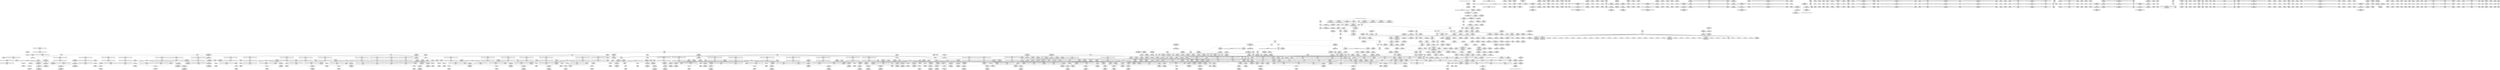 digraph {
	CE0x54230a0 [shape=record,shape=Mrecord,label="{CE0x54230a0|__preempt_count_sub:_tmp}"]
	CE0x54acca0 [shape=record,shape=Mrecord,label="{CE0x54acca0|i64*_getelementptr_inbounds_(_4_x_i64_,_4_x_i64_*___llvm_gcov_ctr135,_i64_0,_i64_1)|*Constant*|*SummSource*}"]
	CE0x5414b50 [shape=record,shape=Mrecord,label="{CE0x5414b50|rcu_lock_release:_tmp2}"]
	CE0x5364810 [shape=record,shape=Mrecord,label="{CE0x5364810|i64*_getelementptr_inbounds_(_2_x_i64_,_2_x_i64_*___llvm_gcov_ctr367,_i64_0,_i64_1)|*Constant*}"]
	CE0x5441860 [shape=record,shape=Mrecord,label="{CE0x5441860|rcu_read_lock:_tmp22|include/linux/rcupdate.h,884|*SummSource*}"]
	CE0x53e12c0 [shape=record,shape=Mrecord,label="{CE0x53e12c0|task_sid:_tmp27|security/selinux/hooks.c,208|*SummSink*}"]
	CE0x5388af0 [shape=record,shape=Mrecord,label="{CE0x5388af0|task_sid:_do.body}"]
	CE0x5403cc0 [shape=record,shape=Mrecord,label="{CE0x5403cc0|GLOBAL:___llvm_gcov_ctr126|Global_var:__llvm_gcov_ctr126|*SummSource*}"]
	CE0x53f0080 [shape=record,shape=Mrecord,label="{CE0x53f0080|task_sid:_task|Function::task_sid&Arg::task::|*SummSource*}"]
	CE0x5494860 [shape=record,shape=Mrecord,label="{CE0x5494860|void_(i32*,_i32,_i32*)*_asm_addl_$1,_%gs:$0_,_*m,ri,*m,_dirflag_,_fpsr_,_flags_}"]
	CE0x54acf80 [shape=record,shape=Mrecord,label="{CE0x54acf80|__preempt_count_sub:_tmp4|./arch/x86/include/asm/preempt.h,77|*SummSource*}"]
	CE0x5389e30 [shape=record,shape=Mrecord,label="{CE0x5389e30|task_sid:_tobool|security/selinux/hooks.c,208}"]
	CE0x5491700 [shape=record,shape=Mrecord,label="{CE0x5491700|__rcu_read_lock:_tmp2|*SummSink*}"]
	CE0x5490e30 [shape=record,shape=Mrecord,label="{CE0x5490e30|i64*_getelementptr_inbounds_(_4_x_i64_,_4_x_i64_*___llvm_gcov_ctr128,_i64_0,_i64_2)|*Constant*|*SummSink*}"]
	CE0x544c9d0 [shape=record,shape=Mrecord,label="{CE0x544c9d0|rcu_read_unlock:_land.lhs.true2|*SummSink*}"]
	CE0x548cac0 [shape=record,shape=Mrecord,label="{CE0x548cac0|__preempt_count_add:_tmp2}"]
	CE0x537d7f0 [shape=record,shape=Mrecord,label="{CE0x537d7f0|sock_has_perm:_entry}"]
	CE0x5479aa0 [shape=record,shape=Mrecord,label="{CE0x5479aa0|i64*_getelementptr_inbounds_(_4_x_i64_,_4_x_i64_*___llvm_gcov_ctr128,_i64_0,_i64_1)|*Constant*|*SummSink*}"]
	CE0x5429b80 [shape=record,shape=Mrecord,label="{CE0x5429b80|rcu_read_lock:_tobool|include/linux/rcupdate.h,882|*SummSource*}"]
	CE0x53ee010 [shape=record,shape=Mrecord,label="{CE0x53ee010|8:_%struct.sock*,_:_SCME_37,38_}"]
	CE0x53f17f0 [shape=record,shape=Mrecord,label="{CE0x53f17f0|sock_has_perm:_call|security/selinux/hooks.c,3967}"]
	CE0x53a70b0 [shape=record,shape=Mrecord,label="{CE0x53a70b0|GLOBAL:___rcu_read_lock|*Constant*|*SummSink*}"]
	CE0x53dbce0 [shape=record,shape=Mrecord,label="{CE0x53dbce0|GLOBAL:_lockdep_rcu_suspicious|*Constant*|*SummSource*}"]
	CE0x537bcf0 [shape=record,shape=Mrecord,label="{CE0x537bcf0|_call_void_rcu_read_lock()_#10,_!dbg_!27712|security/selinux/hooks.c,207}"]
	CE0x53ecdc0 [shape=record,shape=Mrecord,label="{CE0x53ecdc0|8:_%struct.sock*,_:_SCME_20,22_|*MultipleSource*|security/selinux/hooks.c, 3966|security/selinux/hooks.c,3966|security/selinux/hooks.c,3966}"]
	CE0x542e7c0 [shape=record,shape=Mrecord,label="{CE0x542e7c0|_call_void_mcount()_#3}"]
	CE0x5405f00 [shape=record,shape=Mrecord,label="{CE0x5405f00|i64_2|*Constant*}"]
	CE0x5415810 [shape=record,shape=Mrecord,label="{CE0x5415810|GLOBAL:_lock_acquire|*Constant*|*SummSink*}"]
	CE0x5403540 [shape=record,shape=Mrecord,label="{CE0x5403540|task_sid:_land.lhs.true2|*SummSink*}"]
	CE0x542aa00 [shape=record,shape=Mrecord,label="{CE0x542aa00|rcu_lock_acquire:_entry|*SummSource*}"]
	CE0x537d900 [shape=record,shape=Mrecord,label="{CE0x537d900|sock_has_perm:_entry|*SummSink*}"]
	CE0x53d9460 [shape=record,shape=Mrecord,label="{CE0x53d9460|i64*_getelementptr_inbounds_(_13_x_i64_,_13_x_i64_*___llvm_gcov_ctr126,_i64_0,_i64_9)|*Constant*|*SummSink*}"]
	CE0x54122a0 [shape=record,shape=Mrecord,label="{CE0x54122a0|GLOBAL:_rcu_lock_release|*Constant*|*SummSink*}"]
	CE0x53dd5a0 [shape=record,shape=Mrecord,label="{CE0x53dd5a0|task_sid:_tmp17|security/selinux/hooks.c,208|*SummSink*}"]
	CE0x6ef2900 [shape=record,shape=Mrecord,label="{CE0x6ef2900|sock_has_perm:_sk|Function::sock_has_perm&Arg::sk::}"]
	CE0x53e1ff0 [shape=record,shape=Mrecord,label="{CE0x53e1ff0|cred_sid:_entry|*SummSource*}"]
	CE0x540f040 [shape=record,shape=Mrecord,label="{CE0x540f040|rcu_read_lock:_tmp4|include/linux/rcupdate.h,882}"]
	CE0x53ef570 [shape=record,shape=Mrecord,label="{CE0x53ef570|8:_%struct.sock*,_:_SCME_55,56_}"]
	CE0x53832e0 [shape=record,shape=Mrecord,label="{CE0x53832e0|COLLAPSED:_GCMRE___llvm_gcov_ctr327_internal_global_6_x_i64_zeroinitializer:_elem_0:default:}"]
	CE0x53f1ea0 [shape=record,shape=Mrecord,label="{CE0x53f1ea0|i32_2|*Constant*}"]
	CE0x544b8f0 [shape=record,shape=Mrecord,label="{CE0x544b8f0|__preempt_count_add:_val|Function::__preempt_count_add&Arg::val::|*SummSink*}"]
	CE0x53f18c0 [shape=record,shape=Mrecord,label="{CE0x53f18c0|sock_has_perm:_call|security/selinux/hooks.c,3967|*SummSource*}"]
	CE0x53f3f50 [shape=record,shape=Mrecord,label="{CE0x53f3f50|i64_0|*Constant*|*SummSource*}"]
	CE0x53ed6c0 [shape=record,shape=Mrecord,label="{CE0x53ed6c0|8:_%struct.sock*,_:_SCME_29,30_}"]
	CE0x5438250 [shape=record,shape=Mrecord,label="{CE0x5438250|__preempt_count_add:_tmp4|./arch/x86/include/asm/preempt.h,72|*SummSink*}"]
	CE0x542bf30 [shape=record,shape=Mrecord,label="{CE0x542bf30|rcu_read_unlock:_tmp8|include/linux/rcupdate.h,933}"]
	CE0x5394800 [shape=record,shape=Mrecord,label="{CE0x5394800|i32_22|*Constant*|*SummSink*}"]
	CE0x53eabb0 [shape=record,shape=Mrecord,label="{CE0x53eabb0|i64_4|*Constant*}"]
	CE0x5437a60 [shape=record,shape=Mrecord,label="{CE0x5437a60|__preempt_count_sub:_tmp3}"]
	CE0x53d9ac0 [shape=record,shape=Mrecord,label="{CE0x53d9ac0|task_sid:_tmp20|security/selinux/hooks.c,208|*SummSink*}"]
	CE0x544c090 [shape=record,shape=Mrecord,label="{CE0x544c090|rcu_read_unlock:_tmp4|include/linux/rcupdate.h,933|*SummSink*}"]
	CE0x5478f30 [shape=record,shape=Mrecord,label="{CE0x5478f30|i64*_getelementptr_inbounds_(_4_x_i64_,_4_x_i64_*___llvm_gcov_ctr128,_i64_0,_i64_0)|*Constant*}"]
	CE0x536b6d0 [shape=record,shape=Mrecord,label="{CE0x536b6d0|i64*_getelementptr_inbounds_(_2_x_i64_,_2_x_i64_*___llvm_gcov_ctr98,_i64_0,_i64_0)|*Constant*}"]
	CE0x5386a50 [shape=record,shape=Mrecord,label="{CE0x5386a50|sock_has_perm:_tmp|*SummSink*}"]
	CE0x53fab00 [shape=record,shape=Mrecord,label="{CE0x53fab00|task_sid:_bb}"]
	CE0x548cd10 [shape=record,shape=Mrecord,label="{CE0x548cd10|__rcu_read_unlock:_tmp4|include/linux/rcupdate.h,244|*SummSink*}"]
	CE0x540de90 [shape=record,shape=Mrecord,label="{CE0x540de90|_ret_void,_!dbg_!27717|include/linux/rcupdate.h,419|*SummSink*}"]
	CE0x5422fc0 [shape=record,shape=Mrecord,label="{CE0x5422fc0|__preempt_count_add:_tmp5|./arch/x86/include/asm/preempt.h,72|*SummSource*}"]
	CE0x5445f50 [shape=record,shape=Mrecord,label="{CE0x5445f50|__rcu_read_lock:_do.body}"]
	CE0x54ae950 [shape=record,shape=Mrecord,label="{CE0x54ae950|__rcu_read_unlock:_do.body|*SummSource*}"]
	CE0x5366e90 [shape=record,shape=Mrecord,label="{CE0x5366e90|rcu_read_lock:_tmp}"]
	CE0x54964d0 [shape=record,shape=Mrecord,label="{CE0x54964d0|__preempt_count_add:_bb|*SummSource*}"]
	CE0x54465b0 [shape=record,shape=Mrecord,label="{CE0x54465b0|__rcu_read_lock:_tmp7|include/linux/rcupdate.h,240}"]
	CE0x53dc240 [shape=record,shape=Mrecord,label="{CE0x53dc240|i64_6|*Constant*}"]
	CE0x53d8430 [shape=record,shape=Mrecord,label="{CE0x53d8430|i32_208|*Constant*|*SummSource*}"]
	CE0x5412c10 [shape=record,shape=Mrecord,label="{CE0x5412c10|rcu_lock_release:_map|Function::rcu_lock_release&Arg::map::|*SummSink*}"]
	CE0x5401320 [shape=record,shape=Mrecord,label="{CE0x5401320|i64*_getelementptr_inbounds_(_13_x_i64_,_13_x_i64_*___llvm_gcov_ctr126,_i64_0,_i64_1)|*Constant*}"]
	CE0x53e7810 [shape=record,shape=Mrecord,label="{CE0x53e7810|sock_has_perm:_sid5|security/selinux/hooks.c,3976|*SummSink*}"]
	CE0x53ae630 [shape=record,shape=Mrecord,label="{CE0x53ae630|rcu_read_lock:_tmp10|include/linux/rcupdate.h,882|*SummSink*}"]
	CE0x5409360 [shape=record,shape=Mrecord,label="{CE0x5409360|task_sid:_tmp}"]
	CE0x5382a20 [shape=record,shape=Mrecord,label="{CE0x5382a20|i64*_getelementptr_inbounds_(_2_x_i64_,_2_x_i64_*___llvm_gcov_ctr98,_i64_0,_i64_0)|*Constant*|*SummSource*}"]
	CE0x53a0010 [shape=record,shape=Mrecord,label="{CE0x53a0010|_ret_i32_%retval.0,_!dbg_!27740|security/selinux/hooks.c,3977}"]
	CE0x53f3e40 [shape=record,shape=Mrecord,label="{CE0x53f3e40|i64_0|*Constant*}"]
	CE0x5444760 [shape=record,shape=Mrecord,label="{CE0x5444760|i64*_getelementptr_inbounds_(_4_x_i64_,_4_x_i64_*___llvm_gcov_ctr129,_i64_0,_i64_3)|*Constant*|*SummSource*}"]
	CE0x5392640 [shape=record,shape=Mrecord,label="{CE0x5392640|task_sid:_tmp12|security/selinux/hooks.c,208|*SummSink*}"]
	CE0x53df600 [shape=record,shape=Mrecord,label="{CE0x53df600|i64*_getelementptr_inbounds_(_13_x_i64_,_13_x_i64_*___llvm_gcov_ctr126,_i64_0,_i64_11)|*Constant*}"]
	CE0x541baa0 [shape=record,shape=Mrecord,label="{CE0x541baa0|rcu_lock_release:_tmp}"]
	CE0x53a74f0 [shape=record,shape=Mrecord,label="{CE0x53a74f0|_call_void_rcu_read_lock()_#10,_!dbg_!27712|security/selinux/hooks.c,207|*SummSink*}"]
	CE0x53ecfc0 [shape=record,shape=Mrecord,label="{CE0x53ecfc0|8:_%struct.sock*,_:_SCME_24,25_}"]
	CE0x53fa040 [shape=record,shape=Mrecord,label="{CE0x53fa040|sock_has_perm:_tmp18|security/selinux/hooks.c,3977|*SummSource*}"]
	CE0x541bb10 [shape=record,shape=Mrecord,label="{CE0x541bb10|COLLAPSED:_GCMRE___llvm_gcov_ctr133_internal_global_4_x_i64_zeroinitializer:_elem_0:default:}"]
	CE0x540b340 [shape=record,shape=Mrecord,label="{CE0x540b340|COLLAPSED:_GCMRE___llvm_gcov_ctr132_internal_global_11_x_i64_zeroinitializer:_elem_0:default:}"]
	CE0x5374340 [shape=record,shape=Mrecord,label="{CE0x5374340|GLOBAL:_lock_release|*Constant*|*SummSink*}"]
	CE0x5499360 [shape=record,shape=Mrecord,label="{CE0x5499360|__preempt_count_sub:_tmp3|*SummSource*}"]
	CE0x54467e0 [shape=record,shape=Mrecord,label="{CE0x54467e0|rcu_lock_acquire:_tmp3}"]
	CE0x53e40e0 [shape=record,shape=Mrecord,label="{CE0x53e40e0|i64*_getelementptr_inbounds_(_6_x_i64_,_6_x_i64_*___llvm_gcov_ctr327,_i64_0,_i64_3)|*Constant*}"]
	CE0x541f2f0 [shape=record,shape=Mrecord,label="{CE0x541f2f0|__preempt_count_sub:_sub|./arch/x86/include/asm/preempt.h,77|*SummSource*}"]
	CE0x5496460 [shape=record,shape=Mrecord,label="{CE0x5496460|__preempt_count_add:_do.body}"]
	CE0x54511d0 [shape=record,shape=Mrecord,label="{CE0x54511d0|i64*_getelementptr_inbounds_(_11_x_i64_,_11_x_i64_*___llvm_gcov_ctr132,_i64_0,_i64_0)|*Constant*|*SummSink*}"]
	CE0x537ff60 [shape=record,shape=Mrecord,label="{CE0x537ff60|sock_has_perm:_if.then|*SummSink*}"]
	CE0x538e8c0 [shape=record,shape=Mrecord,label="{CE0x538e8c0|rcu_read_unlock:_tmp11|include/linux/rcupdate.h,933|*SummSource*}"]
	CE0x53e7a00 [shape=record,shape=Mrecord,label="{CE0x53e7a00|sock_has_perm:_net3|security/selinux/hooks.c,3974|*SummSource*}"]
	CE0x53e81c0 [shape=record,shape=Mrecord,label="{CE0x53e81c0|sock_has_perm:_sk4|security/selinux/hooks.c,3974}"]
	CE0x5411d40 [shape=record,shape=Mrecord,label="{CE0x5411d40|_call_void_rcu_lock_release(%struct.lockdep_map*_rcu_lock_map)_#10,_!dbg_!27733|include/linux/rcupdate.h,935|*SummSink*}"]
	CE0x5376230 [shape=record,shape=Mrecord,label="{CE0x5376230|i64*_getelementptr_inbounds_(_2_x_i64_,_2_x_i64_*___llvm_gcov_ctr98,_i64_0,_i64_0)|*Constant*|*SummSink*}"]
	CE0x54130b0 [shape=record,shape=Mrecord,label="{CE0x54130b0|_ret_void,_!dbg_!27717|include/linux/rcupdate.h,424|*SummSource*}"]
	CE0x53f2980 [shape=record,shape=Mrecord,label="{CE0x53f2980|sock_has_perm:_tmp6|security/selinux/hooks.c,3969|*SummSink*}"]
	CE0x536cab0 [shape=record,shape=Mrecord,label="{CE0x536cab0|selinux_socket_shutdown:_call1|security/selinux/hooks.c,4253|*SummSink*}"]
	CE0x53a71d0 [shape=record,shape=Mrecord,label="{CE0x53a71d0|GLOBAL:___rcu_read_lock|*Constant*|*SummSource*}"]
	CE0x53f68b0 [shape=record,shape=Mrecord,label="{CE0x53f68b0|i8_0|*Constant*|*SummSink*}"]
	CE0x5375720 [shape=record,shape=Mrecord,label="{CE0x5375720|16:_i32,_24:_i16,_:_CRE_16,20_|*MultipleSource*|*LoadInst*|security/selinux/hooks.c,3964|security/selinux/hooks.c,3964|security/selinux/hooks.c,3969}"]
	CE0x53e20d0 [shape=record,shape=Mrecord,label="{CE0x53e20d0|cred_sid:_entry|*SummSink*}"]
	CE0x5392cf0 [shape=record,shape=Mrecord,label="{CE0x5392cf0|cred_sid:_tmp5|security/selinux/hooks.c,196|*SummSink*}"]
	CE0x538e470 [shape=record,shape=Mrecord,label="{CE0x538e470|i64_7|*Constant*}"]
	CE0x548eb80 [shape=record,shape=Mrecord,label="{CE0x548eb80|__preempt_count_sub:_entry}"]
	CE0x5448970 [shape=record,shape=Mrecord,label="{CE0x5448970|rcu_read_unlock:_do.body|*SummSink*}"]
	CE0x5479100 [shape=record,shape=Mrecord,label="{CE0x5479100|__rcu_read_unlock:_tmp}"]
	CE0x5382530 [shape=record,shape=Mrecord,label="{CE0x5382530|sock_has_perm:_if.end}"]
	CE0x53dc2b0 [shape=record,shape=Mrecord,label="{CE0x53dc2b0|i64_6|*Constant*|*SummSource*}"]
	CE0x5440650 [shape=record,shape=Mrecord,label="{CE0x5440650|rcu_read_lock:_tmp20|include/linux/rcupdate.h,882|*SummSink*}"]
	CE0x53ef310 [shape=record,shape=Mrecord,label="{CE0x53ef310|8:_%struct.sock*,_:_SCME_53,54_}"]
	CE0x548fd10 [shape=record,shape=Mrecord,label="{CE0x548fd10|rcu_lock_release:_indirectgoto}"]
	CE0x5393a60 [shape=record,shape=Mrecord,label="{CE0x5393a60|_ret_void,_!dbg_!27717|include/linux/rcupdate.h,240|*SummSink*}"]
	CE0x53ea280 [shape=record,shape=Mrecord,label="{CE0x53ea280|i32_(i32,_i32,_i16,_i32,_%struct.common_audit_data*)*_bitcast_(i32_(i32,_i32,_i16,_i32,_%struct.common_audit_data.495*)*_avc_has_perm_to_i32_(i32,_i32,_i16,_i32,_%struct.common_audit_data*)*)|*Constant*|*SummSource*}"]
	CE0x54991f0 [shape=record,shape=Mrecord,label="{CE0x54991f0|i64*_getelementptr_inbounds_(_4_x_i64_,_4_x_i64_*___llvm_gcov_ctr129,_i64_0,_i64_1)|*Constant*}"]
	CE0x54138b0 [shape=record,shape=Mrecord,label="{CE0x54138b0|GLOBAL:___rcu_read_unlock|*Constant*|*SummSink*}"]
	CE0x54970d0 [shape=record,shape=Mrecord,label="{CE0x54970d0|_ret_void,_!dbg_!27720|./arch/x86/include/asm/preempt.h,78|*SummSource*}"]
	CE0x538fc30 [shape=record,shape=Mrecord,label="{CE0x538fc30|i64_5|*Constant*|*SummSink*}"]
	CE0x53de550 [shape=record,shape=Mrecord,label="{CE0x53de550|i64*_getelementptr_inbounds_(_13_x_i64_,_13_x_i64_*___llvm_gcov_ctr126,_i64_0,_i64_10)|*Constant*}"]
	CE0x538ea30 [shape=record,shape=Mrecord,label="{CE0x538ea30|rcu_read_unlock:_tmp11|include/linux/rcupdate.h,933|*SummSink*}"]
	CE0x5408e00 [shape=record,shape=Mrecord,label="{CE0x5408e00|i64*_getelementptr_inbounds_(_2_x_i64_,_2_x_i64_*___llvm_gcov_ctr131,_i64_0,_i64_1)|*Constant*|*SummSource*}"]
	CE0x53922a0 [shape=record,shape=Mrecord,label="{CE0x53922a0|rcu_read_unlock:_if.end}"]
	CE0x540dc70 [shape=record,shape=Mrecord,label="{CE0x540dc70|task_sid:_tmp9|security/selinux/hooks.c,208|*SummSink*}"]
	CE0x53f0150 [shape=record,shape=Mrecord,label="{CE0x53f0150|task_sid:_task|Function::task_sid&Arg::task::|*SummSink*}"]
	CE0x54837b0 [shape=record,shape=Mrecord,label="{CE0x54837b0|__rcu_read_unlock:_tmp6|include/linux/rcupdate.h,245}"]
	CE0x5436b10 [shape=record,shape=Mrecord,label="{CE0x5436b10|__preempt_count_sub:_tmp6|./arch/x86/include/asm/preempt.h,78|*SummSource*}"]
	CE0x5420ec0 [shape=record,shape=Mrecord,label="{CE0x5420ec0|i64*_getelementptr_inbounds_(_4_x_i64_,_4_x_i64_*___llvm_gcov_ctr134,_i64_0,_i64_1)|*Constant*}"]
	CE0x543f550 [shape=record,shape=Mrecord,label="{CE0x543f550|_call_void_lockdep_rcu_suspicious(i8*_getelementptr_inbounds_(_25_x_i8_,_25_x_i8_*_.str45,_i32_0,_i32_0),_i32_883,_i8*_getelementptr_inbounds_(_42_x_i8_,_42_x_i8_*_.str46,_i32_0,_i32_0))_#10,_!dbg_!27728|include/linux/rcupdate.h,882|*SummSource*}"]
	CE0x5429200 [shape=record,shape=Mrecord,label="{CE0x5429200|rcu_read_lock:_if.end|*SummSink*}"]
	CE0x5450200 [shape=record,shape=Mrecord,label="{CE0x5450200|rcu_read_unlock:_if.then}"]
	CE0x535dc40 [shape=record,shape=Mrecord,label="{CE0x535dc40|sock_has_perm:_perms|Function::sock_has_perm&Arg::perms::|*SummSource*}"]
	CE0x5407a60 [shape=record,shape=Mrecord,label="{CE0x5407a60|rcu_read_lock:_do.end|*SummSource*}"]
	CE0x54374c0 [shape=record,shape=Mrecord,label="{CE0x54374c0|_call_void_mcount()_#3}"]
	CE0x53ee600 [shape=record,shape=Mrecord,label="{CE0x53ee600|8:_%struct.sock*,_:_SCME_42,43_}"]
	CE0x539d9e0 [shape=record,shape=Mrecord,label="{CE0x539d9e0|_ret_i32_%call1,_!dbg_!27716|security/selinux/hooks.c,4253}"]
	CE0x5386130 [shape=record,shape=Mrecord,label="{CE0x5386130|i32_59|*Constant*}"]
	CE0x54223a0 [shape=record,shape=Mrecord,label="{CE0x54223a0|_call_void_mcount()_#3|*SummSink*}"]
	CE0x538fb30 [shape=record,shape=Mrecord,label="{CE0x538fb30|i64_5|*Constant*|*SummSource*}"]
	CE0x53ef440 [shape=record,shape=Mrecord,label="{CE0x53ef440|8:_%struct.sock*,_:_SCME_54,55_}"]
	CE0x5479170 [shape=record,shape=Mrecord,label="{CE0x5479170|COLLAPSED:_GCMRE___llvm_gcov_ctr134_internal_global_4_x_i64_zeroinitializer:_elem_0:default:}"]
	CE0x5480690 [shape=record,shape=Mrecord,label="{CE0x5480690|i64*_getelementptr_inbounds_(_4_x_i64_,_4_x_i64_*___llvm_gcov_ctr134,_i64_0,_i64_2)|*Constant*}"]
	CE0x5363c60 [shape=record,shape=Mrecord,label="{CE0x5363c60|32:_%struct.sock*,_:_CRE_4,6_|*MultipleSource*|security/selinux/hooks.c,4253|Function::selinux_socket_shutdown&Arg::sock::}"]
	CE0x53eb1f0 [shape=record,shape=Mrecord,label="{CE0x53eb1f0|rcu_read_lock:_tmp9|include/linux/rcupdate.h,882}"]
	CE0x5362910 [shape=record,shape=Mrecord,label="{CE0x5362910|selinux_socket_shutdown:_tmp1|*SummSource*}"]
	CE0x53ec590 [shape=record,shape=Mrecord,label="{CE0x53ec590|sock_has_perm:_tmp20|security/selinux/hooks.c,3977|*SummSink*}"]
	CE0x5391cd0 [shape=record,shape=Mrecord,label="{CE0x5391cd0|sock_has_perm:_bb|*SummSink*}"]
	CE0x5446250 [shape=record,shape=Mrecord,label="{CE0x5446250|rcu_read_unlock:_tmp4|include/linux/rcupdate.h,933|*SummSource*}"]
	CE0x53adcb0 [shape=record,shape=Mrecord,label="{CE0x53adcb0|avc_has_perm:_entry|*SummSource*}"]
	CE0x5456c90 [shape=record,shape=Mrecord,label="{CE0x5456c90|rcu_read_unlock:_tmp21|include/linux/rcupdate.h,935}"]
	CE0x543bb40 [shape=record,shape=Mrecord,label="{CE0x543bb40|rcu_read_lock:_tmp16|include/linux/rcupdate.h,882|*SummSource*}"]
	CE0x53a59d0 [shape=record,shape=Mrecord,label="{CE0x53a59d0|rcu_lock_acquire:_indirectgoto|*SummSink*}"]
	CE0x538fac0 [shape=record,shape=Mrecord,label="{CE0x538fac0|i64_5|*Constant*}"]
	CE0x535d1f0 [shape=record,shape=Mrecord,label="{CE0x535d1f0|32:_%struct.sock*,_:_CRE_40,48_|*MultipleSource*|security/selinux/hooks.c,4253|Function::selinux_socket_shutdown&Arg::sock::}"]
	CE0x53f8da0 [shape=record,shape=Mrecord,label="{CE0x53f8da0|rcu_read_lock:_tmp7|include/linux/rcupdate.h,882|*SummSource*}"]
	CE0x5499570 [shape=record,shape=Mrecord,label="{CE0x5499570|__preempt_count_add:_tmp2|*SummSink*}"]
	CE0x544b720 [shape=record,shape=Mrecord,label="{CE0x544b720|GLOBAL:___preempt_count_add|*Constant*|*SummSource*}"]
	CE0x53abc50 [shape=record,shape=Mrecord,label="{CE0x53abc50|rcu_read_lock:_tmp2|*SummSink*}"]
	CE0x538f860 [shape=record,shape=Mrecord,label="{CE0x538f860|i64_4|*Constant*|*SummSource*}"]
	CE0x5367190 [shape=record,shape=Mrecord,label="{CE0x5367190|_ret_void,_!dbg_!27735|include/linux/rcupdate.h,884|*SummSink*}"]
	CE0x5415b50 [shape=record,shape=Mrecord,label="{CE0x5415b50|i32_2|*Constant*}"]
	CE0x5367780 [shape=record,shape=Mrecord,label="{CE0x5367780|selinux_socket_shutdown:_entry|*SummSink*}"]
	CE0x5430f10 [shape=record,shape=Mrecord,label="{CE0x5430f10|rcu_read_unlock:_tmp|*SummSink*}"]
	CE0x53dd470 [shape=record,shape=Mrecord,label="{CE0x53dd470|task_sid:_tmp17|security/selinux/hooks.c,208|*SummSource*}"]
	CE0x5394970 [shape=record,shape=Mrecord,label="{CE0x5394970|cred_sid:_tmp4|*LoadInst*|security/selinux/hooks.c,196|*SummSource*}"]
	CE0x53ae4c0 [shape=record,shape=Mrecord,label="{CE0x53ae4c0|rcu_read_lock:_tmp10|include/linux/rcupdate.h,882|*SummSource*}"]
	CE0x542c4f0 [shape=record,shape=Mrecord,label="{CE0x542c4f0|__rcu_read_lock:_tmp7|include/linux/rcupdate.h,240|*SummSink*}"]
	CE0x540b680 [shape=record,shape=Mrecord,label="{CE0x540b680|i64*_getelementptr_inbounds_(_4_x_i64_,_4_x_i64_*___llvm_gcov_ctr130,_i64_0,_i64_1)|*Constant*}"]
	CE0x548eec0 [shape=record,shape=Mrecord,label="{CE0x548eec0|__preempt_count_add:_tmp6|./arch/x86/include/asm/preempt.h,73|*SummSink*}"]
	CE0x53ee140 [shape=record,shape=Mrecord,label="{CE0x53ee140|8:_%struct.sock*,_:_SCME_38,39_}"]
	CE0x5367fa0 [shape=record,shape=Mrecord,label="{CE0x5367fa0|sock_has_perm:_tmp10|security/selinux/hooks.c,3969|*SummSource*}"]
	CE0x53adfc0 [shape=record,shape=Mrecord,label="{CE0x53adfc0|rcu_read_lock:_tmp9|include/linux/rcupdate.h,882|*SummSink*}"]
	CE0x53efb40 [shape=record,shape=Mrecord,label="{CE0x53efb40|GLOBAL:_task_sid|*Constant*|*SummSource*}"]
	CE0x543c050 [shape=record,shape=Mrecord,label="{CE0x543c050|i64*_getelementptr_inbounds_(_11_x_i64_,_11_x_i64_*___llvm_gcov_ctr127,_i64_0,_i64_8)|*Constant*}"]
	CE0x5416500 [shape=record,shape=Mrecord,label="{CE0x5416500|__rcu_read_lock:_tmp4|include/linux/rcupdate.h,239|*SummSource*}"]
	CE0x5498140 [shape=record,shape=Mrecord,label="{CE0x5498140|__preempt_count_add:_do.end|*SummSource*}"]
	CE0x538e790 [shape=record,shape=Mrecord,label="{CE0x538e790|rcu_read_unlock:_tmp11|include/linux/rcupdate.h,933}"]
	CE0x54996e0 [shape=record,shape=Mrecord,label="{CE0x54996e0|i64*_getelementptr_inbounds_(_4_x_i64_,_4_x_i64_*___llvm_gcov_ctr129,_i64_0,_i64_2)|*Constant*}"]
	CE0x54160d0 [shape=record,shape=Mrecord,label="{CE0x54160d0|_call_void_asm_sideeffect_,_memory_,_dirflag_,_fpsr_,_flags_()_#3,_!dbg_!27711,_!srcloc_!27714|include/linux/rcupdate.h,244|*SummSink*}"]
	CE0x53601c0 [shape=record,shape=Mrecord,label="{CE0x53601c0|selinux_socket_shutdown:_tmp1|*SummSink*}"]
	CE0x541fd30 [shape=record,shape=Mrecord,label="{CE0x541fd30|rcu_lock_release:_tmp4|include/linux/rcupdate.h,423|*SummSink*}"]
	CE0x5442ee0 [shape=record,shape=Mrecord,label="{CE0x5442ee0|rcu_lock_release:_tmp1}"]
	CE0x53e2340 [shape=record,shape=Mrecord,label="{CE0x53e2340|cred_sid:_cred|Function::cred_sid&Arg::cred::|*SummSource*}"]
	CE0x53ab020 [shape=record,shape=Mrecord,label="{CE0x53ab020|task_sid:_tmp3}"]
	CE0x53e3230 [shape=record,shape=Mrecord,label="{CE0x53e3230|GLOBAL:_rcu_read_unlock|*Constant*|*SummSource*}"]
	CE0x5406530 [shape=record,shape=Mrecord,label="{CE0x5406530|rcu_read_lock:_tmp3|*SummSink*}"]
	CE0x5400e90 [shape=record,shape=Mrecord,label="{CE0x5400e90|rcu_lock_acquire:_map|Function::rcu_lock_acquire&Arg::map::|*SummSink*}"]
	CE0x53f4290 [shape=record,shape=Mrecord,label="{CE0x53f4290|sock_has_perm:_tmp8|security/selinux/hooks.c,3969|*SummSource*}"]
	CE0x53e28d0 [shape=record,shape=Mrecord,label="{CE0x53e28d0|_ret_i32_%tmp6,_!dbg_!27716|security/selinux/hooks.c,197|*SummSink*}"]
	"CONST[source:1(input),value:2(dynamic)][purpose:{object}]"
	CE0x5402430 [shape=record,shape=Mrecord,label="{CE0x5402430|task_sid:_tmp2}"]
	CE0x538a090 [shape=record,shape=Mrecord,label="{CE0x538a090|i32_1|*Constant*|*SummSource*}"]
	CE0x5389390 [shape=record,shape=Mrecord,label="{CE0x5389390|task_sid:_do.end}"]
	CE0x53de820 [shape=record,shape=Mrecord,label="{CE0x53de820|i64*_getelementptr_inbounds_(_13_x_i64_,_13_x_i64_*___llvm_gcov_ctr126,_i64_0,_i64_10)|*Constant*|*SummSource*}"]
	CE0x54024a0 [shape=record,shape=Mrecord,label="{CE0x54024a0|task_sid:_tmp2|*SummSource*}"]
	CE0x5411040 [shape=record,shape=Mrecord,label="{CE0x5411040|rcu_read_unlock:_tmp21|include/linux/rcupdate.h,935|*SummSink*}"]
	CE0x5404210 [shape=record,shape=Mrecord,label="{CE0x5404210|task_sid:_tmp10|security/selinux/hooks.c,208|*SummSink*}"]
	CE0x53dc490 [shape=record,shape=Mrecord,label="{CE0x53dc490|task_sid:_tmp14|security/selinux/hooks.c,208}"]
	CE0x5365bc0 [shape=record,shape=Mrecord,label="{CE0x5365bc0|sock_has_perm:_tmp8|security/selinux/hooks.c,3969|*SummSink*}"]
	CE0x53db3b0 [shape=record,shape=Mrecord,label="{CE0x53db3b0|_call_void_lockdep_rcu_suspicious(i8*_getelementptr_inbounds_(_25_x_i8_,_25_x_i8_*_.str3,_i32_0,_i32_0),_i32_208,_i8*_getelementptr_inbounds_(_41_x_i8_,_41_x_i8_*_.str44,_i32_0,_i32_0))_#10,_!dbg_!27732|security/selinux/hooks.c,208|*SummSink*}"]
	CE0x543b220 [shape=record,shape=Mrecord,label="{CE0x543b220|rcu_read_lock:_tmp14|include/linux/rcupdate.h,882|*SummSink*}"]
	CE0x537de30 [shape=record,shape=Mrecord,label="{CE0x537de30|i64*_getelementptr_inbounds_(_2_x_i64_,_2_x_i64_*___llvm_gcov_ctr98,_i64_0,_i64_1)|*Constant*|*SummSink*}"]
	CE0x53e2410 [shape=record,shape=Mrecord,label="{CE0x53e2410|cred_sid:_cred|Function::cred_sid&Arg::cred::|*SummSink*}"]
	CE0x5391c40 [shape=record,shape=Mrecord,label="{CE0x5391c40|sock_has_perm:_bb|*SummSource*}"]
	CE0x5403b80 [shape=record,shape=Mrecord,label="{CE0x5403b80|i64_3|*Constant*}"]
	CE0x53eba80 [shape=record,shape=Mrecord,label="{CE0x53eba80|avc_has_perm:_auditdata|Function::avc_has_perm&Arg::auditdata::|*SummSource*}"]
	CE0x5414c30 [shape=record,shape=Mrecord,label="{CE0x5414c30|rcu_lock_release:_tmp2|*SummSink*}"]
	CE0x5365e50 [shape=record,shape=Mrecord,label="{CE0x5365e50|_call_void_mcount()_#3}"]
	CE0x5374d30 [shape=record,shape=Mrecord,label="{CE0x5374d30|i32_2|*Constant*|*SummSource*}"]
	CE0x543b0b0 [shape=record,shape=Mrecord,label="{CE0x543b0b0|rcu_read_lock:_tmp14|include/linux/rcupdate.h,882|*SummSource*}"]
	CE0x5407c00 [shape=record,shape=Mrecord,label="{CE0x5407c00|task_sid:_tobool1|security/selinux/hooks.c,208|*SummSink*}"]
	CE0x5453c60 [shape=record,shape=Mrecord,label="{CE0x5453c60|rcu_read_unlock:_tmp15|include/linux/rcupdate.h,933}"]
	CE0x547a2a0 [shape=record,shape=Mrecord,label="{CE0x547a2a0|rcu_lock_release:_tmp5|include/linux/rcupdate.h,423}"]
	CE0x53daa00 [shape=record,shape=Mrecord,label="{CE0x53daa00|task_sid:_tmp19|security/selinux/hooks.c,208|*SummSink*}"]
	CE0x53960e0 [shape=record,shape=Mrecord,label="{CE0x53960e0|sock_has_perm:_type|security/selinux/hooks.c,3972|*SummSource*}"]
	CE0x54948d0 [shape=record,shape=Mrecord,label="{CE0x54948d0|i32_0|*Constant*}"]
	CE0x5412a40 [shape=record,shape=Mrecord,label="{CE0x5412a40|rcu_lock_release:_map|Function::rcu_lock_release&Arg::map::}"]
	CE0x5422e00 [shape=record,shape=Mrecord,label="{CE0x5422e00|__preempt_count_add:_tmp5|./arch/x86/include/asm/preempt.h,72}"]
	CE0x53e6e40 [shape=record,shape=Mrecord,label="{CE0x53e6e40|sock_has_perm:_u2|security/selinux/hooks.c,3974|*SummSink*}"]
	CE0x5492b20 [shape=record,shape=Mrecord,label="{CE0x5492b20|rcu_lock_acquire:_tmp6|*SummSink*}"]
	CE0x5444e90 [shape=record,shape=Mrecord,label="{CE0x5444e90|rcu_read_unlock:_tmp2|*SummSink*}"]
	CE0x5440990 [shape=record,shape=Mrecord,label="{CE0x5440990|rcu_read_lock:_tmp21|include/linux/rcupdate.h,884}"]
	CE0x5414820 [shape=record,shape=Mrecord,label="{CE0x5414820|__rcu_read_lock:_bb|*SummSink*}"]
	CE0x53e5c60 [shape=record,shape=Mrecord,label="{CE0x53e5c60|sock_has_perm:_u|security/selinux/hooks.c,3973|*SummSink*}"]
	CE0x53e9200 [shape=record,shape=Mrecord,label="{CE0x53e9200|sock_has_perm:_sclass|security/selinux/hooks.c,3976}"]
	CE0x536d790 [shape=record,shape=Mrecord,label="{CE0x536d790|selinux_socket_shutdown:_tmp3}"]
	CE0x5455330 [shape=record,shape=Mrecord,label="{CE0x5455330|i8*_getelementptr_inbounds_(_44_x_i8_,_44_x_i8_*_.str47,_i32_0,_i32_0)|*Constant*|*SummSink*}"]
	CE0x54aea20 [shape=record,shape=Mrecord,label="{CE0x54aea20|i64*_getelementptr_inbounds_(_4_x_i64_,_4_x_i64_*___llvm_gcov_ctr129,_i64_0,_i64_1)|*Constant*|*SummSink*}"]
	CE0x5438960 [shape=record,shape=Mrecord,label="{CE0x5438960|rcu_read_lock:_call3|include/linux/rcupdate.h,882|*SummSource*}"]
	CE0x53df370 [shape=record,shape=Mrecord,label="{CE0x53df370|task_sid:_tmp24|security/selinux/hooks.c,208}"]
	CE0x548d5b0 [shape=record,shape=Mrecord,label="{CE0x548d5b0|i64*_getelementptr_inbounds_(_4_x_i64_,_4_x_i64_*___llvm_gcov_ctr134,_i64_0,_i64_0)|*Constant*}"]
	CE0x547a120 [shape=record,shape=Mrecord,label="{CE0x547a120|_call_void_lock_release(%struct.lockdep_map*_%map,_i32_1,_i64_ptrtoint_(i8*_blockaddress(_rcu_lock_release,_%__here)_to_i64))_#10,_!dbg_!27716|include/linux/rcupdate.h,423}"]
	CE0x542da90 [shape=record,shape=Mrecord,label="{CE0x542da90|rcu_read_lock:_tmp5|include/linux/rcupdate.h,882|*SummSink*}"]
	CE0x54080f0 [shape=record,shape=Mrecord,label="{CE0x54080f0|cred_sid:_tmp1}"]
	CE0x537c3c0 [shape=record,shape=Mrecord,label="{CE0x537c3c0|rcu_read_unlock:_tmp1}"]
	CE0x54571a0 [shape=record,shape=Mrecord,label="{CE0x54571a0|rcu_read_unlock:_tmp17|include/linux/rcupdate.h,933|*SummSink*}"]
	CE0x5372f40 [shape=record,shape=Mrecord,label="{CE0x5372f40|_call_void_mcount()_#3}"]
	CE0x53e9a00 [shape=record,shape=Mrecord,label="{CE0x53e9a00|i32_4|*Constant*|*SummSink*}"]
	CE0x5421af0 [shape=record,shape=Mrecord,label="{CE0x5421af0|__preempt_count_sub:_tmp2}"]
	CE0x541c070 [shape=record,shape=Mrecord,label="{CE0x541c070|i64*_getelementptr_inbounds_(_4_x_i64_,_4_x_i64_*___llvm_gcov_ctr130,_i64_0,_i64_2)|*Constant*|*SummSink*}"]
	CE0x541b600 [shape=record,shape=Mrecord,label="{CE0x541b600|_call_void_lock_acquire(%struct.lockdep_map*_%map,_i32_0,_i32_0,_i32_2,_i32_0,_%struct.lockdep_map*_null,_i64_ptrtoint_(i8*_blockaddress(_rcu_lock_acquire,_%__here)_to_i64))_#10,_!dbg_!27716|include/linux/rcupdate.h,418|*SummSource*}"]
	CE0x53e8460 [shape=record,shape=Mrecord,label="{CE0x53e8460|sock_has_perm:_sk4|security/selinux/hooks.c,3974|*SummSink*}"]
	CE0x541b280 [shape=record,shape=Mrecord,label="{CE0x541b280|rcu_lock_acquire:_tmp5|include/linux/rcupdate.h,418|*SummSource*}"]
	CE0x540bfd0 [shape=record,shape=Mrecord,label="{CE0x540bfd0|_call_void_mcount()_#3|*SummSource*}"]
	CE0x544b6b0 [shape=record,shape=Mrecord,label="{CE0x544b6b0|GLOBAL:___preempt_count_add|*Constant*|*SummSink*}"]
	CE0x53a2440 [shape=record,shape=Mrecord,label="{CE0x53a2440|i32_65536|*Constant*|*SummSource*}"]
	CE0x53d9240 [shape=record,shape=Mrecord,label="{CE0x53d9240|i64*_getelementptr_inbounds_(_13_x_i64_,_13_x_i64_*___llvm_gcov_ctr126,_i64_0,_i64_9)|*Constant*|*SummSource*}"]
	CE0x5497410 [shape=record,shape=Mrecord,label="{CE0x5497410|i64*_getelementptr_inbounds_(_4_x_i64_,_4_x_i64_*___llvm_gcov_ctr134,_i64_0,_i64_3)|*Constant*}"]
	CE0x5444e20 [shape=record,shape=Mrecord,label="{CE0x5444e20|rcu_read_unlock:_tmp2}"]
	CE0x5382820 [shape=record,shape=Mrecord,label="{CE0x5382820|get_current:_tmp3|*SummSource*}"]
	CE0x53df8d0 [shape=record,shape=Mrecord,label="{CE0x53df8d0|i64*_getelementptr_inbounds_(_13_x_i64_,_13_x_i64_*___llvm_gcov_ctr126,_i64_0,_i64_11)|*Constant*|*SummSource*}"]
	CE0x538f990 [shape=record,shape=Mrecord,label="{CE0x538f990|i64_4|*Constant*|*SummSink*}"]
	CE0x5454270 [shape=record,shape=Mrecord,label="{CE0x5454270|rcu_read_unlock:_tmp16|include/linux/rcupdate.h,933|*SummSource*}"]
	CE0x544dd80 [shape=record,shape=Mrecord,label="{CE0x544dd80|rcu_read_unlock:_tmp10|include/linux/rcupdate.h,933|*SummSink*}"]
	CE0x53da2b0 [shape=record,shape=Mrecord,label="{CE0x53da2b0|task_sid:_tmp18|security/selinux/hooks.c,208|*SummSink*}"]
	CE0x53927f0 [shape=record,shape=Mrecord,label="{CE0x53927f0|task_sid:_tmp13|security/selinux/hooks.c,208}"]
	CE0x5448770 [shape=record,shape=Mrecord,label="{CE0x5448770|i64*_getelementptr_inbounds_(_4_x_i64_,_4_x_i64_*___llvm_gcov_ctr128,_i64_0,_i64_3)|*Constant*|*SummSink*}"]
	CE0x5412e50 [shape=record,shape=Mrecord,label="{CE0x5412e50|GLOBAL:___rcu_read_unlock|*Constant*}"]
	CE0x54011c0 [shape=record,shape=Mrecord,label="{CE0x54011c0|task_sid:_tmp1|*SummSink*}"]
	CE0x535f3c0 [shape=record,shape=Mrecord,label="{CE0x535f3c0|selinux_socket_shutdown:_tmp4|*LoadInst*|security/selinux/hooks.c,4253|*SummSink*}"]
	CE0x53a9c10 [shape=record,shape=Mrecord,label="{CE0x53a9c10|8:_%struct.sock*,_:_SCME_18,20_|*MultipleSource*|security/selinux/hooks.c, 3966|security/selinux/hooks.c,3966|security/selinux/hooks.c,3966}"]
	CE0x53847c0 [shape=record,shape=Mrecord,label="{CE0x53847c0|selinux_socket_shutdown:_sk|security/selinux/hooks.c,4253}"]
	CE0x5381820 [shape=record,shape=Mrecord,label="{CE0x5381820|GLOBAL:_rcu_lock_map|Global_var:rcu_lock_map|*SummSource*}"]
	CE0x541e2e0 [shape=record,shape=Mrecord,label="{CE0x541e2e0|rcu_lock_release:_tmp6|*SummSink*}"]
	CE0x542e340 [shape=record,shape=Mrecord,label="{CE0x542e340|_call_void_mcount()_#3}"]
	CE0x54af100 [shape=record,shape=Mrecord,label="{CE0x54af100|__preempt_count_add:_tmp5|./arch/x86/include/asm/preempt.h,72|*SummSink*}"]
	CE0x5440fc0 [shape=record,shape=Mrecord,label="{CE0x5440fc0|i64*_getelementptr_inbounds_(_11_x_i64_,_11_x_i64_*___llvm_gcov_ctr127,_i64_0,_i64_10)|*Constant*|*SummSink*}"]
	CE0x5392e70 [shape=record,shape=Mrecord,label="{CE0x5392e70|cred_sid:_sid|security/selinux/hooks.c,197}"]
	CE0x548e7f0 [shape=record,shape=Mrecord,label="{CE0x548e7f0|rcu_lock_release:___here|*SummSource*}"]
	CE0x53fada0 [shape=record,shape=Mrecord,label="{CE0x53fada0|_call_void_mcount()_#3}"]
	CE0x53a6a50 [shape=record,shape=Mrecord,label="{CE0x53a6a50|avc_has_perm:_ssid|Function::avc_has_perm&Arg::ssid::|*SummSource*}"]
	CE0x5455210 [shape=record,shape=Mrecord,label="{CE0x5455210|i8*_getelementptr_inbounds_(_44_x_i8_,_44_x_i8_*_.str47,_i32_0,_i32_0)|*Constant*}"]
	CE0x53a73f0 [shape=record,shape=Mrecord,label="{CE0x53a73f0|_call_void_rcu_read_lock()_#10,_!dbg_!27712|security/selinux/hooks.c,207|*SummSource*}"]
	CE0x5458b00 [shape=record,shape=Mrecord,label="{CE0x5458b00|rcu_lock_acquire:_tmp4|include/linux/rcupdate.h,418|*SummSink*}"]
	CE0x54453e0 [shape=record,shape=Mrecord,label="{CE0x54453e0|rcu_read_unlock:_tmp12|include/linux/rcupdate.h,933|*SummSource*}"]
	CE0x543db00 [shape=record,shape=Mrecord,label="{CE0x543db00|i8*_getelementptr_inbounds_(_42_x_i8_,_42_x_i8_*_.str46,_i32_0,_i32_0)|*Constant*|*SummSink*}"]
	CE0x544bce0 [shape=record,shape=Mrecord,label="{CE0x544bce0|_call_void_asm_sideeffect_,_memory_,_dirflag_,_fpsr_,_flags_()_#3,_!dbg_!27714,_!srcloc_!27715|include/linux/rcupdate.h,239}"]
	CE0x54111c0 [shape=record,shape=Mrecord,label="{CE0x54111c0|rcu_read_unlock:_tmp22|include/linux/rcupdate.h,935|*SummSink*}"]
	CE0x537fb10 [shape=record,shape=Mrecord,label="{CE0x537fb10|task_sid:_bb|*SummSource*}"]
	CE0x5447210 [shape=record,shape=Mrecord,label="{CE0x5447210|i64*_getelementptr_inbounds_(_4_x_i64_,_4_x_i64_*___llvm_gcov_ctr129,_i64_0,_i64_3)|*Constant*}"]
	CE0x53f9380 [shape=record,shape=Mrecord,label="{CE0x53f9380|_ret_i32_%retval.0,_!dbg_!27728|security/selinux/avc.c,775|*SummSink*}"]
	CE0x54922d0 [shape=record,shape=Mrecord,label="{CE0x54922d0|i64_ptrtoint_(i8*_blockaddress(_rcu_lock_acquire,_%__here)_to_i64)|*Constant*|*SummSink*}"]
	CE0x54504b0 [shape=record,shape=Mrecord,label="{CE0x54504b0|rcu_read_unlock:_land.lhs.true2}"]
	CE0x5401390 [shape=record,shape=Mrecord,label="{CE0x5401390|i64*_getelementptr_inbounds_(_13_x_i64_,_13_x_i64_*___llvm_gcov_ctr126,_i64_0,_i64_1)|*Constant*|*SummSource*}"]
	CE0x5404680 [shape=record,shape=Mrecord,label="{CE0x5404680|task_sid:_tmp11|security/selinux/hooks.c,208|*SummSource*}"]
	CE0x54933b0 [shape=record,shape=Mrecord,label="{CE0x54933b0|i8*_undef|*Constant*|*SummSource*}"]
	CE0x53a3670 [shape=record,shape=Mrecord,label="{CE0x53a3670|GLOBAL:_current_task|Global_var:current_task|*SummSink*}"]
	CE0x5437f30 [shape=record,shape=Mrecord,label="{CE0x5437f30|__preempt_count_sub:_do.body}"]
	CE0x5415a20 [shape=record,shape=Mrecord,label="{CE0x5415a20|i32_0|*Constant*}"]
	CE0x543c7f0 [shape=record,shape=Mrecord,label="{CE0x543c7f0|i8*_getelementptr_inbounds_(_25_x_i8_,_25_x_i8_*_.str45,_i32_0,_i32_0)|*Constant*|*SummSource*}"]
	CE0x53e33e0 [shape=record,shape=Mrecord,label="{CE0x53e33e0|rcu_read_unlock:_entry}"]
	CE0x53fae10 [shape=record,shape=Mrecord,label="{CE0x53fae10|_call_void_mcount()_#3|*SummSource*}"]
	CE0x54520a0 [shape=record,shape=Mrecord,label="{CE0x54520a0|rcu_read_unlock:_tmp8|include/linux/rcupdate.h,933|*SummSink*}"]
	CE0x54103f0 [shape=record,shape=Mrecord,label="{CE0x54103f0|task_sid:_call3|security/selinux/hooks.c,208|*SummSink*}"]
	CE0x5406ba0 [shape=record,shape=Mrecord,label="{CE0x5406ba0|COLLAPSED:_GCMRE___llvm_gcov_ctr130_internal_global_4_x_i64_zeroinitializer:_elem_0:default:}"]
	CE0x54047b0 [shape=record,shape=Mrecord,label="{CE0x54047b0|task_sid:_tmp11|security/selinux/hooks.c,208|*SummSink*}"]
	CE0x53dda10 [shape=record,shape=Mrecord,label="{CE0x53dda10|i64*_getelementptr_inbounds_(_13_x_i64_,_13_x_i64_*___llvm_gcov_ctr126,_i64_0,_i64_8)|*Constant*|*SummSource*}"]
	CE0x53ddf40 [shape=record,shape=Mrecord,label="{CE0x53ddf40|task_sid:_tmp21|security/selinux/hooks.c,208|*SummSource*}"]
	CE0x5443bf0 [shape=record,shape=Mrecord,label="{CE0x5443bf0|rcu_lock_acquire:_bb|*SummSink*}"]
	CE0x5479210 [shape=record,shape=Mrecord,label="{CE0x5479210|i64*_getelementptr_inbounds_(_4_x_i64_,_4_x_i64_*___llvm_gcov_ctr128,_i64_0,_i64_0)|*Constant*|*SummSource*}"]
	CE0x54452b0 [shape=record,shape=Mrecord,label="{CE0x54452b0|rcu_lock_acquire:___here|*SummSource*}"]
	CE0x53fb420 [shape=record,shape=Mrecord,label="{CE0x53fb420|i64*_getelementptr_inbounds_(_11_x_i64_,_11_x_i64_*___llvm_gcov_ctr127,_i64_0,_i64_1)|*Constant*|*SummSource*}"]
	CE0x5389cd0 [shape=record,shape=Mrecord,label="{CE0x5389cd0|task_sid:_call|security/selinux/hooks.c,208}"]
	CE0x544d610 [shape=record,shape=Mrecord,label="{CE0x544d610|rcu_lock_release:_tmp3|*SummSource*}"]
	CE0x5479660 [shape=record,shape=Mrecord,label="{CE0x5479660|_call_void_lock_acquire(%struct.lockdep_map*_%map,_i32_0,_i32_0,_i32_2,_i32_0,_%struct.lockdep_map*_null,_i64_ptrtoint_(i8*_blockaddress(_rcu_lock_acquire,_%__here)_to_i64))_#10,_!dbg_!27716|include/linux/rcupdate.h,418}"]
	CE0x540c520 [shape=record,shape=Mrecord,label="{CE0x540c520|task_sid:_land.lhs.true|*SummSource*}"]
	CE0x53f5920 [shape=record,shape=Mrecord,label="{CE0x53f5920|sock_has_perm:_tmp3|security/selinux/hooks.c,3964}"]
	CE0x53ef9c0 [shape=record,shape=Mrecord,label="{CE0x53ef9c0|GLOBAL:_task_sid|*Constant*}"]
	CE0x540f1e0 [shape=record,shape=Mrecord,label="{CE0x540f1e0|rcu_read_lock:_tmp4|include/linux/rcupdate.h,882|*SummSource*}"]
	CE0x5402750 [shape=record,shape=Mrecord,label="{CE0x5402750|cred_sid:_tmp2}"]
	CE0x53f91c0 [shape=record,shape=Mrecord,label="{CE0x53f91c0|_ret_i32_%retval.0,_!dbg_!27728|security/selinux/avc.c,775|*SummSource*}"]
	CE0x540c450 [shape=record,shape=Mrecord,label="{CE0x540c450|task_sid:_land.lhs.true}"]
	CE0x53d9930 [shape=record,shape=Mrecord,label="{CE0x53d9930|task_sid:_tmp20|security/selinux/hooks.c,208}"]
	CE0x5421990 [shape=record,shape=Mrecord,label="{CE0x5421990|__preempt_count_add:_tmp1}"]
	CE0x54426c0 [shape=record,shape=Mrecord,label="{CE0x54426c0|rcu_read_unlock:_tmp14|include/linux/rcupdate.h,933|*SummSink*}"]
	CE0x53dc130 [shape=record,shape=Mrecord,label="{CE0x53dc130|i64_7|*Constant*|*SummSink*}"]
	CE0x53dc390 [shape=record,shape=Mrecord,label="{CE0x53dc390|i64_6|*Constant*|*SummSink*}"]
	CE0x5428fa0 [shape=record,shape=Mrecord,label="{CE0x5428fa0|rcu_read_lock:_if.end}"]
	CE0x5450ae0 [shape=record,shape=Mrecord,label="{CE0x5450ae0|rcu_read_unlock:_tmp7|include/linux/rcupdate.h,933|*SummSource*}"]
	CE0x540e4a0 [shape=record,shape=Mrecord,label="{CE0x540e4a0|task_sid:_tmp7|security/selinux/hooks.c,208|*SummSource*}"]
	CE0x53f8c20 [shape=record,shape=Mrecord,label="{CE0x53f8c20|rcu_read_lock:_tmp7|include/linux/rcupdate.h,882}"]
	CE0x53eb8c0 [shape=record,shape=Mrecord,label="{CE0x53eb8c0|sock_has_perm:_retval.0}"]
	CE0x53e0b90 [shape=record,shape=Mrecord,label="{CE0x53e0b90|_call_void_rcu_read_unlock()_#10,_!dbg_!27748|security/selinux/hooks.c,209|*SummSink*}"]
	CE0x542a8d0 [shape=record,shape=Mrecord,label="{CE0x542a8d0|_call_void_rcu_lock_acquire(%struct.lockdep_map*_rcu_lock_map)_#10,_!dbg_!27711|include/linux/rcupdate.h,881|*SummSink*}"]
	CE0x53daee0 [shape=record,shape=Mrecord,label="{CE0x53daee0|i8_1|*Constant*|*SummSink*}"]
	CE0x5386ac0 [shape=record,shape=Mrecord,label="{CE0x5386ac0|i32_0|*Constant*}"]
	CE0x541c910 [shape=record,shape=Mrecord,label="{CE0x541c910|rcu_lock_acquire:___here}"]
	CE0x540cff0 [shape=record,shape=Mrecord,label="{CE0x540cff0|i32_0|*Constant*}"]
	CE0x535f2e0 [shape=record,shape=Mrecord,label="{CE0x535f2e0|sock_has_perm:_task|Function::sock_has_perm&Arg::task::}"]
	CE0x5403110 [shape=record,shape=Mrecord,label="{CE0x5403110|rcu_lock_acquire:_entry}"]
	CE0x53824c0 [shape=record,shape=Mrecord,label="{CE0x53824c0|i64*_getelementptr_inbounds_(_6_x_i64_,_6_x_i64_*___llvm_gcov_ctr327,_i64_0,_i64_0)|*Constant*|*SummSink*}"]
	CE0x53f61b0 [shape=record,shape=Mrecord,label="{CE0x53f61b0|sock_has_perm:_tmp5|security/selinux/hooks.c,3966}"]
	CE0x536e850 [shape=record,shape=Mrecord,label="{CE0x536e850|i32_59|*Constant*|*SummSource*}"]
	CE0x5422d00 [shape=record,shape=Mrecord,label="{CE0x5422d00|_call_void_asm_addl_$1,_%gs:$0_,_*m,ri,*m,_dirflag_,_fpsr_,_flags_(i32*___preempt_count,_i32_%sub,_i32*___preempt_count)_#3,_!dbg_!27717,_!srcloc_!27718|./arch/x86/include/asm/preempt.h,77|*SummSource*}"]
	CE0x543d1c0 [shape=record,shape=Mrecord,label="{CE0x543d1c0|i32_883|*Constant*|*SummSink*}"]
	CE0x53f6f70 [shape=record,shape=Mrecord,label="{CE0x53f6f70|__preempt_count_sub:_tmp1|*SummSource*}"]
	CE0x53e0730 [shape=record,shape=Mrecord,label="{CE0x53e0730|i64*_getelementptr_inbounds_(_13_x_i64_,_13_x_i64_*___llvm_gcov_ctr126,_i64_0,_i64_12)|*Constant*}"]
	CE0x542cb10 [shape=record,shape=Mrecord,label="{CE0x542cb10|GLOBAL:___llvm_gcov_ctr127|Global_var:__llvm_gcov_ctr127|*SummSource*}"]
	CE0x53ffbb0 [shape=record,shape=Mrecord,label="{CE0x53ffbb0|task_sid:_real_cred|security/selinux/hooks.c,208|*SummSink*}"]
	CE0x53f3610 [shape=record,shape=Mrecord,label="{CE0x53f3610|i64_2|*Constant*|*SummSink*}"]
	CE0x5451f20 [shape=record,shape=Mrecord,label="{CE0x5451f20|_call_void___preempt_count_add(i32_1)_#10,_!dbg_!27711|include/linux/rcupdate.h,239|*SummSink*}"]
	CE0x5391dc0 [shape=record,shape=Mrecord,label="{CE0x5391dc0|8:_%struct.sock*,_:_SCME_16,18_|*MultipleSource*|security/selinux/hooks.c, 3966|security/selinux/hooks.c,3966|security/selinux/hooks.c,3966}"]
	CE0x540a920 [shape=record,shape=Mrecord,label="{CE0x540a920|cred_sid:_tmp6|security/selinux/hooks.c,197}"]
	CE0x5369630 [shape=record,shape=Mrecord,label="{CE0x5369630|COLLAPSED:_GCMRE___llvm_gcov_ctr98_internal_global_2_x_i64_zeroinitializer:_elem_0:default:}"]
	CE0x5410e40 [shape=record,shape=Mrecord,label="{CE0x5410e40|i64_7|*Constant*|*SummSource*}"]
	CE0x543ff70 [shape=record,shape=Mrecord,label="{CE0x543ff70|rcu_read_lock:_tmp19|include/linux/rcupdate.h,882|*SummSource*}"]
	CE0x5448e10 [shape=record,shape=Mrecord,label="{CE0x5448e10|rcu_lock_acquire:_tmp|*SummSink*}"]
	CE0x53dfbe0 [shape=record,shape=Mrecord,label="{CE0x53dfbe0|task_sid:_tmp25|security/selinux/hooks.c,208}"]
	CE0x5479ed0 [shape=record,shape=Mrecord,label="{CE0x5479ed0|i64*_getelementptr_inbounds_(_4_x_i64_,_4_x_i64_*___llvm_gcov_ctr133,_i64_0,_i64_2)|*Constant*|*SummSink*}"]
	CE0x5389860 [shape=record,shape=Mrecord,label="{CE0x5389860|i64_2|*Constant*}"]
	CE0x544c1b0 [shape=record,shape=Mrecord,label="{CE0x544c1b0|rcu_read_unlock:_tmp5|include/linux/rcupdate.h,933|*SummSink*}"]
	CE0x543d040 [shape=record,shape=Mrecord,label="{CE0x543d040|i32_883|*Constant*}"]
	CE0x5497900 [shape=record,shape=Mrecord,label="{CE0x5497900|__rcu_read_unlock:_tmp2|*SummSource*}"]
	CE0x5367ec0 [shape=record,shape=Mrecord,label="{CE0x5367ec0|sock_has_perm:_tmp10|security/selinux/hooks.c,3969}"]
	CE0x5451260 [shape=record,shape=Mrecord,label="{CE0x5451260|rcu_read_unlock:_if.end|*SummSink*}"]
	CE0x5393890 [shape=record,shape=Mrecord,label="{CE0x5393890|__rcu_read_lock:_entry|*SummSink*}"]
	CE0x53dc9c0 [shape=record,shape=Mrecord,label="{CE0x53dc9c0|task_sid:_tmp15|security/selinux/hooks.c,208}"]
	CE0x5395320 [shape=record,shape=Mrecord,label="{CE0x5395320|sock_has_perm:_tmp13|security/selinux/hooks.c,3972}"]
	CE0x5450630 [shape=record,shape=Mrecord,label="{CE0x5450630|i64*_getelementptr_inbounds_(_4_x_i64_,_4_x_i64_*___llvm_gcov_ctr133,_i64_0,_i64_0)|*Constant*|*SummSource*}"]
	CE0x548dcd0 [shape=record,shape=Mrecord,label="{CE0x548dcd0|__rcu_read_unlock:_tmp|*SummSource*}"]
	CE0x543e710 [shape=record,shape=Mrecord,label="{CE0x543e710|rcu_read_lock:_tmp17|include/linux/rcupdate.h,882}"]
	CE0x5445320 [shape=record,shape=Mrecord,label="{CE0x5445320|rcu_lock_acquire:_bb}"]
	CE0x548e8b0 [shape=record,shape=Mrecord,label="{CE0x548e8b0|rcu_lock_release:___here|*SummSink*}"]
	CE0x54469b0 [shape=record,shape=Mrecord,label="{CE0x54469b0|rcu_lock_acquire:_tmp3|*SummSink*}"]
	CE0x544a8d0 [shape=record,shape=Mrecord,label="{CE0x544a8d0|_ret_void,_!dbg_!27719|./arch/x86/include/asm/preempt.h,73|*SummSink*}"]
	CE0x53ebc00 [shape=record,shape=Mrecord,label="{CE0x53ebc00|avc_has_perm:_auditdata|Function::avc_has_perm&Arg::auditdata::|*SummSink*}"]
	CE0x540a3c0 [shape=record,shape=Mrecord,label="{CE0x540a3c0|task_sid:_tmp5|security/selinux/hooks.c,208|*SummSink*}"]
	CE0x54093d0 [shape=record,shape=Mrecord,label="{CE0x54093d0|COLLAPSED:_GCMRE___llvm_gcov_ctr126_internal_global_13_x_i64_zeroinitializer:_elem_0:default:}"]
	CE0x542a0e0 [shape=record,shape=Mrecord,label="{CE0x542a0e0|rcu_read_lock:_bb}"]
	CE0x5480fc0 [shape=record,shape=Mrecord,label="{CE0x5480fc0|rcu_lock_acquire:_indirectgoto}"]
	CE0x53f2a20 [shape=record,shape=Mrecord,label="{CE0x53f2a20|i64*_getelementptr_inbounds_(_6_x_i64_,_6_x_i64_*___llvm_gcov_ctr327,_i64_0,_i64_3)|*Constant*|*SummSink*}"]
	CE0x53e5b20 [shape=record,shape=Mrecord,label="{CE0x53e5b20|i8_2|*Constant*|*SummSource*}"]
	CE0x542a860 [shape=record,shape=Mrecord,label="{CE0x542a860|_call_void_rcu_lock_acquire(%struct.lockdep_map*_rcu_lock_map)_#10,_!dbg_!27711|include/linux/rcupdate.h,881|*SummSource*}"]
	CE0x54461e0 [shape=record,shape=Mrecord,label="{CE0x54461e0|GLOBAL:___llvm_gcov_ctr132|Global_var:__llvm_gcov_ctr132}"]
	CE0x5393cd0 [shape=record,shape=Mrecord,label="{CE0x5393cd0|sock_has_perm:_tmp9|security/selinux/hooks.c,3969|*SummSource*}"]
	CE0x53f9b80 [shape=record,shape=Mrecord,label="{CE0x53f9b80|i64*_getelementptr_inbounds_(_6_x_i64_,_6_x_i64_*___llvm_gcov_ctr327,_i64_0,_i64_5)|*Constant*}"]
	CE0x5448230 [shape=record,shape=Mrecord,label="{CE0x5448230|rcu_read_unlock:_tobool|include/linux/rcupdate.h,933|*SummSource*}"]
	CE0x536f880 [shape=record,shape=Mrecord,label="{CE0x536f880|get_current:_tmp2|*SummSource*}"]
	CE0x54912e0 [shape=record,shape=Mrecord,label="{CE0x54912e0|__rcu_read_unlock:_tmp|*SummSink*}"]
	CE0x547bba0 [shape=record,shape=Mrecord,label="{CE0x547bba0|_call_void_lock_release(%struct.lockdep_map*_%map,_i32_1,_i64_ptrtoint_(i8*_blockaddress(_rcu_lock_release,_%__here)_to_i64))_#10,_!dbg_!27716|include/linux/rcupdate.h,423|*SummSource*}"]
	CE0x539da50 [shape=record,shape=Mrecord,label="{CE0x539da50|_ret_i32_%retval.0,_!dbg_!27740|security/selinux/hooks.c,3977|*SummSink*}"]
	CE0x53f3b00 [shape=record,shape=Mrecord,label="{CE0x53f3b00|GLOBAL:___llvm_gcov_ctr327|Global_var:__llvm_gcov_ctr327|*SummSource*}"]
	CE0x543b660 [shape=record,shape=Mrecord,label="{CE0x543b660|rcu_read_lock:_tmp15|include/linux/rcupdate.h,882|*SummSource*}"]
	CE0x548ea40 [shape=record,shape=Mrecord,label="{CE0x548ea40|GLOBAL:___preempt_count_sub|*Constant*|*SummSink*}"]
	CE0x537c430 [shape=record,shape=Mrecord,label="{CE0x537c430|rcu_read_unlock:_tmp1|*SummSource*}"]
	CE0x5409440 [shape=record,shape=Mrecord,label="{CE0x5409440|task_sid:_tmp|*SummSource*}"]
	CE0x53f1720 [shape=record,shape=Mrecord,label="{CE0x53f1720|i32_8|*Constant*|*SummSink*}"]
	CE0x5410f60 [shape=record,shape=Mrecord,label="{CE0x5410f60|i64*_getelementptr_inbounds_(_11_x_i64_,_11_x_i64_*___llvm_gcov_ctr132,_i64_0,_i64_10)|*Constant*|*SummSink*}"]
	CE0x53e27a0 [shape=record,shape=Mrecord,label="{CE0x53e27a0|_ret_i32_%tmp6,_!dbg_!27716|security/selinux/hooks.c,197|*SummSource*}"]
	CE0x53fa790 [shape=record,shape=Mrecord,label="{CE0x53fa790|sock_has_perm:_tmp19|security/selinux/hooks.c,3977|*SummSource*}"]
	CE0x53eddb0 [shape=record,shape=Mrecord,label="{CE0x53eddb0|8:_%struct.sock*,_:_SCME_35,36_}"]
	CE0x54503d0 [shape=record,shape=Mrecord,label="{CE0x54503d0|rcu_read_unlock:_if.then|*SummSink*}"]
	CE0x5494570 [shape=record,shape=Mrecord,label="{CE0x5494570|__rcu_read_lock:_do.end|*SummSource*}"]
	CE0x5448ea0 [shape=record,shape=Mrecord,label="{CE0x5448ea0|i64*_getelementptr_inbounds_(_4_x_i64_,_4_x_i64_*___llvm_gcov_ctr130,_i64_0,_i64_1)|*Constant*|*SummSink*}"]
	CE0x536cb20 [shape=record,shape=Mrecord,label="{CE0x536cb20|selinux_socket_shutdown:_call1|security/selinux/hooks.c,4253}"]
	CE0x5410fd0 [shape=record,shape=Mrecord,label="{CE0x5410fd0|rcu_read_unlock:_tmp21|include/linux/rcupdate.h,935|*SummSource*}"]
	CE0x53f8780 [shape=record,shape=Mrecord,label="{CE0x53f8780|i64*_getelementptr_inbounds_(_4_x_i64_,_4_x_i64_*___llvm_gcov_ctr135,_i64_0,_i64_2)|*Constant*|*SummSource*}"]
	CE0x53701c0 [shape=record,shape=Mrecord,label="{CE0x53701c0|get_current:_tmp2|*SummSink*}"]
	CE0x542cc80 [shape=record,shape=Mrecord,label="{CE0x542cc80|GLOBAL:___llvm_gcov_ctr127|Global_var:__llvm_gcov_ctr127|*SummSink*}"]
	CE0x5497290 [shape=record,shape=Mrecord,label="{CE0x5497290|_ret_void,_!dbg_!27720|./arch/x86/include/asm/preempt.h,78|*SummSink*}"]
	CE0x53f6480 [shape=record,shape=Mrecord,label="{CE0x53f6480|sock_has_perm:_tmp5|security/selinux/hooks.c,3966|*SummSink*}"]
	CE0x5408b10 [shape=record,shape=Mrecord,label="{CE0x5408b10|_call_void_mcount()_#3|*SummSink*}"]
	CE0x54d06c0 [shape=record,shape=Mrecord,label="{CE0x54d06c0|i64_1|*Constant*}"]
	CE0x5438490 [shape=record,shape=Mrecord,label="{CE0x5438490|rcu_read_lock:_tmp12|include/linux/rcupdate.h,882|*SummSink*}"]
	CE0x544da60 [shape=record,shape=Mrecord,label="{CE0x544da60|i64*_getelementptr_inbounds_(_11_x_i64_,_11_x_i64_*___llvm_gcov_ctr132,_i64_0,_i64_8)|*Constant*}"]
	CE0x544d550 [shape=record,shape=Mrecord,label="{CE0x544d550|rcu_lock_release:_tmp3}"]
	CE0x5362180 [shape=record,shape=Mrecord,label="{CE0x5362180|GLOBAL:_get_current|*Constant*|*SummSource*}"]
	CE0x5421bd0 [shape=record,shape=Mrecord,label="{CE0x5421bd0|__preempt_count_sub:_tmp2|*SummSink*}"]
	CE0x53f31a0 [shape=record,shape=Mrecord,label="{CE0x53f31a0|sock_has_perm:_cmp|security/selinux/hooks.c,3969|*SummSink*}"]
	CE0x5441c30 [shape=record,shape=Mrecord,label="{CE0x5441c30|i64*_getelementptr_inbounds_(_2_x_i64_,_2_x_i64_*___llvm_gcov_ctr131,_i64_0,_i64_0)|*Constant*|*SummSink*}"]
	CE0x5430650 [shape=record,shape=Mrecord,label="{CE0x5430650|__preempt_count_sub:_val|Function::__preempt_count_sub&Arg::val::}"]
	CE0x538ec10 [shape=record,shape=Mrecord,label="{CE0x538ec10|rcu_read_unlock:_tmp12|include/linux/rcupdate.h,933}"]
	CE0x53e0190 [shape=record,shape=Mrecord,label="{CE0x53e0190|task_sid:_tmp25|security/selinux/hooks.c,208|*SummSink*}"]
	CE0x543df10 [shape=record,shape=Mrecord,label="{CE0x543df10|i64*_getelementptr_inbounds_(_11_x_i64_,_11_x_i64_*___llvm_gcov_ctr127,_i64_0,_i64_9)|*Constant*}"]
	CE0x543ecd0 [shape=record,shape=Mrecord,label="{CE0x543ecd0|rcu_read_lock:_tmp18|include/linux/rcupdate.h,882}"]
	CE0x5442420 [shape=record,shape=Mrecord,label="{CE0x5442420|rcu_read_unlock:_tmp14|include/linux/rcupdate.h,933}"]
	CE0x542e050 [shape=record,shape=Mrecord,label="{CE0x542e050|rcu_read_unlock:_tmp5|include/linux/rcupdate.h,933}"]
	CE0x53e5a00 [shape=record,shape=Mrecord,label="{CE0x53e5a00|i64*_getelementptr_inbounds_(_4_x_i64_,_4_x_i64_*___llvm_gcov_ctr128,_i64_0,_i64_1)|*Constant*|*SummSource*}"]
	CE0x5420e30 [shape=record,shape=Mrecord,label="{CE0x5420e30|__rcu_read_lock:_do.body|*SummSink*}"]
	CE0x54027c0 [shape=record,shape=Mrecord,label="{CE0x54027c0|cred_sid:_tmp2|*SummSource*}"]
	CE0x53ef6a0 [shape=record,shape=Mrecord,label="{CE0x53ef6a0|i64_56|*Constant*}"]
	CE0x53ed190 [shape=record,shape=Mrecord,label="{CE0x53ed190|8:_%struct.sock*,_:_SCME_25,26_}"]
	CE0x5480480 [shape=record,shape=Mrecord,label="{CE0x5480480|i64*_getelementptr_inbounds_(_4_x_i64_,_4_x_i64_*___llvm_gcov_ctr134,_i64_0,_i64_2)|*Constant*|*SummSink*}"]
	CE0x54066a0 [shape=record,shape=Mrecord,label="{CE0x54066a0|task_sid:_tmp|*SummSink*}"]
	CE0x53dd310 [shape=record,shape=Mrecord,label="{CE0x53dd310|task_sid:_tmp17|security/selinux/hooks.c,208}"]
	CE0x53f9c40 [shape=record,shape=Mrecord,label="{CE0x53f9c40|i64*_getelementptr_inbounds_(_6_x_i64_,_6_x_i64_*___llvm_gcov_ctr327,_i64_0,_i64_5)|*Constant*|*SummSource*}"]
	CE0x5428d40 [shape=record,shape=Mrecord,label="{CE0x5428d40|i64*_getelementptr_inbounds_(_4_x_i64_,_4_x_i64_*___llvm_gcov_ctr129,_i64_0,_i64_1)|*Constant*|*SummSource*}"]
	CE0x54484f0 [shape=record,shape=Mrecord,label="{CE0x54484f0|rcu_read_unlock:_call|include/linux/rcupdate.h,933|*SummSink*}"]
	CE0x54aea90 [shape=record,shape=Mrecord,label="{CE0x54aea90|i64_1|*Constant*}"]
	CE0x5497640 [shape=record,shape=Mrecord,label="{CE0x5497640|void_(i32*,_i32,_i32*)*_asm_addl_$1,_%gs:$0_,_*m,ri,*m,_dirflag_,_fpsr_,_flags_|*SummSource*}"]
	CE0x5405d70 [shape=record,shape=Mrecord,label="{CE0x5405d70|rcu_read_unlock:_do.end|*SummSink*}"]
	CE0x53f34a0 [shape=record,shape=Mrecord,label="{CE0x53f34a0|i64_2|*Constant*|*SummSource*}"]
	CE0x53ff960 [shape=record,shape=Mrecord,label="{CE0x53ff960|task_sid:_tobool|security/selinux/hooks.c,208|*SummSource*}"]
	CE0x5457460 [shape=record,shape=Mrecord,label="{CE0x5457460|rcu_read_unlock:_tmp18|include/linux/rcupdate.h,933}"]
	CE0x53e4ac0 [shape=record,shape=Mrecord,label="{CE0x53e4ac0|sock_has_perm:_tmp12|security/selinux/hooks.c,3970|*SummSink*}"]
	CE0x53ed7c0 [shape=record,shape=Mrecord,label="{CE0x53ed7c0|8:_%struct.sock*,_:_SCME_30,31_}"]
	CE0x5441f40 [shape=record,shape=Mrecord,label="{CE0x5441f40|cred_sid:_bb|*SummSink*}"]
	CE0x536ed20 [shape=record,shape=Mrecord,label="{CE0x536ed20|sock_has_perm:_ad|security/selinux/hooks.c, 3965|*SummSource*}"]
	CE0x548cb30 [shape=record,shape=Mrecord,label="{CE0x548cb30|__preempt_count_add:_tmp2|*SummSource*}"]
	CE0x5455f90 [shape=record,shape=Mrecord,label="{CE0x5455f90|rcu_read_unlock:_tmp19|include/linux/rcupdate.h,933}"]
	CE0x53e9db0 [shape=record,shape=Mrecord,label="{CE0x53e9db0|sock_has_perm:_call6|security/selinux/hooks.c,3976|*SummSource*}"]
	CE0x5411660 [shape=record,shape=Mrecord,label="{CE0x5411660|rcu_read_unlock:_tmp22|include/linux/rcupdate.h,935}"]
	CE0x547be40 [shape=record,shape=Mrecord,label="{CE0x547be40|i64*_getelementptr_inbounds_(_4_x_i64_,_4_x_i64_*___llvm_gcov_ctr133,_i64_0,_i64_3)|*Constant*}"]
	CE0x53a99e0 [shape=record,shape=Mrecord,label="{CE0x53a99e0|__rcu_read_lock:_tmp|*SummSource*}"]
	CE0x5406810 [shape=record,shape=Mrecord,label="{CE0x5406810|task_sid:_tmp1}"]
	CE0x5422290 [shape=record,shape=Mrecord,label="{CE0x5422290|_call_void_mcount()_#3|*SummSource*}"]
	CE0x53a6950 [shape=record,shape=Mrecord,label="{CE0x53a6950|avc_has_perm:_requested|Function::avc_has_perm&Arg::requested::|*SummSink*}"]
	CE0x538f160 [shape=record,shape=Mrecord,label="{CE0x538f160|task_sid:_tobool1|security/selinux/hooks.c,208}"]
	CE0x5381910 [shape=record,shape=Mrecord,label="{CE0x5381910|GLOBAL:_rcu_lock_map|Global_var:rcu_lock_map|*SummSink*}"]
	CE0x5438830 [shape=record,shape=Mrecord,label="{CE0x5438830|rcu_read_lock:_call3|include/linux/rcupdate.h,882}"]
	CE0x543d230 [shape=record,shape=Mrecord,label="{CE0x543d230|i32_883|*Constant*|*SummSource*}"]
	CE0x5428960 [shape=record,shape=Mrecord,label="{CE0x5428960|__preempt_count_sub:_tmp5|./arch/x86/include/asm/preempt.h,77|*SummSink*}"]
	CE0x5366f00 [shape=record,shape=Mrecord,label="{CE0x5366f00|rcu_read_lock:_if.then}"]
	CE0x53e4840 [shape=record,shape=Mrecord,label="{CE0x53e4840|sock_has_perm:_tmp11|security/selinux/hooks.c,3970|*SummSource*}"]
	CE0x5416240 [shape=record,shape=Mrecord,label="{CE0x5416240|_call_void___preempt_count_sub(i32_1)_#10,_!dbg_!27715|include/linux/rcupdate.h,244}"]
	CE0x5492f40 [shape=record,shape=Mrecord,label="{CE0x5492f40|rcu_lock_acquire:_tmp7}"]
	CE0x5414900 [shape=record,shape=Mrecord,label="{CE0x5414900|__rcu_read_lock:_do.body|*SummSource*}"]
	CE0x543ffe0 [shape=record,shape=Mrecord,label="{CE0x543ffe0|rcu_read_lock:_tmp19|include/linux/rcupdate.h,882|*SummSink*}"]
	CE0x541bb80 [shape=record,shape=Mrecord,label="{CE0x541bb80|rcu_lock_release:_tmp|*SummSource*}"]
	CE0x5362e60 [shape=record,shape=Mrecord,label="{CE0x5362e60|i64*_getelementptr_inbounds_(_2_x_i64_,_2_x_i64_*___llvm_gcov_ctr367,_i64_0,_i64_1)|*Constant*|*SummSink*}"]
	CE0x53f2780 [shape=record,shape=Mrecord,label="{CE0x53f2780|sock_has_perm:_tmp6|security/selinux/hooks.c,3969|*SummSource*}"]
	CE0x5497060 [shape=record,shape=Mrecord,label="{CE0x5497060|i64*_getelementptr_inbounds_(_4_x_i64_,_4_x_i64_*___llvm_gcov_ctr134,_i64_0,_i64_3)|*Constant*|*SummSource*}"]
	CE0x537cdb0 [shape=record,shape=Mrecord,label="{CE0x537cdb0|%struct.task_struct*_(%struct.task_struct**)*_asm_movq_%gs:$_1:P_,$0_,_r,im,_dirflag_,_fpsr_,_flags_|*SummSink*}"]
	CE0x5389060 [shape=record,shape=Mrecord,label="{CE0x5389060|COLLAPSED:_GCMRE___llvm_gcov_ctr127_internal_global_11_x_i64_zeroinitializer:_elem_0:default:}"]
	CE0x544ec70 [shape=record,shape=Mrecord,label="{CE0x544ec70|rcu_read_unlock:_tmp10|include/linux/rcupdate.h,933|*SummSource*}"]
	CE0x5454d50 [shape=record,shape=Mrecord,label="{CE0x5454d50|i32_934|*Constant*|*SummSink*}"]
	CE0x5367410 [shape=record,shape=Mrecord,label="{CE0x5367410|sock_has_perm:_if.end|*SummSource*}"]
	CE0x53e0b20 [shape=record,shape=Mrecord,label="{CE0x53e0b20|task_sid:_tmp26|security/selinux/hooks.c,208|*SummSink*}"]
	CE0x5491f20 [shape=record,shape=Mrecord,label="{CE0x5491f20|%struct.lockdep_map*_null|*Constant*|*SummSink*}"]
	CE0x6ef2890 [shape=record,shape=Mrecord,label="{CE0x6ef2890|sock_has_perm:_sk|Function::sock_has_perm&Arg::sk::|*SummSource*}"]
	CE0x5498030 [shape=record,shape=Mrecord,label="{CE0x5498030|__preempt_count_sub:_tmp|*SummSink*}"]
	CE0x5420390 [shape=record,shape=Mrecord,label="{CE0x5420390|i64*_getelementptr_inbounds_(_4_x_i64_,_4_x_i64_*___llvm_gcov_ctr135,_i64_0,_i64_3)|*Constant*}"]
	CE0x54376c0 [shape=record,shape=Mrecord,label="{CE0x54376c0|_call_void_asm_addl_$1,_%gs:$0_,_*m,ri,*m,_dirflag_,_fpsr_,_flags_(i32*___preempt_count,_i32_%val,_i32*___preempt_count)_#3,_!dbg_!27714,_!srcloc_!27717|./arch/x86/include/asm/preempt.h,72|*SummSource*}"]
	CE0x53a4750 [shape=record,shape=Mrecord,label="{CE0x53a4750|get_current:_tmp4|./arch/x86/include/asm/current.h,14|*SummSource*}"]
	CE0x5450c50 [shape=record,shape=Mrecord,label="{CE0x5450c50|rcu_read_unlock:_tmp7|include/linux/rcupdate.h,933|*SummSink*}"]
	CE0x5403bf0 [shape=record,shape=Mrecord,label="{CE0x5403bf0|task_sid:_tobool|security/selinux/hooks.c,208|*SummSink*}"]
	CE0x5445bb0 [shape=record,shape=Mrecord,label="{CE0x5445bb0|i64_1|*Constant*}"]
	CE0x5449a20 [shape=record,shape=Mrecord,label="{CE0x5449a20|GLOBAL:_rcu_read_unlock.__warned|Global_var:rcu_read_unlock.__warned|*SummSink*}"]
	CE0x540d710 [shape=record,shape=Mrecord,label="{CE0x540d710|cred_sid:_tmp}"]
	CE0x5389b40 [shape=record,shape=Mrecord,label="{CE0x5389b40|task_sid:_tmp4|*LoadInst*|security/selinux/hooks.c,208|*SummSink*}"]
	CE0x53655d0 [shape=record,shape=Mrecord,label="{CE0x53655d0|selinux_socket_shutdown:_bb|*SummSource*}"]
	CE0x540e430 [shape=record,shape=Mrecord,label="{CE0x540e430|task_sid:_tmp7|security/selinux/hooks.c,208|*SummSink*}"]
	CE0x54505c0 [shape=record,shape=Mrecord,label="{CE0x54505c0|i64*_getelementptr_inbounds_(_4_x_i64_,_4_x_i64_*___llvm_gcov_ctr133,_i64_0,_i64_0)|*Constant*}"]
	CE0x53f3980 [shape=record,shape=Mrecord,label="{CE0x53f3980|GLOBAL:___llvm_gcov_ctr327|Global_var:__llvm_gcov_ctr327}"]
	CE0x539ffa0 [shape=record,shape=Mrecord,label="{CE0x539ffa0|_ret_i32_%retval.0,_!dbg_!27740|security/selinux/hooks.c,3977|*SummSource*}"]
	CE0x542bcc0 [shape=record,shape=Mrecord,label="{CE0x542bcc0|rcu_read_lock:_land.lhs.true|*SummSource*}"]
	CE0x53e93f0 [shape=record,shape=Mrecord,label="{CE0x53e93f0|sock_has_perm:_tmp16|security/selinux/hooks.c,3976|*SummSource*}"]
	CE0x54509b0 [shape=record,shape=Mrecord,label="{CE0x54509b0|rcu_read_unlock:_tmp7|include/linux/rcupdate.h,933}"]
	CE0x53742b0 [shape=record,shape=Mrecord,label="{CE0x53742b0|GLOBAL:_lock_release|*Constant*|*SummSource*}"]
	CE0x5492800 [shape=record,shape=Mrecord,label="{CE0x5492800|rcu_lock_acquire:_tmp6}"]
	CE0x54af410 [shape=record,shape=Mrecord,label="{CE0x54af410|__rcu_read_unlock:_do.end}"]
	CE0x53f9fd0 [shape=record,shape=Mrecord,label="{CE0x53f9fd0|sock_has_perm:_tmp18|security/selinux/hooks.c,3977}"]
	CE0x543b530 [shape=record,shape=Mrecord,label="{CE0x543b530|rcu_read_lock:_tmp15|include/linux/rcupdate.h,882}"]
	CE0x54cfd70 [shape=record,shape=Mrecord,label="{CE0x54cfd70|__preempt_count_sub:_tmp1}"]
	CE0x53de940 [shape=record,shape=Mrecord,label="{CE0x53de940|task_sid:_tmp22|security/selinux/hooks.c,208|*SummSink*}"]
	CE0x541d480 [shape=record,shape=Mrecord,label="{CE0x541d480|__rcu_read_lock:_tmp2|*SummSource*}"]
	CE0x53f5a90 [shape=record,shape=Mrecord,label="{CE0x53f5a90|sock_has_perm:_tmp3|security/selinux/hooks.c,3964|*SummSource*}"]
	CE0x5403480 [shape=record,shape=Mrecord,label="{CE0x5403480|task_sid:_land.lhs.true2|*SummSource*}"]
	CE0x540fa00 [shape=record,shape=Mrecord,label="{CE0x540fa00|_call_void_asm_sideeffect_,_memory_,_dirflag_,_fpsr_,_flags_()_#3,_!dbg_!27711,_!srcloc_!27714|include/linux/rcupdate.h,244|*SummSource*}"]
	CE0x548d340 [shape=record,shape=Mrecord,label="{CE0x548d340|__preempt_count_sub:_bb|*SummSink*}"]
	CE0x53e3450 [shape=record,shape=Mrecord,label="{CE0x53e3450|rcu_read_unlock:_entry|*SummSink*}"]
	CE0x5429ab0 [shape=record,shape=Mrecord,label="{CE0x5429ab0|rcu_read_lock:_tobool|include/linux/rcupdate.h,882}"]
	CE0x53f15f0 [shape=record,shape=Mrecord,label="{CE0x53f15f0|i32_8|*Constant*}"]
	CE0x5492070 [shape=record,shape=Mrecord,label="{CE0x5492070|i64_ptrtoint_(i8*_blockaddress(_rcu_lock_acquire,_%__here)_to_i64)|*Constant*}"]
	CE0x5404570 [shape=record,shape=Mrecord,label="{CE0x5404570|task_sid:_tmp11|security/selinux/hooks.c,208}"]
	CE0x5404a30 [shape=record,shape=Mrecord,label="{CE0x5404a30|cred_sid:_tmp1|*SummSource*}"]
	CE0x5374be0 [shape=record,shape=Mrecord,label="{CE0x5374be0|_ret_i32_%call7,_!dbg_!27749|security/selinux/hooks.c,210|*SummSink*}"]
	CE0x54932f0 [shape=record,shape=Mrecord,label="{CE0x54932f0|i8*_undef|*Constant*}"]
	CE0x53ffde0 [shape=record,shape=Mrecord,label="{CE0x53ffde0|cred_sid:_tmp3|*SummSink*}"]
	CE0x548c960 [shape=record,shape=Mrecord,label="{CE0x548c960|__rcu_read_unlock:_tmp5|include/linux/rcupdate.h,244|*SummSource*}"]
	CE0x53ec240 [shape=record,shape=Mrecord,label="{CE0x53ec240|sock_has_perm:_tmp10|security/selinux/hooks.c,3969|*SummSink*}"]
	CE0x5407b90 [shape=record,shape=Mrecord,label="{CE0x5407b90|i64_4|*Constant*}"]
	CE0x5410eb0 [shape=record,shape=Mrecord,label="{CE0x5410eb0|i64*_getelementptr_inbounds_(_11_x_i64_,_11_x_i64_*___llvm_gcov_ctr132,_i64_0,_i64_10)|*Constant*|*SummSource*}"]
	CE0x53ea640 [shape=record,shape=Mrecord,label="{CE0x53ea640|0:_i8,_:_GCMR_rcu_read_lock.__warned_internal_global_i8_0,_section_.data.unlikely_,_align_1:_elem_0:default:}"]
	CE0x53e5970 [shape=record,shape=Mrecord,label="{CE0x53e5970|i64*_getelementptr_inbounds_(_4_x_i64_,_4_x_i64_*___llvm_gcov_ctr128,_i64_0,_i64_1)|*Constant*}"]
	CE0x549a110 [shape=record,shape=Mrecord,label="{CE0x549a110|__rcu_read_unlock:_tmp4|include/linux/rcupdate.h,244}"]
	CE0x548ed60 [shape=record,shape=Mrecord,label="{CE0x548ed60|__preempt_count_sub:_entry|*SummSource*}"]
	CE0x5389480 [shape=record,shape=Mrecord,label="{CE0x5389480|task_sid:_do.end|*SummSource*}"]
	CE0x54057d0 [shape=record,shape=Mrecord,label="{CE0x54057d0|task_sid:_tmp1|*SummSource*}"]
	CE0x53e1ce0 [shape=record,shape=Mrecord,label="{CE0x53e1ce0|GLOBAL:_cred_sid|*Constant*|*SummSource*}"]
	CE0x541f0b0 [shape=record,shape=Mrecord,label="{CE0x541f0b0|__rcu_read_unlock:_bb|*SummSource*}"]
	CE0x5415cb0 [shape=record,shape=Mrecord,label="{CE0x5415cb0|%struct.lockdep_map*_null|*Constant*}"]
	CE0x53ee270 [shape=record,shape=Mrecord,label="{CE0x53ee270|8:_%struct.sock*,_:_SCME_39,40_}"]
	CE0x5421b60 [shape=record,shape=Mrecord,label="{CE0x5421b60|__preempt_count_sub:_tmp2|*SummSource*}"]
	CE0x5456000 [shape=record,shape=Mrecord,label="{CE0x5456000|rcu_read_unlock:_tmp19|include/linux/rcupdate.h,933|*SummSource*}"]
	CE0x5429410 [shape=record,shape=Mrecord,label="{CE0x5429410|rcu_read_unlock:_tobool1|include/linux/rcupdate.h,933|*SummSink*}"]
	CE0x5395bd0 [shape=record,shape=Mrecord,label="{CE0x5395bd0|sock_has_perm:_tmp14|security/selinux/hooks.c,3972|*SummSource*}"]
	CE0x5449420 [shape=record,shape=Mrecord,label="{CE0x5449420|rcu_read_unlock:_call|include/linux/rcupdate.h,933}"]
	CE0x53eb360 [shape=record,shape=Mrecord,label="{CE0x53eb360|i64*_getelementptr_inbounds_(_11_x_i64_,_11_x_i64_*___llvm_gcov_ctr127,_i64_0,_i64_8)|*Constant*|*SummSink*}"]
	CE0x5414e80 [shape=record,shape=Mrecord,label="{CE0x5414e80|_call_void_mcount()_#3|*SummSink*}"]
	CE0x53eee50 [shape=record,shape=Mrecord,label="{CE0x53eee50|8:_%struct.sock*,_:_SCME_49,50_}"]
	CE0x544a130 [shape=record,shape=Mrecord,label="{CE0x544a130|i64*_getelementptr_inbounds_(_4_x_i64_,_4_x_i64_*___llvm_gcov_ctr133,_i64_0,_i64_1)|*Constant*}"]
	CE0x5429120 [shape=record,shape=Mrecord,label="{CE0x5429120|rcu_read_lock:_if.end|*SummSource*}"]
	CE0x5367a40 [shape=record,shape=Mrecord,label="{CE0x5367a40|32:_%struct.sock*,_:_CRE_8,16_|*MultipleSource*|security/selinux/hooks.c,4253|Function::selinux_socket_shutdown&Arg::sock::}"]
	CE0x540ae40 [shape=record,shape=Mrecord,label="{CE0x540ae40|_call_void___rcu_read_lock()_#10,_!dbg_!27710|include/linux/rcupdate.h,879|*SummSource*}"]
	CE0x53673a0 [shape=record,shape=Mrecord,label="{CE0x53673a0|rcu_read_lock:_entry|*SummSource*}"]
	CE0x5448480 [shape=record,shape=Mrecord,label="{CE0x5448480|rcu_read_unlock:_call|include/linux/rcupdate.h,933|*SummSource*}"]
	CE0x54579e0 [shape=record,shape=Mrecord,label="{CE0x54579e0|_call_void_lockdep_rcu_suspicious(i8*_getelementptr_inbounds_(_25_x_i8_,_25_x_i8_*_.str45,_i32_0,_i32_0),_i32_934,_i8*_getelementptr_inbounds_(_44_x_i8_,_44_x_i8_*_.str47,_i32_0,_i32_0))_#10,_!dbg_!27726|include/linux/rcupdate.h,933|*SummSource*}"]
	CE0x544a9f0 [shape=record,shape=Mrecord,label="{CE0x544a9f0|rcu_read_unlock:_bb|*SummSource*}"]
	CE0x5458880 [shape=record,shape=Mrecord,label="{CE0x5458880|rcu_lock_acquire:_tmp4|include/linux/rcupdate.h,418|*SummSource*}"]
	CE0x536a8c0 [shape=record,shape=Mrecord,label="{CE0x536a8c0|selinux_socket_shutdown:_tmp2|*SummSource*}"]
	CE0x53f4e10 [shape=record,shape=Mrecord,label="{CE0x53f4e10|sock_has_perm:_tmp12|security/selinux/hooks.c,3970|*SummSource*}"]
	CE0x548dbd0 [shape=record,shape=Mrecord,label="{CE0x548dbd0|__rcu_read_lock:_do.end|*SummSink*}"]
	CE0x53df980 [shape=record,shape=Mrecord,label="{CE0x53df980|i64*_getelementptr_inbounds_(_13_x_i64_,_13_x_i64_*___llvm_gcov_ctr126,_i64_0,_i64_11)|*Constant*|*SummSink*}"]
	CE0x5451310 [shape=record,shape=Mrecord,label="{CE0x5451310|rcu_read_unlock:_land.lhs.true}"]
	CE0x53e48b0 [shape=record,shape=Mrecord,label="{CE0x53e48b0|sock_has_perm:_tmp11|security/selinux/hooks.c,3970|*SummSink*}"]
	CE0x541ca50 [shape=record,shape=Mrecord,label="{CE0x541ca50|__rcu_read_lock:_tmp1|*SummSink*}"]
	CE0x535d340 [shape=record,shape=Mrecord,label="{CE0x535d340|selinux_socket_shutdown:_tmp|*SummSource*}"]
	CE0x548c7b0 [shape=record,shape=Mrecord,label="{CE0x548c7b0|__rcu_read_unlock:_tmp5|include/linux/rcupdate.h,244}"]
	CE0x53f3370 [shape=record,shape=Mrecord,label="{CE0x53f3370|i64_2|*Constant*}"]
	CE0x5394680 [shape=record,shape=Mrecord,label="{CE0x5394680|i32_22|*Constant*}"]
	CE0x548fde0 [shape=record,shape=Mrecord,label="{CE0x548fde0|rcu_lock_release:_indirectgoto|*SummSource*}"]
	CE0x5365100 [shape=record,shape=Mrecord,label="{CE0x5365100|COLLAPSED:_GCMRE___llvm_gcov_ctr367_internal_global_2_x_i64_zeroinitializer:_elem_0:default:}"]
	CE0x53f62e0 [shape=record,shape=Mrecord,label="{CE0x53f62e0|sock_has_perm:_tmp5|security/selinux/hooks.c,3966|*SummSource*}"]
	CE0x53eadb0 [shape=record,shape=Mrecord,label="{CE0x53eadb0|rcu_read_lock:_tobool1|include/linux/rcupdate.h,882|*SummSource*}"]
	CE0x540d2d0 [shape=record,shape=Mrecord,label="{CE0x540d2d0|task_sid:_tmp7|security/selinux/hooks.c,208}"]
	CE0x538f670 [shape=record,shape=Mrecord,label="{CE0x538f670|i64*_getelementptr_inbounds_(_4_x_i64_,_4_x_i64_*___llvm_gcov_ctr128,_i64_0,_i64_3)|*Constant*}"]
	CE0x5388bf0 [shape=record,shape=Mrecord,label="{CE0x5388bf0|task_sid:_do.body|*SummSource*}"]
	CE0x5493b00 [shape=record,shape=Mrecord,label="{CE0x5493b00|_call_void___preempt_count_sub(i32_1)_#10,_!dbg_!27715|include/linux/rcupdate.h,244|*SummSink*}"]
	CE0x547f600 [shape=record,shape=Mrecord,label="{CE0x547f600|__preempt_count_sub:_do.end|*SummSource*}"]
	CE0x5411eb0 [shape=record,shape=Mrecord,label="{CE0x5411eb0|rcu_lock_release:_entry|*SummSource*}"]
	CE0x549a180 [shape=record,shape=Mrecord,label="{CE0x549a180|__rcu_read_unlock:_tmp4|include/linux/rcupdate.h,244|*SummSource*}"]
	CE0x53db300 [shape=record,shape=Mrecord,label="{CE0x53db300|_call_void_lockdep_rcu_suspicious(i8*_getelementptr_inbounds_(_25_x_i8_,_25_x_i8_*_.str3,_i32_0,_i32_0),_i32_208,_i8*_getelementptr_inbounds_(_41_x_i8_,_41_x_i8_*_.str44,_i32_0,_i32_0))_#10,_!dbg_!27732|security/selinux/hooks.c,208|*SummSource*}"]
	CE0x536f7b0 [shape=record,shape=Mrecord,label="{CE0x536f7b0|selinux_socket_shutdown:_tmp3|*SummSink*}"]
	CE0x548d740 [shape=record,shape=Mrecord,label="{CE0x548d740|__rcu_read_unlock:_tmp1|*SummSink*}"]
	CE0x541e560 [shape=record,shape=Mrecord,label="{CE0x541e560|__rcu_read_unlock:_bb|*SummSink*}"]
	CE0x542d930 [shape=record,shape=Mrecord,label="{CE0x542d930|rcu_read_lock:_tmp5|include/linux/rcupdate.h,882|*SummSource*}"]
	CE0x541ed40 [shape=record,shape=Mrecord,label="{CE0x541ed40|__rcu_read_unlock:_bb}"]
	CE0x53e1e10 [shape=record,shape=Mrecord,label="{CE0x53e1e10|GLOBAL:_cred_sid|*Constant*|*SummSink*}"]
	CE0x53a8cb0 [shape=record,shape=Mrecord,label="{CE0x53a8cb0|GLOBAL:_task_sid.__warned|Global_var:task_sid.__warned|*SummSink*}"]
	CE0x53ad810 [shape=record,shape=Mrecord,label="{CE0x53ad810|cred_sid:_tmp4|*LoadInst*|security/selinux/hooks.c,196|*SummSink*}"]
	CE0x5498f00 [shape=record,shape=Mrecord,label="{CE0x5498f00|__preempt_count_add:_tmp3}"]
	CE0x5479bd0 [shape=record,shape=Mrecord,label="{CE0x5479bd0|i64*_getelementptr_inbounds_(_4_x_i64_,_4_x_i64_*___llvm_gcov_ctr128,_i64_0,_i64_0)|*Constant*|*SummSink*}"]
	CE0x5364e40 [shape=record,shape=Mrecord,label="{CE0x5364e40|selinux_socket_shutdown:_bb|*SummSink*}"]
	CE0x53dbdb0 [shape=record,shape=Mrecord,label="{CE0x53dbdb0|GLOBAL:_lockdep_rcu_suspicious|*Constant*|*SummSink*}"]
	CE0x53ee990 [shape=record,shape=Mrecord,label="{CE0x53ee990|8:_%struct.sock*,_:_SCME_45,46_}"]
	CE0x5394720 [shape=record,shape=Mrecord,label="{CE0x5394720|i32_22|*Constant*|*SummSource*}"]
	CE0x5423d70 [shape=record,shape=Mrecord,label="{CE0x5423d70|__preempt_count_sub:_do.end|*SummSink*}"]
	CE0x5375050 [shape=record,shape=Mrecord,label="{CE0x5375050|sock_has_perm:_sid|security/selinux/hooks.c,3969|*SummSource*}"]
	CE0x5405f70 [shape=record,shape=Mrecord,label="{CE0x5405f70|task_sid:_tmp5|security/selinux/hooks.c,208}"]
	CE0x5414090 [shape=record,shape=Mrecord,label="{CE0x5414090|_ret_void,_!dbg_!27717|include/linux/rcupdate.h,245}"]
	CE0x538edb0 [shape=record,shape=Mrecord,label="{CE0x538edb0|i64_6|*Constant*}"]
	CE0x543d9d0 [shape=record,shape=Mrecord,label="{CE0x543d9d0|i8*_getelementptr_inbounds_(_42_x_i8_,_42_x_i8_*_.str46,_i32_0,_i32_0)|*Constant*}"]
	CE0x535f350 [shape=record,shape=Mrecord,label="{CE0x535f350|selinux_socket_shutdown:_call1|security/selinux/hooks.c,4253|*SummSource*}"]
	CE0x538f000 [shape=record,shape=Mrecord,label="{CE0x538f000|0:_i8,_:_GCMR_task_sid.__warned_internal_global_i8_0,_section_.data.unlikely_,_align_1:_elem_0:default:}"]
	CE0x542cf20 [shape=record,shape=Mrecord,label="{CE0x542cf20|rcu_read_lock:_tmp5|include/linux/rcupdate.h,882}"]
	CE0x5493500 [shape=record,shape=Mrecord,label="{CE0x5493500|i8*_undef|*Constant*|*SummSink*}"]
	CE0x539ed60 [shape=record,shape=Mrecord,label="{CE0x539ed60|GLOBAL:_sock_has_perm|*Constant*|*SummSource*}"]
	CE0x53fb380 [shape=record,shape=Mrecord,label="{CE0x53fb380|i64*_getelementptr_inbounds_(_11_x_i64_,_11_x_i64_*___llvm_gcov_ctr127,_i64_0,_i64_1)|*Constant*}"]
	CE0x540a540 [shape=record,shape=Mrecord,label="{CE0x540a540|GLOBAL:___llvm_gcov_ctr126|Global_var:__llvm_gcov_ctr126|*SummSink*}"]
	CE0x547cb00 [shape=record,shape=Mrecord,label="{CE0x547cb00|GLOBAL:___preempt_count|Global_var:__preempt_count}"]
	CE0x537cac0 [shape=record,shape=Mrecord,label="{CE0x537cac0|sock_has_perm:_net|security/selinux/hooks.c, 3966|*SummSink*}"]
	CE0x5457590 [shape=record,shape=Mrecord,label="{CE0x5457590|rcu_read_unlock:_tmp18|include/linux/rcupdate.h,933|*SummSource*}"]
	CE0x542a590 [shape=record,shape=Mrecord,label="{CE0x542a590|__rcu_read_lock:_tmp}"]
	CE0x53aacb0 [shape=record,shape=Mrecord,label="{CE0x53aacb0|_call_void_mcount()_#3|*SummSink*}"]
	CE0x5402510 [shape=record,shape=Mrecord,label="{CE0x5402510|task_sid:_tmp2|*SummSink*}"]
	CE0x54296f0 [shape=record,shape=Mrecord,label="{CE0x54296f0|rcu_read_unlock:_tmp6|include/linux/rcupdate.h,933}"]
	CE0x54071f0 [shape=record,shape=Mrecord,label="{CE0x54071f0|rcu_read_lock:_call|include/linux/rcupdate.h,882|*SummSink*}"]
	CE0x542c320 [shape=record,shape=Mrecord,label="{CE0x542c320|__rcu_read_lock:_tmp6|include/linux/rcupdate.h,240}"]
	CE0x5497860 [shape=record,shape=Mrecord,label="{CE0x5497860|void_(i32*,_i32,_i32*)*_asm_addl_$1,_%gs:$0_,_*m,ri,*m,_dirflag_,_fpsr_,_flags_|*SummSink*}"]
	CE0x53faca0 [shape=record,shape=Mrecord,label="{CE0x53faca0|sock_has_perm:_tmp20|security/selinux/hooks.c,3977|*SummSource*}"]
	CE0x54051c0 [shape=record,shape=Mrecord,label="{CE0x54051c0|i64_3|*Constant*|*SummSink*}"]
	CE0x543e110 [shape=record,shape=Mrecord,label="{CE0x543e110|i64*_getelementptr_inbounds_(_11_x_i64_,_11_x_i64_*___llvm_gcov_ctr127,_i64_0,_i64_9)|*Constant*|*SummSink*}"]
	CE0x544b880 [shape=record,shape=Mrecord,label="{CE0x544b880|__preempt_count_add:_entry}"]
	CE0x53e8a90 [shape=record,shape=Mrecord,label="{CE0x53e8a90|sock_has_perm:_sid5|security/selinux/hooks.c,3976|*SummSource*}"]
	CE0x54089c0 [shape=record,shape=Mrecord,label="{CE0x54089c0|_call_void_mcount()_#3|*SummSource*}"]
	CE0x5381600 [shape=record,shape=Mrecord,label="{CE0x5381600|get_current:_tmp}"]
	CE0x5496600 [shape=record,shape=Mrecord,label="{CE0x5496600|__preempt_count_add:_bb|*SummSink*}"]
	CE0x5401df0 [shape=record,shape=Mrecord,label="{CE0x5401df0|rcu_read_lock:_tmp|*SummSink*}"]
	CE0x542f8c0 [shape=record,shape=Mrecord,label="{CE0x542f8c0|rcu_read_unlock:_tmp6|include/linux/rcupdate.h,933|*SummSink*}"]
	CE0x53f40c0 [shape=record,shape=Mrecord,label="{CE0x53f40c0|i64_0|*Constant*|*SummSink*}"]
	CE0x5413dc0 [shape=record,shape=Mrecord,label="{CE0x5413dc0|__rcu_read_unlock:_entry|*SummSink*}"]
	CE0x5403240 [shape=record,shape=Mrecord,label="{CE0x5403240|task_sid:_do.end6|*SummSink*}"]
	CE0x53abf60 [shape=record,shape=Mrecord,label="{CE0x53abf60|GLOBAL:___rcu_read_lock|*Constant*}"]
	CE0x5496770 [shape=record,shape=Mrecord,label="{CE0x5496770|__preempt_count_add:_do.body|*SummSource*}"]
	CE0x5361ec0 [shape=record,shape=Mrecord,label="{CE0x5361ec0|i32_0|*Constant*|*SummSource*}"]
	CE0x5370150 [shape=record,shape=Mrecord,label="{CE0x5370150|get_current:_tmp2}"]
	CE0x5423440 [shape=record,shape=Mrecord,label="{CE0x5423440|__preempt_count_sub:_tmp7|./arch/x86/include/asm/preempt.h,78|*SummSource*}"]
	CE0x53de9b0 [shape=record,shape=Mrecord,label="{CE0x53de9b0|task_sid:_tmp24|security/selinux/hooks.c,208|*SummSource*}"]
	CE0x53edee0 [shape=record,shape=Mrecord,label="{CE0x53edee0|8:_%struct.sock*,_:_SCME_36,37_}"]
	CE0x53ee860 [shape=record,shape=Mrecord,label="{CE0x53ee860|8:_%struct.sock*,_:_SCME_44,45_}"]
	CE0x54797e0 [shape=record,shape=Mrecord,label="{CE0x54797e0|rcu_lock_acquire:_tmp5|include/linux/rcupdate.h,418}"]
	CE0x544c5d0 [shape=record,shape=Mrecord,label="{CE0x544c5d0|__preempt_count_add:_val|Function::__preempt_count_add&Arg::val::}"]
	CE0x5416570 [shape=record,shape=Mrecord,label="{CE0x5416570|__rcu_read_lock:_tmp4|include/linux/rcupdate.h,239|*SummSink*}"]
	CE0x541c3c0 [shape=record,shape=Mrecord,label="{CE0x541c3c0|i64*_getelementptr_inbounds_(_4_x_i64_,_4_x_i64_*___llvm_gcov_ctr134,_i64_0,_i64_0)|*Constant*|*SummSink*}"]
	CE0x5393820 [shape=record,shape=Mrecord,label="{CE0x5393820|__rcu_read_lock:_entry}"]
	CE0x5412760 [shape=record,shape=Mrecord,label="{CE0x5412760|_ret_void,_!dbg_!27717|include/linux/rcupdate.h,424|*SummSink*}"]
	CE0x5406340 [shape=record,shape=Mrecord,label="{CE0x5406340|rcu_read_lock:_tmp3}"]
	CE0x53f6710 [shape=record,shape=Mrecord,label="{CE0x53f6710|i8_0|*Constant*|*SummSource*}"]
	CE0x5496a40 [shape=record,shape=Mrecord,label="{CE0x5496a40|i64*_getelementptr_inbounds_(_4_x_i64_,_4_x_i64_*___llvm_gcov_ctr135,_i64_0,_i64_3)|*Constant*|*SummSink*}"]
	CE0x53e8dc0 [shape=record,shape=Mrecord,label="{CE0x53e8dc0|sock_has_perm:_sclass|security/selinux/hooks.c,3976|*SummSource*}"]
	CE0x53ad710 [shape=record,shape=Mrecord,label="{CE0x53ad710|i32_1|*Constant*}"]
	CE0x5499f40 [shape=record,shape=Mrecord,label="{CE0x5499f40|__rcu_read_unlock:_tmp3|*SummSource*}"]
	CE0x5408950 [shape=record,shape=Mrecord,label="{CE0x5408950|_call_void_mcount()_#3}"]
	CE0x537fd50 [shape=record,shape=Mrecord,label="{CE0x537fd50|task_sid:_do.end6|*SummSource*}"]
	CE0x54908a0 [shape=record,shape=Mrecord,label="{CE0x54908a0|__rcu_read_lock:_tmp3}"]
	CE0x53f2580 [shape=record,shape=Mrecord,label="{CE0x53f2580|sock_has_perm:_tmp6|security/selinux/hooks.c,3969}"]
	CE0x53faef0 [shape=record,shape=Mrecord,label="{CE0x53faef0|_call_void_mcount()_#3|*SummSink*}"]
	CE0x547a0b0 [shape=record,shape=Mrecord,label="{CE0x547a0b0|rcu_lock_release:_tmp5|include/linux/rcupdate.h,423|*SummSink*}"]
	CE0x5407780 [shape=record,shape=Mrecord,label="{CE0x5407780|rcu_read_lock:_do.body|*SummSource*}"]
	CE0x5381350 [shape=record,shape=Mrecord,label="{CE0x5381350|selinux_socket_shutdown:_entry}"]
	CE0x6ef2820 [shape=record,shape=Mrecord,label="{CE0x6ef2820|sock_has_perm:_task|Function::sock_has_perm&Arg::task::|*SummSink*}"]
	CE0x5423030 [shape=record,shape=Mrecord,label="{CE0x5423030|void_(i32*,_i32,_i32*)*_asm_addl_$1,_%gs:$0_,_*m,ri,*m,_dirflag_,_fpsr_,_flags_}"]
	CE0x53fa230 [shape=record,shape=Mrecord,label="{CE0x53fa230|sock_has_perm:_tmp19|security/selinux/hooks.c,3977|*SummSink*}"]
	CE0x53ab090 [shape=record,shape=Mrecord,label="{CE0x53ab090|task_sid:_tmp3|*SummSource*}"]
	CE0x54468a0 [shape=record,shape=Mrecord,label="{CE0x54468a0|rcu_lock_acquire:_tmp3|*SummSource*}"]
	CE0x53ad000 [shape=record,shape=Mrecord,label="{CE0x53ad000|task_sid:_if.end|*SummSink*}"]
	CE0x5407cb0 [shape=record,shape=Mrecord,label="{CE0x5407cb0|i64*_getelementptr_inbounds_(_13_x_i64_,_13_x_i64_*___llvm_gcov_ctr126,_i64_0,_i64_8)|*Constant*|*SummSink*}"]
	CE0x5499010 [shape=record,shape=Mrecord,label="{CE0x5499010|__preempt_count_add:_tmp3|*SummSource*}"]
	CE0x53aeba0 [shape=record,shape=Mrecord,label="{CE0x53aeba0|rcu_read_lock:_tmp11|include/linux/rcupdate.h,882|*SummSink*}"]
	CE0x53e1b80 [shape=record,shape=Mrecord,label="{CE0x53e1b80|GLOBAL:_cred_sid|*Constant*}"]
	CE0x53efc20 [shape=record,shape=Mrecord,label="{CE0x53efc20|GLOBAL:_task_sid|*Constant*|*SummSink*}"]
	CE0x53de2c0 [shape=record,shape=Mrecord,label="{CE0x53de2c0|task_sid:_tmp22|security/selinux/hooks.c,208}"]
	CE0x5408790 [shape=record,shape=Mrecord,label="{CE0x5408790|_ret_void,_!dbg_!27717|include/linux/rcupdate.h,240|*SummSource*}"]
	CE0x54987a0 [shape=record,shape=Mrecord,label="{CE0x54987a0|_call_void_mcount()_#3|*SummSource*}"]
	CE0x53e9890 [shape=record,shape=Mrecord,label="{CE0x53e9890|i32_4|*Constant*|*SummSource*}"]
	CE0x5412640 [shape=record,shape=Mrecord,label="{CE0x5412640|rcu_lock_release:_entry}"]
	CE0x5411ba0 [shape=record,shape=Mrecord,label="{CE0x5411ba0|GLOBAL:_rcu_lock_release|*Constant*}"]
	CE0x54926e0 [shape=record,shape=Mrecord,label="{CE0x54926e0|i64*_getelementptr_inbounds_(_4_x_i64_,_4_x_i64_*___llvm_gcov_ctr130,_i64_0,_i64_3)|*Constant*|*SummSource*}"]
	CE0x53a7810 [shape=record,shape=Mrecord,label="{CE0x53a7810|rcu_read_unlock:_tmp8|include/linux/rcupdate.h,933|*SummSource*}"]
	CE0x54458f0 [shape=record,shape=Mrecord,label="{CE0x54458f0|rcu_read_unlock:_call3|include/linux/rcupdate.h,933}"]
	CE0x54c2fc0 [shape=record,shape=Mrecord,label="{CE0x54c2fc0|i64*_getelementptr_inbounds_(_4_x_i64_,_4_x_i64_*___llvm_gcov_ctr129,_i64_0,_i64_2)|*Constant*|*SummSource*}"]
	CE0x53da8d0 [shape=record,shape=Mrecord,label="{CE0x53da8d0|task_sid:_tmp19|security/selinux/hooks.c,208|*SummSource*}"]
	CE0x54448d0 [shape=record,shape=Mrecord,label="{CE0x54448d0|__preempt_count_add:_tmp6|./arch/x86/include/asm/preempt.h,73}"]
	CE0x53d7d20 [shape=record,shape=Mrecord,label="{CE0x53d7d20|sock_has_perm:_tmp2|*LoadInst*|security/selinux/hooks.c,3964|*SummSource*}"]
	CE0x5411360 [shape=record,shape=Mrecord,label="{CE0x5411360|_call_void_rcu_lock_release(%struct.lockdep_map*_rcu_lock_map)_#10,_!dbg_!27733|include/linux/rcupdate.h,935}"]
	CE0x5384a40 [shape=record,shape=Mrecord,label="{CE0x5384a40|sock_has_perm:_cleanup}"]
	CE0x53945b0 [shape=record,shape=Mrecord,label="{CE0x53945b0|get_current:_tmp1|*SummSource*}"]
	CE0x5406b30 [shape=record,shape=Mrecord,label="{CE0x5406b30|rcu_lock_acquire:_tmp}"]
	CE0x5491870 [shape=record,shape=Mrecord,label="{CE0x5491870|i64*_getelementptr_inbounds_(_4_x_i64_,_4_x_i64_*___llvm_gcov_ctr128,_i64_0,_i64_2)|*Constant*}"]
	CE0x5447a20 [shape=record,shape=Mrecord,label="{CE0x5447a20|rcu_read_unlock:_tmp9|include/linux/rcupdate.h,933}"]
	CE0x544de60 [shape=record,shape=Mrecord,label="{CE0x544de60|__preempt_count_add:_tmp7|./arch/x86/include/asm/preempt.h,73|*SummSink*}"]
	CE0x54c2ac0 [shape=record,shape=Mrecord,label="{CE0x54c2ac0|__preempt_count_sub:_tmp5|./arch/x86/include/asm/preempt.h,77|*SummSource*}"]
	CE0x53d8290 [shape=record,shape=Mrecord,label="{CE0x53d8290|i32_208|*Constant*}"]
	CE0x5443900 [shape=record,shape=Mrecord,label="{CE0x5443900|rcu_read_unlock:_tmp13|include/linux/rcupdate.h,933|*SummSink*}"]
	CE0x5497d90 [shape=record,shape=Mrecord,label="{CE0x5497d90|i64*_getelementptr_inbounds_(_4_x_i64_,_4_x_i64_*___llvm_gcov_ctr135,_i64_0,_i64_3)|*Constant*|*SummSource*}"]
	CE0x5363d10 [shape=record,shape=Mrecord,label="{CE0x5363d10|i32_5|*Constant*|*SummSink*}"]
	CE0x5376070 [shape=record,shape=Mrecord,label="{CE0x5376070|get_current:_entry|*SummSink*}"]
	CE0x5420240 [shape=record,shape=Mrecord,label="{CE0x5420240|GLOBAL:___preempt_count|Global_var:__preempt_count}"]
	CE0x54076e0 [shape=record,shape=Mrecord,label="{CE0x54076e0|rcu_read_lock:_do.body}"]
	CE0x5395fb0 [shape=record,shape=Mrecord,label="{CE0x5395fb0|sock_has_perm:_type|security/selinux/hooks.c,3972}"]
	CE0x540e870 [shape=record,shape=Mrecord,label="{CE0x540e870|i64*_getelementptr_inbounds_(_2_x_i64_,_2_x_i64_*___llvm_gcov_ctr131,_i64_0,_i64_0)|*Constant*|*SummSource*}"]
	CE0x53dd160 [shape=record,shape=Mrecord,label="{CE0x53dd160|task_sid:_tmp16|security/selinux/hooks.c,208|*SummSink*}"]
	CE0x536a490 [shape=record,shape=Mrecord,label="{CE0x536a490|avc_has_perm:_tclass|Function::avc_has_perm&Arg::tclass::|*SummSink*}"]
	CE0x53aa240 [shape=record,shape=Mrecord,label="{CE0x53aa240|i64*_getelementptr_inbounds_(_6_x_i64_,_6_x_i64_*___llvm_gcov_ctr327,_i64_0,_i64_0)|*Constant*}"]
	CE0x54303a0 [shape=record,shape=Mrecord,label="{CE0x54303a0|__preempt_count_sub:_entry|*SummSink*}"]
	CE0x540cd40 [shape=record,shape=Mrecord,label="{CE0x540cd40|GLOBAL:_task_sid.__warned|Global_var:task_sid.__warned}"]
	CE0x53e8000 [shape=record,shape=Mrecord,label="{CE0x53e8000|sock_has_perm:_tmp15|security/selinux/hooks.c,3974|*SummSink*}"]
	CE0x53e6af0 [shape=record,shape=Mrecord,label="{CE0x53e6af0|sock_has_perm:_sclass|security/selinux/hooks.c,3976|*SummSink*}"]
	CE0x5391fc0 [shape=record,shape=Mrecord,label="{CE0x5391fc0|rcu_read_unlock:_do.end|*SummSource*}"]
	CE0x53a2360 [shape=record,shape=Mrecord,label="{CE0x53a2360|i32_65536|*Constant*}"]
	CE0x5370d60 [shape=record,shape=Mrecord,label="{CE0x5370d60|i32_5|*Constant*}"]
	CE0x53a48a0 [shape=record,shape=Mrecord,label="{CE0x53a48a0|GLOBAL:_current_task|Global_var:current_task}"]
	CE0x5499e50 [shape=record,shape=Mrecord,label="{CE0x5499e50|__rcu_read_unlock:_tmp3}"]
	CE0x541d410 [shape=record,shape=Mrecord,label="{CE0x541d410|__rcu_read_lock:_tmp2}"]
	CE0x53a85f0 [shape=record,shape=Mrecord,label="{CE0x53a85f0|_ret_void,_!dbg_!27735|include/linux/rcupdate.h,884|*SummSource*}"]
	CE0x537fc00 [shape=record,shape=Mrecord,label="{CE0x537fc00|task_sid:_bb|*SummSink*}"]
	CE0x53d7b10 [shape=record,shape=Mrecord,label="{CE0x53d7b10|sock_has_perm:_tmp2|*LoadInst*|security/selinux/hooks.c,3964}"]
	CE0x542d070 [shape=record,shape=Mrecord,label="{CE0x542d070|rcu_read_unlock:_tmp3}"]
	CE0x53ec090 [shape=record,shape=Mrecord,label="{CE0x53ec090|8:_%struct.sock*,_:_SCME_8,16_|*MultipleSource*|security/selinux/hooks.c, 3966|security/selinux/hooks.c,3966|security/selinux/hooks.c,3966}"]
	CE0x5479ce0 [shape=record,shape=Mrecord,label="{CE0x5479ce0|i64*_getelementptr_inbounds_(_4_x_i64_,_4_x_i64_*___llvm_gcov_ctr133,_i64_0,_i64_2)|*Constant*|*SummSource*}"]
	CE0x53fa620 [shape=record,shape=Mrecord,label="{CE0x53fa620|sock_has_perm:_tmp19|security/selinux/hooks.c,3977}"]
	CE0x5407970 [shape=record,shape=Mrecord,label="{CE0x5407970|rcu_read_lock:_do.end}"]
	CE0x5442550 [shape=record,shape=Mrecord,label="{CE0x5442550|rcu_read_unlock:_tmp14|include/linux/rcupdate.h,933|*SummSource*}"]
	CE0x5446dc0 [shape=record,shape=Mrecord,label="{CE0x5446dc0|rcu_lock_release:_bb|*SummSource*}"]
	CE0x5391bb0 [shape=record,shape=Mrecord,label="{CE0x5391bb0|sock_has_perm:_bb}"]
	CE0x53e0eb0 [shape=record,shape=Mrecord,label="{CE0x53e0eb0|task_sid:_tmp27|security/selinux/hooks.c,208|*SummSource*}"]
	CE0x54097a0 [shape=record,shape=Mrecord,label="{CE0x54097a0|cred_sid:_tmp6|security/selinux/hooks.c,197|*SummSource*}"]
	CE0x54930c0 [shape=record,shape=Mrecord,label="{CE0x54930c0|rcu_lock_acquire:_tmp7|*SummSink*}"]
	CE0x53f8f10 [shape=record,shape=Mrecord,label="{CE0x53f8f10|rcu_read_lock:_tmp7|include/linux/rcupdate.h,882|*SummSink*}"]
	CE0x5369cd0 [shape=record,shape=Mrecord,label="{CE0x5369cd0|cred_sid:_security|security/selinux/hooks.c,196|*SummSink*}"]
	CE0x540d7f0 [shape=record,shape=Mrecord,label="{CE0x540d7f0|cred_sid:_tmp|*SummSource*}"]
	CE0x535d530 [shape=record,shape=Mrecord,label="{CE0x535d530|selinux_socket_shutdown:_call|security/selinux/hooks.c,4253|*SummSource*}"]
	CE0x540af90 [shape=record,shape=Mrecord,label="{CE0x540af90|_call_void___rcu_read_lock()_#10,_!dbg_!27710|include/linux/rcupdate.h,879|*SummSink*}"]
	CE0x5423110 [shape=record,shape=Mrecord,label="{CE0x5423110|COLLAPSED:_GCMRE___llvm_gcov_ctr135_internal_global_4_x_i64_zeroinitializer:_elem_0:default:}"]
	CE0x5374870 [shape=record,shape=Mrecord,label="{CE0x5374870|i64_ptrtoint_(i8*_blockaddress(_rcu_lock_release,_%__here)_to_i64)|*Constant*|*SummSource*}"]
	CE0x540d780 [shape=record,shape=Mrecord,label="{CE0x540d780|COLLAPSED:_GCMRE___llvm_gcov_ctr131_internal_global_2_x_i64_zeroinitializer:_elem_0:default:}"]
	CE0x53ad210 [shape=record,shape=Mrecord,label="{CE0x53ad210|i64*_getelementptr_inbounds_(_13_x_i64_,_13_x_i64_*___llvm_gcov_ctr126,_i64_0,_i64_0)|*Constant*|*SummSource*}"]
	CE0x5445550 [shape=record,shape=Mrecord,label="{CE0x5445550|rcu_read_unlock:_tmp12|include/linux/rcupdate.h,933|*SummSink*}"]
	CE0x53e04a0 [shape=record,shape=Mrecord,label="{CE0x53e04a0|task_sid:_tmp26|security/selinux/hooks.c,208}"]
	CE0x5415370 [shape=record,shape=Mrecord,label="{CE0x5415370|GLOBAL:___preempt_count|Global_var:__preempt_count|*SummSink*}"]
	CE0x5453d90 [shape=record,shape=Mrecord,label="{CE0x5453d90|rcu_read_unlock:_tmp15|include/linux/rcupdate.h,933|*SummSource*}"]
	CE0x53addb0 [shape=record,shape=Mrecord,label="{CE0x53addb0|avc_has_perm:_entry|*SummSink*}"]
	CE0x53ea150 [shape=record,shape=Mrecord,label="{CE0x53ea150|i32_(i32,_i32,_i16,_i32,_%struct.common_audit_data*)*_bitcast_(i32_(i32,_i32,_i16,_i32,_%struct.common_audit_data.495*)*_avc_has_perm_to_i32_(i32,_i32,_i16,_i32,_%struct.common_audit_data*)*)|*Constant*}"]
	CE0x5493c90 [shape=record,shape=Mrecord,label="{CE0x5493c90|GLOBAL:___preempt_count_sub|*Constant*}"]
	CE0x538fd60 [shape=record,shape=Mrecord,label="{CE0x538fd60|task_sid:_tmp10|security/selinux/hooks.c,208}"]
	CE0x53f0460 [shape=record,shape=Mrecord,label="{CE0x53f0460|_ret_i32_%call7,_!dbg_!27749|security/selinux/hooks.c,210|*SummSource*}"]
	CE0x536ec50 [shape=record,shape=Mrecord,label="{CE0x536ec50|selinux_socket_shutdown:_tmp2|*SummSink*}"]
	CE0x5385d80 [shape=record,shape=Mrecord,label="{CE0x5385d80|cred_sid:_tmp4|*LoadInst*|security/selinux/hooks.c,196}"]
	CE0x5368070 [shape=record,shape=Mrecord,label="{CE0x5368070|sock_has_perm:_net|security/selinux/hooks.c, 3966}"]
	CE0x5430540 [shape=record,shape=Mrecord,label="{CE0x5430540|_ret_void,_!dbg_!27720|./arch/x86/include/asm/preempt.h,78}"]
	CE0x5389240 [shape=record,shape=Mrecord,label="{CE0x5389240|i64*_getelementptr_inbounds_(_11_x_i64_,_11_x_i64_*___llvm_gcov_ctr127,_i64_0,_i64_0)|*Constant*|*SummSource*}"]
	CE0x5420bd0 [shape=record,shape=Mrecord,label="{CE0x5420bd0|i64*_getelementptr_inbounds_(_4_x_i64_,_4_x_i64_*___llvm_gcov_ctr128,_i64_0,_i64_2)|*Constant*|*SummSource*}"]
	CE0x53acef0 [shape=record,shape=Mrecord,label="{CE0x53acef0|task_sid:_if.end|*SummSource*}"]
	CE0x535d3f0 [shape=record,shape=Mrecord,label="{CE0x535d3f0|GLOBAL:_get_current|*Constant*|*SummSink*}"]
	CE0x54519d0 [shape=record,shape=Mrecord,label="{CE0x54519d0|GLOBAL:_rcu_read_unlock.__warned|Global_var:rcu_read_unlock.__warned}"]
	CE0x53eb000 [shape=record,shape=Mrecord,label="{CE0x53eb000|rcu_read_lock:_tmp9|include/linux/rcupdate.h,882|*SummSource*}"]
	CE0x54543e0 [shape=record,shape=Mrecord,label="{CE0x54543e0|rcu_read_unlock:_tmp16|include/linux/rcupdate.h,933|*SummSink*}"]
	CE0x544b440 [shape=record,shape=Mrecord,label="{CE0x544b440|rcu_read_unlock:_tmp4|include/linux/rcupdate.h,933}"]
	CE0x5364b80 [shape=record,shape=Mrecord,label="{CE0x5364b80|_ret_%struct.task_struct*_%tmp4,_!dbg_!27714|./arch/x86/include/asm/current.h,14|*SummSink*}"]
	CE0x5384450 [shape=record,shape=Mrecord,label="{CE0x5384450|i64*_getelementptr_inbounds_(_2_x_i64_,_2_x_i64_*___llvm_gcov_ctr367,_i64_0,_i64_1)|*Constant*|*SummSource*}"]
	CE0x5360670 [shape=record,shape=Mrecord,label="{CE0x5360670|32:_%struct.sock*,_:_CRE_16,24_|*MultipleSource*|security/selinux/hooks.c,4253|Function::selinux_socket_shutdown&Arg::sock::}"]
	CE0x536ea50 [shape=record,shape=Mrecord,label="{CE0x536ea50|sock_has_perm:_sk_security|security/selinux/hooks.c,3964|*SummSource*}"]
	CE0x5483c10 [shape=record,shape=Mrecord,label="{CE0x5483c10|__rcu_read_unlock:_tmp7|include/linux/rcupdate.h,245|*SummSink*}"]
	CE0x544dc10 [shape=record,shape=Mrecord,label="{CE0x544dc10|rcu_read_unlock:_tmp9|include/linux/rcupdate.h,933|*SummSink*}"]
	CE0x5447ab0 [shape=record,shape=Mrecord,label="{CE0x5447ab0|rcu_read_unlock:_tobool1|include/linux/rcupdate.h,933}"]
	CE0x5396960 [shape=record,shape=Mrecord,label="{CE0x5396960|i8_2|*Constant*}"]
	CE0x548fea0 [shape=record,shape=Mrecord,label="{CE0x548fea0|rcu_lock_release:_indirectgoto|*SummSink*}"]
	CE0x5382720 [shape=record,shape=Mrecord,label="{CE0x5382720|get_current:_tmp3}"]
	CE0x5436b80 [shape=record,shape=Mrecord,label="{CE0x5436b80|__preempt_count_sub:_tmp6|./arch/x86/include/asm/preempt.h,78|*SummSink*}"]
	CE0x540cf10 [shape=record,shape=Mrecord,label="{CE0x540cf10|rcu_read_lock:_tobool|include/linux/rcupdate.h,882|*SummSink*}"]
	CE0x536a1f0 [shape=record,shape=Mrecord,label="{CE0x536a1f0|avc_has_perm:_tclass|Function::avc_has_perm&Arg::tclass::}"]
	CE0x5396690 [shape=record,shape=Mrecord,label="{CE0x5396690|0:_i8,_8:_%struct.lsm_network_audit*,_24:_%struct.selinux_audit_data*,_:_SCMRE_0,1_|*MultipleSource*|security/selinux/hooks.c, 3965|security/selinux/hooks.c,3972}"]
	CE0x7130a50 [shape=record,shape=Mrecord,label="{CE0x7130a50|GLOBAL:_sock_has_perm|*Constant*}"]
	CE0x53e7110 [shape=record,shape=Mrecord,label="{CE0x53e7110|sock_has_perm:_net1|security/selinux/hooks.c,3973|*SummSink*}"]
	CE0x542c400 [shape=record,shape=Mrecord,label="{CE0x542c400|__rcu_read_lock:_tmp6|include/linux/rcupdate.h,240|*SummSink*}"]
	CE0x5408680 [shape=record,shape=Mrecord,label="{CE0x5408680|_ret_void,_!dbg_!27717|include/linux/rcupdate.h,240}"]
	CE0x5445c20 [shape=record,shape=Mrecord,label="{CE0x5445c20|__rcu_read_lock:_tmp1}"]
	CE0x544b0c0 [shape=record,shape=Mrecord,label="{CE0x544b0c0|rcu_lock_acquire:_tmp2|*SummSource*}"]
	CE0x539ee30 [shape=record,shape=Mrecord,label="{CE0x539ee30|GLOBAL:_sock_has_perm|*Constant*|*SummSink*}"]
	CE0x541e900 [shape=record,shape=Mrecord,label="{CE0x541e900|rcu_lock_release:_tmp7|*SummSink*}"]
	CE0x5400bc0 [shape=record,shape=Mrecord,label="{CE0x5400bc0|cred_sid:_tmp5|security/selinux/hooks.c,196|*SummSource*}"]
	CE0x54cfae0 [shape=record,shape=Mrecord,label="{CE0x54cfae0|i64*_getelementptr_inbounds_(_4_x_i64_,_4_x_i64_*___llvm_gcov_ctr135,_i64_0,_i64_2)|*Constant*|*SummSink*}"]
	CE0x543ef70 [shape=record,shape=Mrecord,label="{CE0x543ef70|rcu_read_lock:_tmp18|include/linux/rcupdate.h,882|*SummSink*}"]
	CE0x53aa2e0 [shape=record,shape=Mrecord,label="{CE0x53aa2e0|i64*_getelementptr_inbounds_(_6_x_i64_,_6_x_i64_*___llvm_gcov_ctr327,_i64_0,_i64_0)|*Constant*|*SummSource*}"]
	CE0x544ba50 [shape=record,shape=Mrecord,label="{CE0x544ba50|rcu_read_unlock:_land.lhs.true|*SummSource*}"]
	CE0x5496150 [shape=record,shape=Mrecord,label="{CE0x5496150|__rcu_read_unlock:_tmp7|include/linux/rcupdate.h,245|*SummSource*}"]
	CE0x53ae8b0 [shape=record,shape=Mrecord,label="{CE0x53ae8b0|rcu_read_lock:_tmp11|include/linux/rcupdate.h,882}"]
	CE0x5365470 [shape=record,shape=Mrecord,label="{CE0x5365470|i64_1|*Constant*|*SummSource*}"]
	CE0x5415ff0 [shape=record,shape=Mrecord,label="{CE0x5415ff0|%struct.lockdep_map*_null|*Constant*|*SummSource*}"]
	CE0x53a6e40 [shape=record,shape=Mrecord,label="{CE0x53a6e40|avc_has_perm:_tsid|Function::avc_has_perm&Arg::tsid::|*SummSource*}"]
	CE0x53ef0b0 [shape=record,shape=Mrecord,label="{CE0x53ef0b0|8:_%struct.sock*,_:_SCME_51,52_}"]
	CE0x539b6c0 [shape=record,shape=Mrecord,label="{CE0x539b6c0|_ret_i32_%call1,_!dbg_!27716|security/selinux/hooks.c,4253|*SummSource*}"]
	CE0x53e22d0 [shape=record,shape=Mrecord,label="{CE0x53e22d0|cred_sid:_cred|Function::cred_sid&Arg::cred::}"]
	CE0x536b9c0 [shape=record,shape=Mrecord,label="{CE0x536b9c0|selinux_socket_shutdown:_entry|*SummSource*}"]
	CE0x53d80a0 [shape=record,shape=Mrecord,label="{CE0x53d80a0|i8*_getelementptr_inbounds_(_25_x_i8_,_25_x_i8_*_.str3,_i32_0,_i32_0)|*Constant*|*SummSink*}"]
	CE0x5411c10 [shape=record,shape=Mrecord,label="{CE0x5411c10|_call_void_rcu_lock_release(%struct.lockdep_map*_rcu_lock_map)_#10,_!dbg_!27733|include/linux/rcupdate.h,935|*SummSource*}"]
	CE0x53e6fe0 [shape=record,shape=Mrecord,label="{CE0x53e6fe0|sock_has_perm:_net1|security/selinux/hooks.c,3973|*SummSource*}"]
	CE0x536e930 [shape=record,shape=Mrecord,label="{CE0x536e930|sock_has_perm:_sk_security|security/selinux/hooks.c,3964}"]
	CE0x5402f90 [shape=record,shape=Mrecord,label="{CE0x5402f90|GLOBAL:_rcu_lock_acquire|*Constant*|*SummSource*}"]
	CE0x53d6670 [shape=record,shape=Mrecord,label="{CE0x53d6670|1216:_i8*,_:_CRE_1216,1224_|*MultipleSource*|Function::sock_has_perm&Arg::sk::|security/selinux/hooks.c,3964|*LoadInst*|security/selinux/hooks.c,4253}"]
	CE0x5430de0 [shape=record,shape=Mrecord,label="{CE0x5430de0|rcu_read_lock:_land.lhs.true2|*SummSource*}"]
	CE0x54502f0 [shape=record,shape=Mrecord,label="{CE0x54502f0|rcu_read_unlock:_if.then|*SummSource*}"]
	CE0x53f5320 [shape=record,shape=Mrecord,label="{CE0x53f5320|i64*_getelementptr_inbounds_(_6_x_i64_,_6_x_i64_*___llvm_gcov_ctr327,_i64_0,_i64_4)|*Constant*|*SummSource*}"]
	CE0x548c140 [shape=record,shape=Mrecord,label="{CE0x548c140|__preempt_count_add:_tmp|*SummSource*}"]
	CE0x5442e70 [shape=record,shape=Mrecord,label="{CE0x5442e70|i64_1|*Constant*}"]
	CE0x54413c0 [shape=record,shape=Mrecord,label="{CE0x54413c0|rcu_read_lock:_tmp22|include/linux/rcupdate.h,884}"]
	CE0x5492170 [shape=record,shape=Mrecord,label="{CE0x5492170|i64_ptrtoint_(i8*_blockaddress(_rcu_lock_acquire,_%__here)_to_i64)|*Constant*|*SummSource*}"]
	CE0x542f750 [shape=record,shape=Mrecord,label="{CE0x542f750|rcu_read_unlock:_tmp6|include/linux/rcupdate.h,933|*SummSource*}"]
	CE0x5363e70 [shape=record,shape=Mrecord,label="{CE0x5363e70|selinux_socket_shutdown:_sk|security/selinux/hooks.c,4253|*SummSource*}"]
	CE0x5480260 [shape=record,shape=Mrecord,label="{CE0x5480260|__preempt_count_add:_tmp1|*SummSource*}"]
	CE0x5457b10 [shape=record,shape=Mrecord,label="{CE0x5457b10|_call_void_lockdep_rcu_suspicious(i8*_getelementptr_inbounds_(_25_x_i8_,_25_x_i8_*_.str45,_i32_0,_i32_0),_i32_934,_i8*_getelementptr_inbounds_(_44_x_i8_,_44_x_i8_*_.str47,_i32_0,_i32_0))_#10,_!dbg_!27726|include/linux/rcupdate.h,933|*SummSink*}"]
	CE0x541fab0 [shape=record,shape=Mrecord,label="{CE0x541fab0|rcu_lock_release:_tmp4|include/linux/rcupdate.h,423|*SummSource*}"]
	CE0x5428c10 [shape=record,shape=Mrecord,label="{CE0x5428c10|__preempt_count_sub:_do.body|*SummSource*}"]
	CE0x5403a70 [shape=record,shape=Mrecord,label="{CE0x5403a70|task_sid:_call|security/selinux/hooks.c,208|*SummSink*}"]
	CE0x540e320 [shape=record,shape=Mrecord,label="{CE0x540e320|task_sid:_tmp6|security/selinux/hooks.c,208|*SummSink*}"]
	CE0x5498530 [shape=record,shape=Mrecord,label="{CE0x5498530|i64*_getelementptr_inbounds_(_4_x_i64_,_4_x_i64_*___llvm_gcov_ctr129,_i64_0,_i64_0)|*Constant*}"]
	CE0x541e740 [shape=record,shape=Mrecord,label="{CE0x541e740|rcu_lock_release:_tmp7}"]
	CE0x540e530 [shape=record,shape=Mrecord,label="{CE0x540e530|task_sid:_tmp9|security/selinux/hooks.c,208}"]
	CE0x548ebf0 [shape=record,shape=Mrecord,label="{CE0x548ebf0|__preempt_count_sub:_val|Function::__preempt_count_sub&Arg::val::|*SummSink*}"]
	CE0x5437bf0 [shape=record,shape=Mrecord,label="{CE0x5437bf0|__preempt_count_add:_tmp7|./arch/x86/include/asm/preempt.h,73|*SummSource*}"]
	CE0x53e0d10 [shape=record,shape=Mrecord,label="{CE0x53e0d10|task_sid:_tmp27|security/selinux/hooks.c,208}"]
	CE0x5497f20 [shape=record,shape=Mrecord,label="{CE0x5497f20|__preempt_count_add:_do.body|*SummSink*}"]
	"CONST[source:0(mediator),value:2(dynamic)][purpose:{object}]"
	CE0x53de8d0 [shape=record,shape=Mrecord,label="{CE0x53de8d0|i64*_getelementptr_inbounds_(_13_x_i64_,_13_x_i64_*___llvm_gcov_ctr126,_i64_0,_i64_10)|*Constant*|*SummSink*}"]
	CE0x54d0460 [shape=record,shape=Mrecord,label="{CE0x54d0460|__preempt_count_sub:_tmp5|./arch/x86/include/asm/preempt.h,77}"]
	CE0x5490910 [shape=record,shape=Mrecord,label="{CE0x5490910|__rcu_read_lock:_tmp3|*SummSource*}"]
	CE0x536efa0 [shape=record,shape=Mrecord,label="{CE0x536efa0|sock_has_perm:_ad|security/selinux/hooks.c, 3965|*SummSink*}"]
	CE0x543aa70 [shape=record,shape=Mrecord,label="{CE0x543aa70|rcu_read_lock:_tmp13|include/linux/rcupdate.h,882}"]
	CE0x536edb0 [shape=record,shape=Mrecord,label="{CE0x536edb0|sock_has_perm:_tmp9|security/selinux/hooks.c,3969|*SummSink*}"]
	CE0x5395400 [shape=record,shape=Mrecord,label="{CE0x5395400|sock_has_perm:_tmp13|security/selinux/hooks.c,3972|*SummSink*}"]
	CE0x53df9f0 [shape=record,shape=Mrecord,label="{CE0x53df9f0|task_sid:_tmp24|security/selinux/hooks.c,208|*SummSink*}"]
	CE0x5409980 [shape=record,shape=Mrecord,label="{CE0x5409980|GLOBAL:_rcu_read_lock.__warned|Global_var:rcu_read_lock.__warned}"]
	CE0x53f2a90 [shape=record,shape=Mrecord,label="{CE0x53f2a90|sock_has_perm:_tmp7|security/selinux/hooks.c,3969|*SummSource*}"]
	CE0x53f5c20 [shape=record,shape=Mrecord,label="{CE0x53f5c20|sock_has_perm:_tmp3|security/selinux/hooks.c,3964|*SummSink*}"]
	CE0x541c7a0 [shape=record,shape=Mrecord,label="{CE0x541c7a0|rcu_lock_acquire:_indirectgoto|*SummSource*}"]
	CE0x53fa0b0 [shape=record,shape=Mrecord,label="{CE0x53fa0b0|sock_has_perm:_tmp18|security/selinux/hooks.c,3977|*SummSink*}"]
	CE0x53ed510 [shape=record,shape=Mrecord,label="{CE0x53ed510|8:_%struct.sock*,_:_SCME_27,28_}"]
	CE0x5392230 [shape=record,shape=Mrecord,label="{CE0x5392230|rcu_read_unlock:_if.end|*SummSource*}"]
	CE0x5421cc0 [shape=record,shape=Mrecord,label="{CE0x5421cc0|i64*_getelementptr_inbounds_(_4_x_i64_,_4_x_i64_*___llvm_gcov_ctr129,_i64_0,_i64_0)|*Constant*|*SummSource*}"]
	CE0x5374ee0 [shape=record,shape=Mrecord,label="{CE0x5374ee0|sock_has_perm:_tmp7|security/selinux/hooks.c,3969}"]
	CE0x5374f50 [shape=record,shape=Mrecord,label="{CE0x5374f50|sock_has_perm:_sid|security/selinux/hooks.c,3969}"]
	CE0x537ceb0 [shape=record,shape=Mrecord,label="{CE0x537ceb0|COLLAPSED:_GCMRE_current_task_external_global_%struct.task_struct*:_elem_0:default:}"]
	CE0x5413a80 [shape=record,shape=Mrecord,label="{CE0x5413a80|__rcu_read_unlock:_entry}"]
	CE0x540a4d0 [shape=record,shape=Mrecord,label="{CE0x540a4d0|i64_0|*Constant*}"]
	CE0x53ac500 [shape=record,shape=Mrecord,label="{CE0x53ac500|get_current:_tmp3|*SummSink*}"]
	CE0x537d9a0 [shape=record,shape=Mrecord,label="{CE0x537d9a0|_call_void_mcount()_#3|*SummSource*}"]
	CE0x544bb60 [shape=record,shape=Mrecord,label="{CE0x544bb60|rcu_read_unlock:_land.lhs.true|*SummSink*}"]
	CE0x53a67e0 [shape=record,shape=Mrecord,label="{CE0x53a67e0|avc_has_perm:_ssid|Function::avc_has_perm&Arg::ssid::}"]
	CE0x540a070 [shape=record,shape=Mrecord,label="{CE0x540a070|rcu_read_lock:_tmp8|include/linux/rcupdate.h,882}"]
	CE0x542e160 [shape=record,shape=Mrecord,label="{CE0x542e160|rcu_read_unlock:_tmp5|include/linux/rcupdate.h,933|*SummSource*}"]
	CE0x5408d90 [shape=record,shape=Mrecord,label="{CE0x5408d90|i64*_getelementptr_inbounds_(_2_x_i64_,_2_x_i64_*___llvm_gcov_ctr131,_i64_0,_i64_1)|*Constant*}"]
	CE0x543ee00 [shape=record,shape=Mrecord,label="{CE0x543ee00|rcu_read_lock:_tmp18|include/linux/rcupdate.h,882|*SummSource*}"]
	CE0x5499470 [shape=record,shape=Mrecord,label="{CE0x5499470|__preempt_count_sub:_tmp3|*SummSink*}"]
	CE0x53f0300 [shape=record,shape=Mrecord,label="{CE0x53f0300|_ret_i32_%call7,_!dbg_!27749|security/selinux/hooks.c,210}"]
	CE0x5442e00 [shape=record,shape=Mrecord,label="{CE0x5442e00|i64*_getelementptr_inbounds_(_4_x_i64_,_4_x_i64_*___llvm_gcov_ctr133,_i64_0,_i64_1)|*Constant*|*SummSink*}"]
	CE0x53ef1e0 [shape=record,shape=Mrecord,label="{CE0x53ef1e0|8:_%struct.sock*,_:_SCME_52,53_}"]
	CE0x543f3e0 [shape=record,shape=Mrecord,label="{CE0x543f3e0|_call_void_lockdep_rcu_suspicious(i8*_getelementptr_inbounds_(_25_x_i8_,_25_x_i8_*_.str45,_i32_0,_i32_0),_i32_883,_i8*_getelementptr_inbounds_(_42_x_i8_,_42_x_i8_*_.str46,_i32_0,_i32_0))_#10,_!dbg_!27728|include/linux/rcupdate.h,882}"]
	CE0x5401c10 [shape=record,shape=Mrecord,label="{CE0x5401c10|i32_77|*Constant*|*SummSource*}"]
	CE0x5451db0 [shape=record,shape=Mrecord,label="{CE0x5451db0|_call_void___preempt_count_add(i32_1)_#10,_!dbg_!27711|include/linux/rcupdate.h,239|*SummSource*}"]
	CE0x5395390 [shape=record,shape=Mrecord,label="{CE0x5395390|sock_has_perm:_tmp13|security/selinux/hooks.c,3972|*SummSource*}"]
	CE0x54379a0 [shape=record,shape=Mrecord,label="{CE0x54379a0|i64*_getelementptr_inbounds_(_4_x_i64_,_4_x_i64_*___llvm_gcov_ctr135,_i64_0,_i64_2)|*Constant*}"]
	CE0x5446720 [shape=record,shape=Mrecord,label="{CE0x5446720|__rcu_read_lock:_tmp7|include/linux/rcupdate.h,240|*SummSource*}"]
	CE0x547a410 [shape=record,shape=Mrecord,label="{CE0x547a410|rcu_lock_release:_tmp5|include/linux/rcupdate.h,423|*SummSource*}"]
	CE0x5443660 [shape=record,shape=Mrecord,label="{CE0x5443660|rcu_read_unlock:_tmp13|include/linux/rcupdate.h,933}"]
	CE0x544e160 [shape=record,shape=Mrecord,label="{CE0x544e160|__preempt_count_add:_tmp7|./arch/x86/include/asm/preempt.h,73}"]
	CE0x53eb500 [shape=record,shape=Mrecord,label="{CE0x53eb500|avc_has_perm:_requested|Function::avc_has_perm&Arg::requested::}"]
	CE0x54c9dd0 [shape=record,shape=Mrecord,label="{CE0x54c9dd0|i64*_getelementptr_inbounds_(_4_x_i64_,_4_x_i64_*___llvm_gcov_ctr135,_i64_0,_i64_1)|*Constant*}"]
	CE0x54d0650 [shape=record,shape=Mrecord,label="{CE0x54d0650|i64*_getelementptr_inbounds_(_4_x_i64_,_4_x_i64_*___llvm_gcov_ctr135,_i64_0,_i64_1)|*Constant*|*SummSink*}"]
	CE0x53dfd80 [shape=record,shape=Mrecord,label="{CE0x53dfd80|task_sid:_tmp25|security/selinux/hooks.c,208|*SummSource*}"]
	CE0x541d960 [shape=record,shape=Mrecord,label="{CE0x541d960|i64_ptrtoint_(i8*_blockaddress(_rcu_lock_release,_%__here)_to_i64)|*Constant*|*SummSink*}"]
	CE0x53abb50 [shape=record,shape=Mrecord,label="{CE0x53abb50|task_sid:_tmp4|*LoadInst*|security/selinux/hooks.c,208|*SummSource*}"]
	CE0x54acf10 [shape=record,shape=Mrecord,label="{CE0x54acf10|__preempt_count_sub:_tmp4|./arch/x86/include/asm/preempt.h,77}"]
	CE0x542e970 [shape=record,shape=Mrecord,label="{CE0x542e970|_call_void_mcount()_#3|*SummSink*}"]
	CE0x5494ac0 [shape=record,shape=Mrecord,label="{CE0x5494ac0|__preempt_count_sub:_sub|./arch/x86/include/asm/preempt.h,77}"]
	CE0x542ffe0 [shape=record,shape=Mrecord,label="{CE0x542ffe0|__rcu_read_lock:_tmp5|include/linux/rcupdate.h,239|*SummSource*}"]
	CE0x53d8c40 [shape=record,shape=Mrecord,label="{CE0x53d8c40|i8*_getelementptr_inbounds_(_41_x_i8_,_41_x_i8_*_.str44,_i32_0,_i32_0)|*Constant*}"]
	CE0x5454140 [shape=record,shape=Mrecord,label="{CE0x5454140|rcu_read_unlock:_tmp16|include/linux/rcupdate.h,933}"]
	CE0x5392a80 [shape=record,shape=Mrecord,label="{CE0x5392a80|task_sid:_tmp13|security/selinux/hooks.c,208|*SummSink*}"]
	CE0x542a310 [shape=record,shape=Mrecord,label="{CE0x542a310|rcu_read_lock:_bb|*SummSink*}"]
	CE0x53ad170 [shape=record,shape=Mrecord,label="{CE0x53ad170|i64*_getelementptr_inbounds_(_13_x_i64_,_13_x_i64_*___llvm_gcov_ctr126,_i64_0,_i64_0)|*Constant*}"]
	CE0x5407890 [shape=record,shape=Mrecord,label="{CE0x5407890|rcu_read_lock:_do.body|*SummSink*}"]
	CE0x53eebf0 [shape=record,shape=Mrecord,label="{CE0x53eebf0|8:_%struct.sock*,_:_SCME_47,48_}"]
	CE0x54102c0 [shape=record,shape=Mrecord,label="{CE0x54102c0|task_sid:_call3|security/selinux/hooks.c,208|*SummSource*}"]
	CE0x540cc70 [shape=record,shape=Mrecord,label="{CE0x540cc70|task_sid:_tmp8|security/selinux/hooks.c,208|*SummSource*}"]
	CE0x536a320 [shape=record,shape=Mrecord,label="{CE0x536a320|avc_has_perm:_tclass|Function::avc_has_perm&Arg::tclass::|*SummSource*}"]
	CE0x5493e50 [shape=record,shape=Mrecord,label="{CE0x5493e50|_call_void_asm_addl_$1,_%gs:$0_,_*m,ri,*m,_dirflag_,_fpsr_,_flags_(i32*___preempt_count,_i32_%sub,_i32*___preempt_count)_#3,_!dbg_!27717,_!srcloc_!27718|./arch/x86/include/asm/preempt.h,77|*SummSink*}"]
	CE0x5424540 [shape=record,shape=Mrecord,label="{CE0x5424540|__rcu_read_unlock:_do.body}"]
	CE0x5456710 [shape=record,shape=Mrecord,label="{CE0x5456710|rcu_read_unlock:_tmp20|include/linux/rcupdate.h,933|*SummSink*}"]
	CE0x53dec50 [shape=record,shape=Mrecord,label="{CE0x53dec50|task_sid:_tmp23|security/selinux/hooks.c,208|*SummSource*}"]
	CE0x54131f0 [shape=record,shape=Mrecord,label="{CE0x54131f0|_call_void___rcu_read_unlock()_#10,_!dbg_!27734|include/linux/rcupdate.h,937}"]
	CE0x5383be0 [shape=record,shape=Mrecord,label="{CE0x5383be0|i64_1|*Constant*|*SummSink*}"]
	CE0x53a8be0 [shape=record,shape=Mrecord,label="{CE0x53a8be0|GLOBAL:_task_sid.__warned|Global_var:task_sid.__warned|*SummSource*}"]
	CE0x53ab160 [shape=record,shape=Mrecord,label="{CE0x53ab160|task_sid:_tmp3|*SummSink*}"]
	CE0x542de30 [shape=record,shape=Mrecord,label="{CE0x542de30|rcu_read_lock:_tmp6|include/linux/rcupdate.h,882|*SummSource*}"]
	CE0x53eac40 [shape=record,shape=Mrecord,label="{CE0x53eac40|rcu_read_lock:_tobool1|include/linux/rcupdate.h,882}"]
	CE0x535dcf0 [shape=record,shape=Mrecord,label="{CE0x535dcf0|selinux_socket_shutdown:_tmp}"]
	CE0x5443790 [shape=record,shape=Mrecord,label="{CE0x5443790|rcu_read_unlock:_tmp13|include/linux/rcupdate.h,933|*SummSource*}"]
	CE0x5458530 [shape=record,shape=Mrecord,label="{CE0x5458530|i32_934|*Constant*|*SummSource*}"]
	CE0x5407180 [shape=record,shape=Mrecord,label="{CE0x5407180|rcu_read_lock:_call|include/linux/rcupdate.h,882|*SummSource*}"]
	CE0x5479a30 [shape=record,shape=Mrecord,label="{CE0x5479a30|__rcu_read_lock:_tmp|*SummSink*}"]
	CE0x5402830 [shape=record,shape=Mrecord,label="{CE0x5402830|cred_sid:_tmp2|*SummSink*}"]
	CE0x53f5d70 [shape=record,shape=Mrecord,label="{CE0x53f5d70|sock_has_perm:_tmp4|security/selinux/hooks.c,3966}"]
	CE0x53f6e50 [shape=record,shape=Mrecord,label="{CE0x53f6e50|i64*_getelementptr_inbounds_(_4_x_i64_,_4_x_i64_*___llvm_gcov_ctr135,_i64_0,_i64_0)|*Constant*|*SummSink*}"]
	CE0x544d3e0 [shape=record,shape=Mrecord,label="{CE0x544d3e0|i64*_getelementptr_inbounds_(_4_x_i64_,_4_x_i64_*___llvm_gcov_ctr133,_i64_0,_i64_2)|*Constant*}"]
	CE0x5494110 [shape=record,shape=Mrecord,label="{CE0x5494110|rcu_lock_acquire:___here|*SummSink*}"]
	CE0x5405cb0 [shape=record,shape=Mrecord,label="{CE0x5405cb0|cred_sid:_tmp6|security/selinux/hooks.c,197|*SummSink*}"]
	CE0x53709e0 [shape=record,shape=Mrecord,label="{CE0x53709e0|i64*_getelementptr_inbounds_(_2_x_i64_,_2_x_i64_*___llvm_gcov_ctr98,_i64_0,_i64_1)|*Constant*}"]
	CE0x540b2d0 [shape=record,shape=Mrecord,label="{CE0x540b2d0|rcu_read_unlock:_tmp}"]
	CE0x53892b0 [shape=record,shape=Mrecord,label="{CE0x53892b0|task_sid:_land.lhs.true|*SummSink*}"]
	CE0x5401010 [shape=record,shape=Mrecord,label="{CE0x5401010|rcu_read_lock:_call|include/linux/rcupdate.h,882}"]
	CE0x541b850 [shape=record,shape=Mrecord,label="{CE0x541b850|i64*_getelementptr_inbounds_(_4_x_i64_,_4_x_i64_*___llvm_gcov_ctr130,_i64_0,_i64_3)|*Constant*}"]
	CE0x5370bc0 [shape=record,shape=Mrecord,label="{CE0x5370bc0|get_current:_tmp1|*SummSink*}"]
	CE0x54af7f0 [shape=record,shape=Mrecord,label="{CE0x54af7f0|__preempt_count_add:_tmp}"]
	CE0x54144c0 [shape=record,shape=Mrecord,label="{CE0x54144c0|_ret_void,_!dbg_!27717|include/linux/rcupdate.h,245|*SummSource*}"]
	CE0x5457700 [shape=record,shape=Mrecord,label="{CE0x5457700|rcu_read_unlock:_tmp18|include/linux/rcupdate.h,933|*SummSink*}"]
	CE0x540cc00 [shape=record,shape=Mrecord,label="{CE0x540cc00|task_sid:_tmp8|security/selinux/hooks.c,208|*SummSink*}"]
	CE0x53dc590 [shape=record,shape=Mrecord,label="{CE0x53dc590|task_sid:_tmp14|security/selinux/hooks.c,208|*SummSource*}"]
	CE0x5449190 [shape=record,shape=Mrecord,label="{CE0x5449190|rcu_read_unlock:_tmp2|*SummSource*}"]
	CE0x53db290 [shape=record,shape=Mrecord,label="{CE0x53db290|_call_void_lockdep_rcu_suspicious(i8*_getelementptr_inbounds_(_25_x_i8_,_25_x_i8_*_.str3,_i32_0,_i32_0),_i32_208,_i8*_getelementptr_inbounds_(_41_x_i8_,_41_x_i8_*_.str44,_i32_0,_i32_0))_#10,_!dbg_!27732|security/selinux/hooks.c,208}"]
	CE0x54af370 [shape=record,shape=Mrecord,label="{CE0x54af370|__preempt_count_add:_tmp|*SummSink*}"]
	CE0x542c9b0 [shape=record,shape=Mrecord,label="{CE0x542c9b0|GLOBAL:___llvm_gcov_ctr132|Global_var:__llvm_gcov_ctr132|*SummSink*}"]
	CE0x53931d0 [shape=record,shape=Mrecord,label="{CE0x53931d0|i64*_getelementptr_inbounds_(_11_x_i64_,_11_x_i64_*___llvm_gcov_ctr127,_i64_0,_i64_0)|*Constant*}"]
	CE0x5362a70 [shape=record,shape=Mrecord,label="{CE0x5362a70|_call_void_mcount()_#3|*SummSink*}"]
	CE0x5403940 [shape=record,shape=Mrecord,label="{CE0x5403940|cred_sid:_tmp3|*SummSource*}"]
	CE0x53edc80 [shape=record,shape=Mrecord,label="{CE0x53edc80|8:_%struct.sock*,_:_SCME_34,35_}"]
	CE0x53d91d0 [shape=record,shape=Mrecord,label="{CE0x53d91d0|i64*_getelementptr_inbounds_(_13_x_i64_,_13_x_i64_*___llvm_gcov_ctr126,_i64_0,_i64_9)|*Constant*}"]
	CE0x53a34d0 [shape=record,shape=Mrecord,label="{CE0x53a34d0|GLOBAL:_current_task|Global_var:current_task|*SummSource*}"]
	CE0x53de070 [shape=record,shape=Mrecord,label="{CE0x53de070|task_sid:_tmp21|security/selinux/hooks.c,208|*SummSink*}"]
	CE0x543c180 [shape=record,shape=Mrecord,label="{CE0x543c180|i64*_getelementptr_inbounds_(_11_x_i64_,_11_x_i64_*___llvm_gcov_ctr127,_i64_0,_i64_8)|*Constant*|*SummSource*}"]
	CE0x53e3060 [shape=record,shape=Mrecord,label="{CE0x53e3060|GLOBAL:_rcu_read_unlock|*Constant*|*SummSink*}"]
	CE0x53a6d10 [shape=record,shape=Mrecord,label="{CE0x53a6d10|avc_has_perm:_tsid|Function::avc_has_perm&Arg::tsid::}"]
	CE0x53dc6a0 [shape=record,shape=Mrecord,label="{CE0x53dc6a0|task_sid:_tmp14|security/selinux/hooks.c,208|*SummSink*}"]
	CE0x5430ba0 [shape=record,shape=Mrecord,label="{CE0x5430ba0|rcu_read_lock:_if.then|*SummSource*}"]
	CE0x544ab10 [shape=record,shape=Mrecord,label="{CE0x544ab10|rcu_read_unlock:_bb|*SummSink*}"]
	CE0x53ee730 [shape=record,shape=Mrecord,label="{CE0x53ee730|8:_%struct.sock*,_:_SCME_43,44_}"]
	CE0x5496e50 [shape=record,shape=Mrecord,label="{CE0x5496e50|__preempt_count_sub:_val|Function::__preempt_count_sub&Arg::val::|*SummSource*}"]
	CE0x5438340 [shape=record,shape=Mrecord,label="{CE0x5438340|rcu_read_lock:_tmp12|include/linux/rcupdate.h,882|*SummSource*}"]
	CE0x544cba0 [shape=record,shape=Mrecord,label="{CE0x544cba0|rcu_read_unlock:_bb}"]
	CE0x5375120 [shape=record,shape=Mrecord,label="{CE0x5375120|sock_has_perm:_sid|security/selinux/hooks.c,3969|*SummSink*}"]
	CE0x53f9530 [shape=record,shape=Mrecord,label="{CE0x53f9530|i64*_getelementptr_inbounds_(_6_x_i64_,_6_x_i64_*___llvm_gcov_ctr327,_i64_0,_i64_5)|*Constant*|*SummSink*}"]
	CE0x536a6d0 [shape=record,shape=Mrecord,label="{CE0x536a6d0|_ret_i32_%retval.0,_!dbg_!27728|security/selinux/avc.c,775}"]
	CE0x54107f0 [shape=record,shape=Mrecord,label="{CE0x54107f0|task_sid:_tobool4|security/selinux/hooks.c,208}"]
	CE0x5406c10 [shape=record,shape=Mrecord,label="{CE0x5406c10|rcu_lock_acquire:_tmp|*SummSource*}"]
	CE0x53f65e0 [shape=record,shape=Mrecord,label="{CE0x53f65e0|i8_0|*Constant*}"]
	CE0x53df060 [shape=record,shape=Mrecord,label="{CE0x53df060|task_sid:_tmp23|security/selinux/hooks.c,208|*SummSink*}"]
	CE0x53efd60 [shape=record,shape=Mrecord,label="{CE0x53efd60|task_sid:_entry|*SummSource*}"]
	CE0x544ac20 [shape=record,shape=Mrecord,label="{CE0x544ac20|rcu_read_unlock:_do.body}"]
	CE0x5401e80 [shape=record,shape=Mrecord,label="{CE0x5401e80|i64*_getelementptr_inbounds_(_11_x_i64_,_11_x_i64_*___llvm_gcov_ctr127,_i64_0,_i64_1)|*Constant*|*SummSink*}"]
	CE0x53e2c50 [shape=record,shape=Mrecord,label="{CE0x53e2c50|_call_void_rcu_read_unlock()_#10,_!dbg_!27748|security/selinux/hooks.c,209}"]
	CE0x53edb50 [shape=record,shape=Mrecord,label="{CE0x53edb50|8:_%struct.sock*,_:_SCME_33,34_}"]
	CE0x53e9760 [shape=record,shape=Mrecord,label="{CE0x53e9760|i32_4|*Constant*}"]
	CE0x53e15d0 [shape=record,shape=Mrecord,label="{CE0x53e15d0|task_sid:_call7|security/selinux/hooks.c,208}"]
	CE0x53deab0 [shape=record,shape=Mrecord,label="{CE0x53deab0|task_sid:_tmp23|security/selinux/hooks.c,208}"]
	CE0x5446ee0 [shape=record,shape=Mrecord,label="{CE0x5446ee0|rcu_lock_release:_bb|*SummSink*}"]
	CE0x540c330 [shape=record,shape=Mrecord,label="{CE0x540c330|task_sid:_if.then|*SummSink*}"]
	CE0x53e0a00 [shape=record,shape=Mrecord,label="{CE0x53e0a00|i64*_getelementptr_inbounds_(_13_x_i64_,_13_x_i64_*___llvm_gcov_ctr126,_i64_0,_i64_12)|*Constant*|*SummSource*}"]
	CE0x5430c10 [shape=record,shape=Mrecord,label="{CE0x5430c10|rcu_read_lock:_if.then|*SummSink*}"]
	CE0x5454780 [shape=record,shape=Mrecord,label="{CE0x5454780|i64*_getelementptr_inbounds_(_11_x_i64_,_11_x_i64_*___llvm_gcov_ctr132,_i64_0,_i64_8)|*Constant*|*SummSource*}"]
	CE0x53e9270 [shape=record,shape=Mrecord,label="{CE0x53e9270|sock_has_perm:_tmp16|security/selinux/hooks.c,3976}"]
	CE0x543bcb0 [shape=record,shape=Mrecord,label="{CE0x543bcb0|rcu_read_lock:_tmp16|include/linux/rcupdate.h,882|*SummSink*}"]
	CE0x536f700 [shape=record,shape=Mrecord,label="{CE0x536f700|GLOBAL:_get_current|*Constant*}"]
	CE0x53eed20 [shape=record,shape=Mrecord,label="{CE0x53eed20|8:_%struct.sock*,_:_SCME_48,49_}"]
	"CONST[source:2(external),value:2(dynamic)][purpose:{subject}]"
	CE0x541b590 [shape=record,shape=Mrecord,label="{CE0x541b590|GLOBAL:_lock_acquire|*Constant*}"]
	CE0x5479360 [shape=record,shape=Mrecord,label="{CE0x5479360|__rcu_read_lock:_do.end}"]
	CE0x53923b0 [shape=record,shape=Mrecord,label="{CE0x53923b0|task_sid:_tmp12|security/selinux/hooks.c,208}"]
	CE0x544f780 [shape=record,shape=Mrecord,label="{CE0x544f780|rcu_lock_acquire:_tmp1|*SummSink*}"]
	CE0x53f51f0 [shape=record,shape=Mrecord,label="{CE0x53f51f0|i64*_getelementptr_inbounds_(_6_x_i64_,_6_x_i64_*___llvm_gcov_ctr327,_i64_0,_i64_4)|*Constant*}"]
	CE0x53ab9d0 [shape=record,shape=Mrecord,label="{CE0x53ab9d0|task_sid:_tmp4|*LoadInst*|security/selinux/hooks.c,208}"]
	CE0x541dfc0 [shape=record,shape=Mrecord,label="{CE0x541dfc0|rcu_lock_release:_tmp6}"]
	CE0x53ad9e0 [shape=record,shape=Mrecord,label="{CE0x53ad9e0|cred_sid:_tmp5|security/selinux/hooks.c,196}"]
	CE0x5401ae0 [shape=record,shape=Mrecord,label="{CE0x5401ae0|i32_77|*Constant*|*SummSink*}"]
	CE0x5386b30 [shape=record,shape=Mrecord,label="{CE0x5386b30|sock_has_perm:_tmp1}"]
	CE0x53e5e10 [shape=record,shape=Mrecord,label="{CE0x53e5e10|sock_has_perm:_u|security/selinux/hooks.c,3973}"]
	CE0x54ab310 [shape=record,shape=Mrecord,label="{CE0x54ab310|i64*_getelementptr_inbounds_(_4_x_i64_,_4_x_i64_*___llvm_gcov_ctr135,_i64_0,_i64_0)|*Constant*|*SummSource*}"]
	CE0x5430cf0 [shape=record,shape=Mrecord,label="{CE0x5430cf0|rcu_read_lock:_land.lhs.true2}"]
	CE0x535d5d0 [shape=record,shape=Mrecord,label="{CE0x535d5d0|get_current:_entry|*SummSource*}"]
	CE0x5489df0 [shape=record,shape=Mrecord,label="{CE0x5489df0|i64*_getelementptr_inbounds_(_4_x_i64_,_4_x_i64_*___llvm_gcov_ctr135,_i64_0,_i64_0)|*Constant*}"]
	CE0x5409ae0 [shape=record,shape=Mrecord,label="{CE0x5409ae0|GLOBAL:_rcu_read_lock.__warned|Global_var:rcu_read_lock.__warned|*SummSource*}"]
	CE0x54431f0 [shape=record,shape=Mrecord,label="{CE0x54431f0|rcu_read_unlock:_call3|include/linux/rcupdate.h,933|*SummSink*}"]
	CE0x54559a0 [shape=record,shape=Mrecord,label="{CE0x54559a0|i64*_getelementptr_inbounds_(_11_x_i64_,_11_x_i64_*___llvm_gcov_ctr132,_i64_0,_i64_9)|*Constant*|*SummSink*}"]
	CE0x5370970 [shape=record,shape=Mrecord,label="{CE0x5370970|selinux_socket_shutdown:_sk|security/selinux/hooks.c,4253|*SummSink*}"]
	CE0x5381a60 [shape=record,shape=Mrecord,label="{CE0x5381a60|rcu_lock_acquire:_map|Function::rcu_lock_acquire&Arg::map::}"]
	CE0x5389590 [shape=record,shape=Mrecord,label="{CE0x5389590|task_sid:_do.end|*SummSink*}"]
	CE0x538f4c0 [shape=record,shape=Mrecord,label="{CE0x538f4c0|_call_void_asm_sideeffect_,_memory_,_dirflag_,_fpsr_,_flags_()_#3,_!dbg_!27714,_!srcloc_!27715|include/linux/rcupdate.h,239|*SummSink*}"]
	CE0x53ac270 [shape=record,shape=Mrecord,label="{CE0x53ac270|GLOBAL:_rcu_read_lock|*Constant*}"]
	CE0x538a980 [shape=record,shape=Mrecord,label="{CE0x538a980|32:_%struct.sock*,_:_CRE_24,32_|*MultipleSource*|security/selinux/hooks.c,4253|Function::selinux_socket_shutdown&Arg::sock::}"]
	CE0x5493000 [shape=record,shape=Mrecord,label="{CE0x5493000|rcu_lock_acquire:_tmp7|*SummSource*}"]
	CE0x544a6a0 [shape=record,shape=Mrecord,label="{CE0x544a6a0|_call_void_asm_sideeffect_,_memory_,_dirflag_,_fpsr_,_flags_()_#3,_!dbg_!27714,_!srcloc_!27715|include/linux/rcupdate.h,239|*SummSource*}"]
	CE0x53e7500 [shape=record,shape=Mrecord,label="{CE0x53e7500|sock_has_perm:_u2|security/selinux/hooks.c,3974|*SummSource*}"]
	CE0x5420970 [shape=record,shape=Mrecord,label="{CE0x5420970|_call_void_mcount()_#3}"]
	CE0x542ba60 [shape=record,shape=Mrecord,label="{CE0x542ba60|rcu_read_lock:_land.lhs.true2|*SummSink*}"]
	CE0x537fe80 [shape=record,shape=Mrecord,label="{CE0x537fe80|sock_has_perm:_if.then}"]
	CE0x535e060 [shape=record,shape=Mrecord,label="{CE0x535e060|i64*_getelementptr_inbounds_(_2_x_i64_,_2_x_i64_*___llvm_gcov_ctr367,_i64_0,_i64_0)|*Constant*|*SummSource*}"]
	CE0x53636e0 [shape=record,shape=Mrecord,label="{CE0x53636e0|32:_%struct.sock*,_:_CRE_0,4_|*MultipleSource*|security/selinux/hooks.c,4253|Function::selinux_socket_shutdown&Arg::sock::}"]
	CE0x540add0 [shape=record,shape=Mrecord,label="{CE0x540add0|_call_void___rcu_read_lock()_#10,_!dbg_!27710|include/linux/rcupdate.h,879}"]
	CE0x5388120 [shape=record,shape=Mrecord,label="{CE0x5388120|selinux_socket_shutdown:_call|security/selinux/hooks.c,4253}"]
	CE0x543abd0 [shape=record,shape=Mrecord,label="{CE0x543abd0|rcu_read_lock:_tmp13|include/linux/rcupdate.h,882|*SummSource*}"]
	CE0x543c5a0 [shape=record,shape=Mrecord,label="{CE0x543c5a0|i8*_getelementptr_inbounds_(_25_x_i8_,_25_x_i8_*_.str45,_i32_0,_i32_0)|*Constant*}"]
	CE0x537c650 [shape=record,shape=Mrecord,label="{CE0x537c650|rcu_read_unlock:_tmp1|*SummSink*}"]
	CE0x53e3ad0 [shape=record,shape=Mrecord,label="{CE0x53e3ad0|_ret_void,_!dbg_!27735|include/linux/rcupdate.h,938|*SummSource*}"]
	CE0x5413700 [shape=record,shape=Mrecord,label="{CE0x5413700|GLOBAL:___rcu_read_unlock|*Constant*|*SummSource*}"]
	CE0x54124c0 [shape=record,shape=Mrecord,label="{CE0x54124c0|GLOBAL:_rcu_lock_release|*Constant*|*SummSource*}"]
	CE0x54af670 [shape=record,shape=Mrecord,label="{CE0x54af670|__rcu_read_unlock:_do.end|*SummSource*}"]
	CE0x53f1990 [shape=record,shape=Mrecord,label="{CE0x53f1990|sock_has_perm:_call|security/selinux/hooks.c,3967|*SummSink*}"]
	CE0x53e9c80 [shape=record,shape=Mrecord,label="{CE0x53e9c80|sock_has_perm:_call6|security/selinux/hooks.c,3976}"]
	CE0x5364c30 [shape=record,shape=Mrecord,label="{CE0x5364c30|selinux_socket_shutdown:_sock|Function::selinux_socket_shutdown&Arg::sock::}"]
	CE0x542a6d0 [shape=record,shape=Mrecord,label="{CE0x542a6d0|__rcu_read_lock:_tmp1|*SummSource*}"]
	CE0x53f0010 [shape=record,shape=Mrecord,label="{CE0x53f0010|task_sid:_task|Function::task_sid&Arg::task::}"]
	CE0x53ed390 [shape=record,shape=Mrecord,label="{CE0x53ed390|8:_%struct.sock*,_:_SCME_26,27_}"]
	CE0x53dcb20 [shape=record,shape=Mrecord,label="{CE0x53dcb20|task_sid:_tmp15|security/selinux/hooks.c,208|*SummSource*}"]
	CE0x538e720 [shape=record,shape=Mrecord,label="{CE0x538e720|_call_void_lockdep_rcu_suspicious(i8*_getelementptr_inbounds_(_25_x_i8_,_25_x_i8_*_.str45,_i32_0,_i32_0),_i32_934,_i8*_getelementptr_inbounds_(_44_x_i8_,_44_x_i8_*_.str47,_i32_0,_i32_0))_#10,_!dbg_!27726|include/linux/rcupdate.h,933}"]
	CE0x5389ee0 [shape=record,shape=Mrecord,label="{CE0x5389ee0|sock_has_perm:_tmp1|*SummSource*}"]
	CE0x53634e0 [shape=record,shape=Mrecord,label="{CE0x53634e0|selinux_socket_shutdown:_sock|Function::selinux_socket_shutdown&Arg::sock::|*SummSource*}"]
	CE0x540bf30 [shape=record,shape=Mrecord,label="{CE0x540bf30|_call_void_mcount()_#3}"]
	CE0x542d0e0 [shape=record,shape=Mrecord,label="{CE0x542d0e0|rcu_read_unlock:_tmp3|*SummSource*}"]
	CE0x54989a0 [shape=record,shape=Mrecord,label="{CE0x54989a0|__preempt_count_add:_tmp1|*SummSink*}"]
	CE0x5449de0 [shape=record,shape=Mrecord,label="{CE0x5449de0|rcu_lock_release:_tmp1|*SummSource*}"]
	CE0x53eb070 [shape=record,shape=Mrecord,label="{CE0x53eb070|i64_5|*Constant*}"]
	CE0x541c600 [shape=record,shape=Mrecord,label="{CE0x541c600|_call_void_mcount()_#3|*SummSource*}"]
	CE0x542bde0 [shape=record,shape=Mrecord,label="{CE0x542bde0|rcu_read_lock:_land.lhs.true|*SummSink*}"]
	CE0x5448f80 [shape=record,shape=Mrecord,label="{CE0x5448f80|rcu_lock_acquire:_tmp1|*SummSource*}"]
	CE0x537dfb0 [shape=record,shape=Mrecord,label="{CE0x537dfb0|sock_has_perm:_sk|Function::sock_has_perm&Arg::sk::|*SummSink*}"]
	CE0x53e2ce0 [shape=record,shape=Mrecord,label="{CE0x53e2ce0|_call_void_rcu_read_unlock()_#10,_!dbg_!27748|security/selinux/hooks.c,209|*SummSource*}"]
	CE0x541e270 [shape=record,shape=Mrecord,label="{CE0x541e270|rcu_lock_release:_tmp6|*SummSource*}"]
	CE0x53745e0 [shape=record,shape=Mrecord,label="{CE0x53745e0|i32_1|*Constant*}"]
	CE0x53814b0 [shape=record,shape=Mrecord,label="{CE0x53814b0|_call_void_mcount()_#3|*SummSource*}"]
	CE0x5373010 [shape=record,shape=Mrecord,label="{CE0x5373010|_call_void_mcount()_#3|*SummSource*}"]
	CE0x53f70a0 [shape=record,shape=Mrecord,label="{CE0x53f70a0|__preempt_count_add:_tmp3|*SummSink*}"]
	CE0x540b740 [shape=record,shape=Mrecord,label="{CE0x540b740|i64*_getelementptr_inbounds_(_4_x_i64_,_4_x_i64_*___llvm_gcov_ctr130,_i64_0,_i64_1)|*Constant*|*SummSource*}"]
	CE0x53a47f0 [shape=record,shape=Mrecord,label="{CE0x53a47f0|get_current:_tmp4|./arch/x86/include/asm/current.h,14|*SummSink*}"]
	CE0x542acf0 [shape=record,shape=Mrecord,label="{CE0x542acf0|cred_sid:_sid|security/selinux/hooks.c,197|*SummSink*}"]
	CE0x53d9a50 [shape=record,shape=Mrecord,label="{CE0x53d9a50|task_sid:_tmp20|security/selinux/hooks.c,208|*SummSource*}"]
	CE0x537fce0 [shape=record,shape=Mrecord,label="{CE0x537fce0|task_sid:_do.end6}"]
	CE0x5441ca0 [shape=record,shape=Mrecord,label="{CE0x5441ca0|cred_sid:_bb}"]
	CE0x54c2d90 [shape=record,shape=Mrecord,label="{CE0x54c2d90|_call_void_mcount()_#3|*SummSink*}"]
	CE0x548ee50 [shape=record,shape=Mrecord,label="{CE0x548ee50|__preempt_count_add:_tmp6|./arch/x86/include/asm/preempt.h,73|*SummSource*}"]
	CE0x537fef0 [shape=record,shape=Mrecord,label="{CE0x537fef0|sock_has_perm:_if.then|*SummSource*}"]
	CE0x542ce10 [shape=record,shape=Mrecord,label="{CE0x542ce10|i64_0|*Constant*}"]
	CE0x5456f10 [shape=record,shape=Mrecord,label="{CE0x5456f10|rcu_read_unlock:_tmp17|include/linux/rcupdate.h,933|*SummSource*}"]
	CE0x54151e0 [shape=record,shape=Mrecord,label="{CE0x54151e0|GLOBAL:___preempt_count|Global_var:__preempt_count|*SummSource*}"]
	CE0x5413260 [shape=record,shape=Mrecord,label="{CE0x5413260|_call_void___rcu_read_unlock()_#10,_!dbg_!27734|include/linux/rcupdate.h,937|*SummSource*}"]
	CE0x5362ba0 [shape=record,shape=Mrecord,label="{CE0x5362ba0|selinux_socket_shutdown:_bb}"]
	CE0x53e9f20 [shape=record,shape=Mrecord,label="{CE0x53e9f20|sock_has_perm:_call6|security/selinux/hooks.c,3976|*SummSink*}"]
	CE0x53ef7d0 [shape=record,shape=Mrecord,label="{CE0x53ef7d0|i64_56|*Constant*|*SummSource*}"]
	CE0x537d280 [shape=record,shape=Mrecord,label="{CE0x537d280|selinux_socket_shutdown:_tmp4|*LoadInst*|security/selinux/hooks.c,4253|*SummSource*}"]
	CE0x53f5e50 [shape=record,shape=Mrecord,label="{CE0x53f5e50|sock_has_perm:_tmp4|security/selinux/hooks.c,3966|*SummSource*}"]
	CE0x54981b0 [shape=record,shape=Mrecord,label="{CE0x54981b0|__preempt_count_add:_do.end|*SummSink*}"]
	CE0x53ff9d0 [shape=record,shape=Mrecord,label="{CE0x53ff9d0|task_sid:_real_cred|security/selinux/hooks.c,208}"]
	CE0x5363dc0 [shape=record,shape=Mrecord,label="{CE0x5363dc0|i64_1|*Constant*}"]
	CE0x53a6b10 [shape=record,shape=Mrecord,label="{CE0x53a6b10|avc_has_perm:_ssid|Function::avc_has_perm&Arg::ssid::|*SummSink*}"]
	CE0x541fa40 [shape=record,shape=Mrecord,label="{CE0x541fa40|rcu_lock_release:_tmp4|include/linux/rcupdate.h,423}"]
	CE0x54acff0 [shape=record,shape=Mrecord,label="{CE0x54acff0|__preempt_count_sub:_tmp4|./arch/x86/include/asm/preempt.h,77|*SummSink*}"]
	CE0x5395a60 [shape=record,shape=Mrecord,label="{CE0x5395a60|sock_has_perm:_tmp14|security/selinux/hooks.c,3972}"]
	CE0x548d480 [shape=record,shape=Mrecord,label="{CE0x548d480|__preempt_count_sub:_do.body|*SummSink*}"]
	CE0x53fb210 [shape=record,shape=Mrecord,label="{CE0x53fb210|rcu_read_lock:_tmp1|*SummSink*}"]
	CE0x542a600 [shape=record,shape=Mrecord,label="{CE0x542a600|COLLAPSED:_GCMRE___llvm_gcov_ctr128_internal_global_4_x_i64_zeroinitializer:_elem_0:default:}"]
	CE0x53dba90 [shape=record,shape=Mrecord,label="{CE0x53dba90|GLOBAL:_lockdep_rcu_suspicious|*Constant*}"]
	CE0x5455780 [shape=record,shape=Mrecord,label="{CE0x5455780|i64*_getelementptr_inbounds_(_11_x_i64_,_11_x_i64_*___llvm_gcov_ctr132,_i64_0,_i64_9)|*Constant*|*SummSource*}"]
	CE0x5412b00 [shape=record,shape=Mrecord,label="{CE0x5412b00|rcu_lock_release:_map|Function::rcu_lock_release&Arg::map::|*SummSource*}"]
	CE0x5400db0 [shape=record,shape=Mrecord,label="{CE0x5400db0|rcu_lock_acquire:_map|Function::rcu_lock_acquire&Arg::map::|*SummSource*}"]
	CE0x542c840 [shape=record,shape=Mrecord,label="{CE0x542c840|GLOBAL:___llvm_gcov_ctr132|Global_var:__llvm_gcov_ctr132|*SummSource*}"]
	CE0x53e9560 [shape=record,shape=Mrecord,label="{CE0x53e9560|sock_has_perm:_tmp16|security/selinux/hooks.c,3976|*SummSink*}"]
	CE0x544b1a0 [shape=record,shape=Mrecord,label="{CE0x544b1a0|i64*_getelementptr_inbounds_(_4_x_i64_,_4_x_i64_*___llvm_gcov_ctr130,_i64_0,_i64_2)|*Constant*}"]
	CE0x53f36a0 [shape=record,shape=Mrecord,label="{CE0x53f36a0|sock_has_perm:_tmp7|security/selinux/hooks.c,3969|*SummSink*}"]
	CE0x5497e80 [shape=record,shape=Mrecord,label="{CE0x5497e80|__preempt_count_sub:_tmp6|./arch/x86/include/asm/preempt.h,78}"]
	CE0x5393ec0 [shape=record,shape=Mrecord,label="{CE0x5393ec0|sock_has_perm:_net|security/selinux/hooks.c, 3966|*SummSource*}"]
	CE0x5458810 [shape=record,shape=Mrecord,label="{CE0x5458810|rcu_lock_acquire:_tmp4|include/linux/rcupdate.h,418}"]
	CE0x540f990 [shape=record,shape=Mrecord,label="{CE0x540f990|_call_void___preempt_count_sub(i32_1)_#10,_!dbg_!27715|include/linux/rcupdate.h,244|*SummSource*}"]
	CE0x53f30c0 [shape=record,shape=Mrecord,label="{CE0x53f30c0|sock_has_perm:_cmp|security/selinux/hooks.c,3969|*SummSource*}"]
	CE0x53ea940 [shape=record,shape=Mrecord,label="{CE0x53ea940|rcu_read_lock:_tmp8|include/linux/rcupdate.h,882|*SummSink*}"]
	CE0x540aad0 [shape=record,shape=Mrecord,label="{CE0x540aad0|task_sid:_do.body5|*SummSource*}"]
	CE0x54085c0 [shape=record,shape=Mrecord,label="{CE0x54085c0|_call_void_rcu_lock_acquire(%struct.lockdep_map*_rcu_lock_map)_#10,_!dbg_!27711|include/linux/rcupdate.h,881}"]
	CE0x543df80 [shape=record,shape=Mrecord,label="{CE0x543df80|i64*_getelementptr_inbounds_(_11_x_i64_,_11_x_i64_*___llvm_gcov_ctr127,_i64_0,_i64_9)|*Constant*|*SummSource*}"]
	CE0x53e6680 [shape=record,shape=Mrecord,label="{CE0x53e6680|sock_has_perm:_u|security/selinux/hooks.c,3973|*SummSource*}"]
	CE0x53d7f30 [shape=record,shape=Mrecord,label="{CE0x53d7f30|sock_has_perm:_tmp2|*LoadInst*|security/selinux/hooks.c,3964|*SummSink*}"]
	CE0x543ca70 [shape=record,shape=Mrecord,label="{CE0x543ca70|i8*_getelementptr_inbounds_(_25_x_i8_,_25_x_i8_*_.str45,_i32_0,_i32_0)|*Constant*|*SummSink*}"]
	CE0x5374a60 [shape=record,shape=Mrecord,label="{CE0x5374a60|selinux_socket_shutdown:_tmp3|*SummSource*}"]
	CE0x542c0f0 [shape=record,shape=Mrecord,label="{CE0x542c0f0|0:_i8,_:_GCMR_rcu_read_unlock.__warned_internal_global_i8_0,_section_.data.unlikely_,_align_1:_elem_0:default:}"]
	CE0x53dadb0 [shape=record,shape=Mrecord,label="{CE0x53dadb0|i8_1|*Constant*|*SummSource*}"]
	CE0x5414bc0 [shape=record,shape=Mrecord,label="{CE0x5414bc0|rcu_lock_release:_tmp2|*SummSource*}"]
	CE0x536b4a0 [shape=record,shape=Mrecord,label="{CE0x536b4a0|get_current:_tmp4|./arch/x86/include/asm/current.h,14}"]
	CE0x53f98d0 [shape=record,shape=Mrecord,label="{CE0x53f98d0|sock_has_perm:_retval.0|*SummSink*}"]
	CE0x5448a60 [shape=record,shape=Mrecord,label="{CE0x5448a60|i64*_getelementptr_inbounds_(_11_x_i64_,_11_x_i64_*___llvm_gcov_ctr132,_i64_0,_i64_0)|*Constant*}"]
	CE0x544dad0 [shape=record,shape=Mrecord,label="{CE0x544dad0|rcu_read_unlock:_tmp9|include/linux/rcupdate.h,933|*SummSource*}"]
	CE0x54126f0 [shape=record,shape=Mrecord,label="{CE0x54126f0|rcu_lock_release:_entry|*SummSink*}"]
	CE0x5436e70 [shape=record,shape=Mrecord,label="{CE0x5436e70|__preempt_count_sub:_tmp7|./arch/x86/include/asm/preempt.h,78|*SummSink*}"]
	CE0x548f780 [shape=record,shape=Mrecord,label="{CE0x548f780|_call_void_mcount()_#3|*SummSink*}"]
	CE0x542bbd0 [shape=record,shape=Mrecord,label="{CE0x542bbd0|rcu_read_lock:_land.lhs.true}"]
	CE0x53d8d60 [shape=record,shape=Mrecord,label="{CE0x53d8d60|i8*_getelementptr_inbounds_(_41_x_i8_,_41_x_i8_*_.str44,_i32_0,_i32_0)|*Constant*|*SummSink*}"]
	CE0x540aa00 [shape=record,shape=Mrecord,label="{CE0x540aa00|task_sid:_do.body5}"]
	CE0x537d890 [shape=record,shape=Mrecord,label="{CE0x537d890|sock_has_perm:_entry|*SummSource*}"]
	CE0x544c8e0 [shape=record,shape=Mrecord,label="{CE0x544c8e0|rcu_read_unlock:_land.lhs.true2|*SummSource*}"]
	CE0x539fea0 [shape=record,shape=Mrecord,label="{CE0x539fea0|sock_has_perm:_perms|Function::sock_has_perm&Arg::perms::|*SummSink*}"]
	CE0x5490480 [shape=record,shape=Mrecord,label="{CE0x5490480|GLOBAL:_lock_acquire|*Constant*|*SummSource*}"]
	CE0x53f5fc0 [shape=record,shape=Mrecord,label="{CE0x53f5fc0|sock_has_perm:_tmp4|security/selinux/hooks.c,3966|*SummSink*}"]
	CE0x53ef900 [shape=record,shape=Mrecord,label="{CE0x53ef900|i64_56|*Constant*|*SummSink*}"]
	CE0x5406050 [shape=record,shape=Mrecord,label="{CE0x5406050|GLOBAL:___llvm_gcov_ctr126|Global_var:__llvm_gcov_ctr126}"]
	CE0x5438170 [shape=record,shape=Mrecord,label="{CE0x5438170|__preempt_count_add:_tmp4|./arch/x86/include/asm/preempt.h,72}"]
	CE0x53e7b70 [shape=record,shape=Mrecord,label="{CE0x53e7b70|sock_has_perm:_net3|security/selinux/hooks.c,3974|*SummSink*}"]
	CE0x5443a80 [shape=record,shape=Mrecord,label="{CE0x5443a80|rcu_lock_acquire:_bb|*SummSource*}"]
	CE0x542c390 [shape=record,shape=Mrecord,label="{CE0x542c390|__rcu_read_lock:_tmp6|include/linux/rcupdate.h,240|*SummSource*}"]
	CE0x54404e0 [shape=record,shape=Mrecord,label="{CE0x54404e0|rcu_read_lock:_tmp20|include/linux/rcupdate.h,882|*SummSource*}"]
	CE0x5498240 [shape=record,shape=Mrecord,label="{CE0x5498240|__preempt_count_sub:_tmp|*SummSource*}"]
	CE0x5483c80 [shape=record,shape=Mrecord,label="{CE0x5483c80|__preempt_count_add:_bb}"]
	CE0x5456b20 [shape=record,shape=Mrecord,label="{CE0x5456b20|i64*_getelementptr_inbounds_(_11_x_i64_,_11_x_i64_*___llvm_gcov_ctr132,_i64_0,_i64_10)|*Constant*}"]
	CE0x541b6e0 [shape=record,shape=Mrecord,label="{CE0x541b6e0|_call_void_lock_acquire(%struct.lockdep_map*_%map,_i32_0,_i32_0,_i32_2,_i32_0,_%struct.lockdep_map*_null,_i64_ptrtoint_(i8*_blockaddress(_rcu_lock_acquire,_%__here)_to_i64))_#10,_!dbg_!27716|include/linux/rcupdate.h,418|*SummSink*}"]
	CE0x544ff30 [shape=record,shape=Mrecord,label="{CE0x544ff30|__preempt_count_add:_entry|*SummSink*}"]
	CE0x5410950 [shape=record,shape=Mrecord,label="{CE0x5410950|task_sid:_tobool4|security/selinux/hooks.c,208|*SummSource*}"]
	CE0x5440c30 [shape=record,shape=Mrecord,label="{CE0x5440c30|i64*_getelementptr_inbounds_(_11_x_i64_,_11_x_i64_*___llvm_gcov_ctr127,_i64_0,_i64_10)|*Constant*}"]
	CE0x53e8920 [shape=record,shape=Mrecord,label="{CE0x53e8920|sock_has_perm:_sid5|security/selinux/hooks.c,3976}"]
	CE0x542fe40 [shape=record,shape=Mrecord,label="{CE0x542fe40|GLOBAL:_rcu_lock_acquire|*Constant*|*SummSink*}"]
	CE0x542f650 [shape=record,shape=Mrecord,label="{CE0x542f650|GLOBAL:___llvm_gcov_ctr127|Global_var:__llvm_gcov_ctr127}"]
	CE0x53e1730 [shape=record,shape=Mrecord,label="{CE0x53e1730|task_sid:_call7|security/selinux/hooks.c,208|*SummSource*}"]
	CE0x5492870 [shape=record,shape=Mrecord,label="{CE0x5492870|i64*_getelementptr_inbounds_(_4_x_i64_,_4_x_i64_*___llvm_gcov_ctr130,_i64_0,_i64_3)|*Constant*|*SummSink*}"]
	CE0x5448b60 [shape=record,shape=Mrecord,label="{CE0x5448b60|i64*_getelementptr_inbounds_(_11_x_i64_,_11_x_i64_*___llvm_gcov_ctr132,_i64_0,_i64_0)|*Constant*|*SummSource*}"]
	CE0x5403380 [shape=record,shape=Mrecord,label="{CE0x5403380|task_sid:_land.lhs.true2}"]
	CE0x53efcd0 [shape=record,shape=Mrecord,label="{CE0x53efcd0|task_sid:_entry}"]
	CE0x5430fa0 [shape=record,shape=Mrecord,label="{CE0x5430fa0|i64*_getelementptr_inbounds_(_11_x_i64_,_11_x_i64_*___llvm_gcov_ctr132,_i64_0,_i64_1)|*Constant*|*SummSink*}"]
	CE0x53ed8f0 [shape=record,shape=Mrecord,label="{CE0x53ed8f0|8:_%struct.sock*,_:_SCME_31,32_}"]
	CE0x542b810 [shape=record,shape=Mrecord,label="{CE0x542b810|0:_i32,_4:_i32,_8:_i32,_12:_i32,_:_CMRE_4,8_|*MultipleSource*|security/selinux/hooks.c,196|security/selinux/hooks.c,197|*LoadInst*|security/selinux/hooks.c,196}"]
	CE0x53e82f0 [shape=record,shape=Mrecord,label="{CE0x53e82f0|sock_has_perm:_sk4|security/selinux/hooks.c,3974|*SummSource*}"]
	CE0x540abe0 [shape=record,shape=Mrecord,label="{CE0x540abe0|task_sid:_do.body5|*SummSink*}"]
	CE0x54795f0 [shape=record,shape=Mrecord,label="{CE0x54795f0|rcu_lock_acquire:_tmp5|include/linux/rcupdate.h,418|*SummSink*}"]
	CE0x5406150 [shape=record,shape=Mrecord,label="{CE0x5406150|task_sid:_tmp5|security/selinux/hooks.c,208|*SummSource*}"]
	CE0x54839a0 [shape=record,shape=Mrecord,label="{CE0x54839a0|__rcu_read_unlock:_tmp6|include/linux/rcupdate.h,245|*SummSink*}"]
	CE0x53aea30 [shape=record,shape=Mrecord,label="{CE0x53aea30|rcu_read_lock:_tmp11|include/linux/rcupdate.h,882|*SummSource*}"]
	CE0x53da770 [shape=record,shape=Mrecord,label="{CE0x53da770|task_sid:_tmp19|security/selinux/hooks.c,208}"]
	CE0x535d0a0 [shape=record,shape=Mrecord,label="{CE0x535d0a0|32:_%struct.sock*,_:_CRE_32,40_|*MultipleSource*|security/selinux/hooks.c,4253|Function::selinux_socket_shutdown&Arg::sock::}"]
	CE0x53dced0 [shape=record,shape=Mrecord,label="{CE0x53dced0|task_sid:_tmp16|security/selinux/hooks.c,208}"]
	CE0x5361e00 [shape=record,shape=Mrecord,label="{CE0x5361e00|selinux_socket_shutdown:_tmp2}"]
	CE0x5388900 [shape=record,shape=Mrecord,label="{CE0x5388900|_call_void_mcount()_#3|*SummSink*}"]
	CE0x544d1d0 [shape=record,shape=Mrecord,label="{CE0x544d1d0|_call_void_asm_addl_$1,_%gs:$0_,_*m,ri,*m,_dirflag_,_fpsr_,_flags_(i32*___preempt_count,_i32_%val,_i32*___preempt_count)_#3,_!dbg_!27714,_!srcloc_!27717|./arch/x86/include/asm/preempt.h,72}"]
	CE0x542e550 [shape=record,shape=Mrecord,label="{CE0x542e550|_call_void_mcount()_#3|*SummSink*}"]
	CE0x548cf90 [shape=record,shape=Mrecord,label="{CE0x548cf90|__preempt_count_sub:_bb}"]
	CE0x5385c00 [shape=record,shape=Mrecord,label="{CE0x5385c00|COLLAPSED:_CMRE:_elem_0::|security/selinux/hooks.c,196}"]
	CE0x541beb0 [shape=record,shape=Mrecord,label="{CE0x541beb0|i64*_getelementptr_inbounds_(_4_x_i64_,_4_x_i64_*___llvm_gcov_ctr130,_i64_0,_i64_2)|*Constant*|*SummSource*}"]
	CE0x5374710 [shape=record,shape=Mrecord,label="{CE0x5374710|i64_ptrtoint_(i8*_blockaddress(_rcu_lock_release,_%__here)_to_i64)|*Constant*}"]
	CE0x5389ff0 [shape=record,shape=Mrecord,label="{CE0x5389ff0|sock_has_perm:_tmp1|*SummSink*}"]
	CE0x5396250 [shape=record,shape=Mrecord,label="{CE0x5396250|sock_has_perm:_type|security/selinux/hooks.c,3972|*SummSink*}"]
	CE0x5404170 [shape=record,shape=Mrecord,label="{CE0x5404170|rcu_read_lock:_tmp2|*SummSource*}"]
	CE0x540b3b0 [shape=record,shape=Mrecord,label="{CE0x540b3b0|rcu_read_unlock:_tmp|*SummSource*}"]
	CE0x5455280 [shape=record,shape=Mrecord,label="{CE0x5455280|i8*_getelementptr_inbounds_(_44_x_i8_,_44_x_i8_*_.str47,_i32_0,_i32_0)|*Constant*|*SummSource*}"]
	CE0x5370af0 [shape=record,shape=Mrecord,label="{CE0x5370af0|_ret_%struct.task_struct*_%tmp4,_!dbg_!27714|./arch/x86/include/asm/current.h,14}"]
	CE0x53e64d0 [shape=record,shape=Mrecord,label="{CE0x53e64d0|sock_has_perm:_tmp17|security/selinux/hooks.c,3976|*SummSink*}"]
	CE0x5406730 [shape=record,shape=Mrecord,label="{CE0x5406730|i64*_getelementptr_inbounds_(_13_x_i64_,_13_x_i64_*___llvm_gcov_ctr126,_i64_0,_i64_1)|*Constant*|*SummSink*}"]
	CE0x54146a0 [shape=record,shape=Mrecord,label="{CE0x54146a0|__rcu_read_lock:_bb|*SummSource*}"]
	CE0x54117d0 [shape=record,shape=Mrecord,label="{CE0x54117d0|rcu_read_unlock:_tmp22|include/linux/rcupdate.h,935|*SummSource*}"]
	CE0x5483500 [shape=record,shape=Mrecord,label="{CE0x5483500|i64*_getelementptr_inbounds_(_4_x_i64_,_4_x_i64_*___llvm_gcov_ctr134,_i64_0,_i64_3)|*Constant*|*SummSink*}"]
	CE0x53da1d0 [shape=record,shape=Mrecord,label="{CE0x53da1d0|task_sid:_tmp18|security/selinux/hooks.c,208}"]
	CE0x5451c10 [shape=record,shape=Mrecord,label="{CE0x5451c10|GLOBAL:___preempt_count_add|*Constant*}"]
	CE0x54063e0 [shape=record,shape=Mrecord,label="{CE0x54063e0|rcu_read_lock:_tmp3|*SummSource*}"]
	CE0x5449ff0 [shape=record,shape=Mrecord,label="{CE0x5449ff0|rcu_lock_release:_tmp1|*SummSink*}"]
	CE0x5408080 [shape=record,shape=Mrecord,label="{CE0x5408080|i64*_getelementptr_inbounds_(_2_x_i64_,_2_x_i64_*___llvm_gcov_ctr131,_i64_0,_i64_1)|*Constant*|*SummSink*}"]
	CE0x543e780 [shape=record,shape=Mrecord,label="{CE0x543e780|rcu_read_lock:_tmp17|include/linux/rcupdate.h,882|*SummSource*}"]
	CE0x53a95b0 [shape=record,shape=Mrecord,label="{CE0x53a95b0|i64*_getelementptr_inbounds_(_11_x_i64_,_11_x_i64_*___llvm_gcov_ctr132,_i64_0,_i64_1)|*Constant*|*SummSource*}"]
	CE0x53e1ee0 [shape=record,shape=Mrecord,label="{CE0x53e1ee0|cred_sid:_entry}"]
	CE0x54206f0 [shape=record,shape=Mrecord,label="{CE0x54206f0|rcu_lock_release:_tmp3|*SummSink*}"]
	CE0x5456420 [shape=record,shape=Mrecord,label="{CE0x5456420|rcu_read_unlock:_tmp20|include/linux/rcupdate.h,933}"]
	CE0x541d170 [shape=record,shape=Mrecord,label="{CE0x541d170|i64*_getelementptr_inbounds_(_4_x_i64_,_4_x_i64_*___llvm_gcov_ctr130,_i64_0,_i64_0)|*Constant*|*SummSource*}"]
	"CONST[source:0(mediator),value:0(static)][purpose:{operation}]"
	CE0x537df40 [shape=record,shape=Mrecord,label="{CE0x537df40|sock_has_perm:_perms|Function::sock_has_perm&Arg::perms::}"]
	CE0x548d000 [shape=record,shape=Mrecord,label="{CE0x548d000|__preempt_count_sub:_do.end}"]
	CE0x53f23c0 [shape=record,shape=Mrecord,label="{CE0x53f23c0|16:_i32,_24:_i16,_:_CRE_24,26_|*MultipleSource*|*LoadInst*|security/selinux/hooks.c,3964|security/selinux/hooks.c,3964|security/selinux/hooks.c,3969}"]
	CE0x543f910 [shape=record,shape=Mrecord,label="{CE0x543f910|_call_void_lockdep_rcu_suspicious(i8*_getelementptr_inbounds_(_25_x_i8_,_25_x_i8_*_.str45,_i32_0,_i32_0),_i32_883,_i8*_getelementptr_inbounds_(_42_x_i8_,_42_x_i8_*_.str46,_i32_0,_i32_0))_#10,_!dbg_!27728|include/linux/rcupdate.h,882|*SummSink*}"]
	CE0x535d940 [shape=record,shape=Mrecord,label="{CE0x535d940|i32_0|*Constant*|*SummSink*}"]
	CE0x538dfe0 [shape=record,shape=Mrecord,label="{CE0x538dfe0|rcu_read_lock:_call3|include/linux/rcupdate.h,882|*SummSink*}"]
	CE0x53f4ca0 [shape=record,shape=Mrecord,label="{CE0x53f4ca0|sock_has_perm:_tmp12|security/selinux/hooks.c,3970}"]
	CE0x548c610 [shape=record,shape=Mrecord,label="{CE0x548c610|_call_void_asm_sideeffect_,_memory_,_dirflag_,_fpsr_,_flags_()_#3,_!dbg_!27711,_!srcloc_!27714|include/linux/rcupdate.h,244}"]
	CE0x5412f40 [shape=record,shape=Mrecord,label="{CE0x5412f40|_ret_void,_!dbg_!27717|include/linux/rcupdate.h,424}"]
	CE0x5384270 [shape=record,shape=Mrecord,label="{CE0x5384270|_call_void_mcount()_#3}"]
	CE0x53898d0 [shape=record,shape=Mrecord,label="{CE0x53898d0|i64_3|*Constant*}"]
	CE0x5402b80 [shape=record,shape=Mrecord,label="{CE0x5402b80|task_sid:_call|security/selinux/hooks.c,208|*SummSource*}"]
	CE0x539b650 [shape=record,shape=Mrecord,label="{CE0x539b650|get_current:_bb}"]
	CE0x5441030 [shape=record,shape=Mrecord,label="{CE0x5441030|rcu_read_lock:_tmp21|include/linux/rcupdate.h,884|*SummSink*}"]
	CE0x5393500 [shape=record,shape=Mrecord,label="{CE0x5393500|i32_77|*Constant*}"]
	CE0x53eeac0 [shape=record,shape=Mrecord,label="{CE0x53eeac0|8:_%struct.sock*,_:_SCME_46,47_}"]
	CE0x5410cc0 [shape=record,shape=Mrecord,label="{CE0x5410cc0|i64_7|*Constant*}"]
	CE0x54573f0 [shape=record,shape=Mrecord,label="{CE0x54573f0|i32_934|*Constant*}"]
	CE0x53696a0 [shape=record,shape=Mrecord,label="{CE0x53696a0|get_current:_tmp|*SummSource*}"]
	CE0x54d0550 [shape=record,shape=Mrecord,label="{CE0x54d0550|__preempt_count_add:_do.end}"]
	CE0x544a710 [shape=record,shape=Mrecord,label="{CE0x544a710|_ret_void,_!dbg_!27719|./arch/x86/include/asm/preempt.h,73|*SummSource*}"]
	CE0x543e7f0 [shape=record,shape=Mrecord,label="{CE0x543e7f0|rcu_read_lock:_tmp17|include/linux/rcupdate.h,882|*SummSink*}"]
	CE0x53e7390 [shape=record,shape=Mrecord,label="{CE0x53e7390|sock_has_perm:_u2|security/selinux/hooks.c,3974}"]
	CE0x538fe60 [shape=record,shape=Mrecord,label="{CE0x538fe60|task_sid:_tmp10|security/selinux/hooks.c,208|*SummSource*}"]
	CE0x54167f0 [shape=record,shape=Mrecord,label="{CE0x54167f0|__rcu_read_lock:_tmp5|include/linux/rcupdate.h,239|*SummSink*}"]
	CE0x541e030 [shape=record,shape=Mrecord,label="{CE0x541e030|i64*_getelementptr_inbounds_(_4_x_i64_,_4_x_i64_*___llvm_gcov_ctr133,_i64_0,_i64_3)|*Constant*|*SummSink*}"]
	CE0x5395710 [shape=record,shape=Mrecord,label="{CE0x5395710|sock_has_perm:_tmp14|security/selinux/hooks.c,3972|*SummSink*}"]
	CE0x5367070 [shape=record,shape=Mrecord,label="{CE0x5367070|GLOBAL:_rcu_read_lock|*Constant*|*SummSource*}"]
	CE0x53ee3a0 [shape=record,shape=Mrecord,label="{CE0x53ee3a0|8:_%struct.sock*,_:_SCME_40,41_}"]
	CE0x538ab90 [shape=record,shape=Mrecord,label="{CE0x538ab90|i32_2|*Constant*|*SummSink*}"]
	CE0x5401f60 [shape=record,shape=Mrecord,label="{CE0x5401f60|rcu_read_lock:_tmp1}"]
	CE0x53e6360 [shape=record,shape=Mrecord,label="{CE0x53e6360|sock_has_perm:_tmp17|security/selinux/hooks.c,3976|*SummSource*}"]
	CE0x5422b10 [shape=record,shape=Mrecord,label="{CE0x5422b10|_call_void_asm_addl_$1,_%gs:$0_,_*m,ri,*m,_dirflag_,_fpsr_,_flags_(i32*___preempt_count,_i32_%sub,_i32*___preempt_count)_#3,_!dbg_!27717,_!srcloc_!27718|./arch/x86/include/asm/preempt.h,77}"]
	CE0x541dea0 [shape=record,shape=Mrecord,label="{CE0x541dea0|i64*_getelementptr_inbounds_(_4_x_i64_,_4_x_i64_*___llvm_gcov_ctr133,_i64_0,_i64_3)|*Constant*|*SummSource*}"]
	CE0x5400080 [shape=record,shape=Mrecord,label="{CE0x5400080|_call_void_mcount()_#3}"]
	CE0x53e6240 [shape=record,shape=Mrecord,label="{CE0x53e6240|avc_has_perm:_entry}"]
	CE0x536b7d0 [shape=record,shape=Mrecord,label="{CE0x536b7d0|get_current:_bb|*SummSink*}"]
	CE0x5451b00 [shape=record,shape=Mrecord,label="{CE0x5451b00|GLOBAL:_rcu_read_unlock.__warned|Global_var:rcu_read_unlock.__warned|*SummSource*}"]
	CE0x54af200 [shape=record,shape=Mrecord,label="{CE0x54af200|__rcu_read_unlock:_do.body|*SummSink*}"]
	CE0x53f9730 [shape=record,shape=Mrecord,label="{CE0x53f9730|sock_has_perm:_retval.0|*SummSource*}"]
	CE0x53993a0 [shape=record,shape=Mrecord,label="{CE0x53993a0|i32_1|*Constant*}"]
	CE0x5388df0 [shape=record,shape=Mrecord,label="{CE0x5388df0|task_sid:_if.then}"]
	CE0x543af80 [shape=record,shape=Mrecord,label="{CE0x543af80|rcu_read_lock:_tmp14|include/linux/rcupdate.h,882}"]
	CE0x541d0b0 [shape=record,shape=Mrecord,label="{CE0x541d0b0|i64*_getelementptr_inbounds_(_4_x_i64_,_4_x_i64_*___llvm_gcov_ctr130,_i64_0,_i64_0)|*Constant*}"]
	CE0x5481230 [shape=record,shape=Mrecord,label="{CE0x5481230|i64*_getelementptr_inbounds_(_4_x_i64_,_4_x_i64_*___llvm_gcov_ctr129,_i64_0,_i64_2)|*Constant*|*SummSink*}"]
	CE0x540e1c0 [shape=record,shape=Mrecord,label="{CE0x540e1c0|GLOBAL:_rcu_lock_map|Global_var:rcu_lock_map}"]
	CE0x53765d0 [shape=record,shape=Mrecord,label="{CE0x53765d0|sock_has_perm:_task|Function::sock_has_perm&Arg::task::|*SummSource*}"]
	CE0x548eab0 [shape=record,shape=Mrecord,label="{CE0x548eab0|GLOBAL:___preempt_count_sub|*Constant*|*SummSource*}"]
	CE0x5382450 [shape=record,shape=Mrecord,label="{CE0x5382450|sock_has_perm:_cleanup|*SummSink*}"]
	CE0x5496000 [shape=record,shape=Mrecord,label="{CE0x5496000|__rcu_read_unlock:_tmp7|include/linux/rcupdate.h,245}"]
	CE0x53ec020 [shape=record,shape=Mrecord,label="{CE0x53ec020|8:_%struct.sock*,_:_SCME_0,4_|*MultipleSource*|security/selinux/hooks.c, 3966|security/selinux/hooks.c,3966|security/selinux/hooks.c,3966}"]
	CE0x53a7240 [shape=record,shape=Mrecord,label="{CE0x53a7240|__rcu_read_lock:_entry|*SummSource*}"]
	CE0x53a84e0 [shape=record,shape=Mrecord,label="{CE0x53a84e0|_ret_void,_!dbg_!27735|include/linux/rcupdate.h,884}"]
	CE0x541c6d0 [shape=record,shape=Mrecord,label="{CE0x541c6d0|i64*_getelementptr_inbounds_(_4_x_i64_,_4_x_i64_*___llvm_gcov_ctr130,_i64_0,_i64_0)|*Constant*|*SummSink*}"]
	CE0x544b050 [shape=record,shape=Mrecord,label="{CE0x544b050|rcu_lock_acquire:_tmp2}"]
	CE0x53f3c70 [shape=record,shape=Mrecord,label="{CE0x53f3c70|GLOBAL:___llvm_gcov_ctr327|Global_var:__llvm_gcov_ctr327|*SummSink*}"]
	CE0x53ea820 [shape=record,shape=Mrecord,label="{CE0x53ea820|rcu_read_lock:_tmp8|include/linux/rcupdate.h,882|*SummSource*}"]
	CE0x5420f60 [shape=record,shape=Mrecord,label="{CE0x5420f60|i64*_getelementptr_inbounds_(_4_x_i64_,_4_x_i64_*___llvm_gcov_ctr134,_i64_0,_i64_1)|*Constant*|*SummSource*}"]
	CE0x540c220 [shape=record,shape=Mrecord,label="{CE0x540c220|task_sid:_if.then|*SummSource*}"]
	CE0x5409c50 [shape=record,shape=Mrecord,label="{CE0x5409c50|GLOBAL:_rcu_read_lock.__warned|Global_var:rcu_read_lock.__warned|*SummSink*}"]
	CE0x547bb30 [shape=record,shape=Mrecord,label="{CE0x547bb30|GLOBAL:_lock_release|*Constant*}"]
	CE0x53a7ee0 [shape=record,shape=Mrecord,label="{CE0x53a7ee0|task_sid:_tmp9|security/selinux/hooks.c,208|*SummSource*}"]
	CE0x5385340 [shape=record,shape=Mrecord,label="{CE0x5385340|task_sid:_tobool1|security/selinux/hooks.c,208|*SummSource*}"]
	CE0x53dbee0 [shape=record,shape=Mrecord,label="{CE0x53dbee0|i8*_getelementptr_inbounds_(_25_x_i8_,_25_x_i8_*_.str3,_i32_0,_i32_0)|*Constant*}"]
	CE0x541f5f0 [shape=record,shape=Mrecord,label="{CE0x541f5f0|__rcu_read_unlock:_tmp3|*SummSink*}"]
	CE0x539c860 [shape=record,shape=Mrecord,label="{CE0x539c860|_ret_i32_%call1,_!dbg_!27716|security/selinux/hooks.c,4253|*SummSink*}"]
	CE0x5383270 [shape=record,shape=Mrecord,label="{CE0x5383270|sock_has_perm:_tmp}"]
	CE0x5405de0 [shape=record,shape=Mrecord,label="{CE0x5405de0|rcu_read_unlock:_do.end}"]
	CE0x548c0d0 [shape=record,shape=Mrecord,label="{CE0x548c0d0|COLLAPSED:_GCMRE___llvm_gcov_ctr129_internal_global_4_x_i64_zeroinitializer:_elem_0:default:}"]
	CE0x53707d0 [shape=record,shape=Mrecord,label="{CE0x53707d0|i64*_getelementptr_inbounds_(_2_x_i64_,_2_x_i64_*___llvm_gcov_ctr98,_i64_0,_i64_1)|*Constant*|*SummSource*}"]
	CE0x53a11b0 [shape=record,shape=Mrecord,label="{CE0x53a11b0|i32_65536|*Constant*|*SummSink*}"]
	CE0x542aae0 [shape=record,shape=Mrecord,label="{CE0x542aae0|GLOBAL:_rcu_lock_acquire|*Constant*}"]
	CE0x538a3e0 [shape=record,shape=Mrecord,label="{CE0x538a3e0|%struct.task_struct*_(%struct.task_struct**)*_asm_movq_%gs:$_1:P_,$0_,_r,im,_dirflag_,_fpsr_,_flags_|*SummSource*}"]
	CE0x53890d0 [shape=record,shape=Mrecord,label="{CE0x53890d0|rcu_read_lock:_tmp|*SummSource*}"]
	CE0x53e5cd0 [shape=record,shape=Mrecord,label="{CE0x53e5cd0|i8_2|*Constant*|*SummSink*}"]
	CE0x548d180 [shape=record,shape=Mrecord,label="{CE0x548d180|__preempt_count_sub:_bb|*SummSource*}"]
	CE0x5404100 [shape=record,shape=Mrecord,label="{CE0x5404100|rcu_read_lock:_tmp2}"]
	CE0x542d230 [shape=record,shape=Mrecord,label="{CE0x542d230|rcu_read_unlock:_tmp3|*SummSink*}"]
	CE0x5401820 [shape=record,shape=Mrecord,label="{CE0x5401820|rcu_read_lock:_tmp1|*SummSource*}"]
	CE0x540df00 [shape=record,shape=Mrecord,label="{CE0x540df00|rcu_lock_acquire:_entry|*SummSink*}"]
	CE0x54067a0 [shape=record,shape=Mrecord,label="{CE0x54067a0|i64_1|*Constant*}"]
	CE0x539c930 [shape=record,shape=Mrecord,label="{CE0x539c930|get_current:_bb|*SummSource*}"]
	CE0x53eda20 [shape=record,shape=Mrecord,label="{CE0x53eda20|8:_%struct.sock*,_:_SCME_32,33_}"]
	CE0x53f16b0 [shape=record,shape=Mrecord,label="{CE0x53f16b0|i32_8|*Constant*|*SummSource*}"]
	CE0x5370710 [shape=record,shape=Mrecord,label="{CE0x5370710|selinux_socket_shutdown:_tmp4|*LoadInst*|security/selinux/hooks.c,4253}"]
	CE0x5367120 [shape=record,shape=Mrecord,label="{CE0x5367120|GLOBAL:_rcu_read_lock|*Constant*|*SummSink*}"]
	CE0x53f8a70 [shape=record,shape=Mrecord,label="{CE0x53f8a70|rcu_read_lock:_tmp6|include/linux/rcupdate.h,882|*SummSink*}"]
	CE0x54561d0 [shape=record,shape=Mrecord,label="{CE0x54561d0|rcu_read_unlock:_tmp19|include/linux/rcupdate.h,933|*SummSink*}"]
	CE0x5405090 [shape=record,shape=Mrecord,label="{CE0x5405090|i64_3|*Constant*|*SummSource*}"]
	CE0x5392950 [shape=record,shape=Mrecord,label="{CE0x5392950|task_sid:_tmp13|security/selinux/hooks.c,208|*SummSource*}"]
	CE0x53ee4d0 [shape=record,shape=Mrecord,label="{CE0x53ee4d0|8:_%struct.sock*,_:_SCME_41,42_}"]
	CE0x540c120 [shape=record,shape=Mrecord,label="{CE0x540c120|_call_void_mcount()_#3|*SummSink*}"]
	CE0x53efe40 [shape=record,shape=Mrecord,label="{CE0x53efe40|task_sid:_entry|*SummSink*}"]
	CE0x53e7e90 [shape=record,shape=Mrecord,label="{CE0x53e7e90|sock_has_perm:_tmp15|security/selinux/hooks.c,3974|*SummSource*}"]
	CE0x536aaf0 [shape=record,shape=Mrecord,label="{CE0x536aaf0|selinux_socket_shutdown:_tmp1}"]
	CE0x542f340 [shape=record,shape=Mrecord,label="{CE0x542f340|rcu_read_lock:_tmp4|include/linux/rcupdate.h,882|*SummSink*}"]
	CE0x53a9810 [shape=record,shape=Mrecord,label="{CE0x53a9810|sock_has_perm:_cleanup|*SummSource*}"]
	CE0x5478e20 [shape=record,shape=Mrecord,label="{CE0x5478e20|i64*_getelementptr_inbounds_(_4_x_i64_,_4_x_i64_*___llvm_gcov_ctr134,_i64_0,_i64_0)|*Constant*|*SummSource*}"]
	CE0x5416490 [shape=record,shape=Mrecord,label="{CE0x5416490|__rcu_read_lock:_tmp4|include/linux/rcupdate.h,239}"]
	CE0x54ae890 [shape=record,shape=Mrecord,label="{CE0x54ae890|__preempt_count_sub:_tmp1|*SummSink*}"]
	CE0x5440f10 [shape=record,shape=Mrecord,label="{CE0x5440f10|i64*_getelementptr_inbounds_(_11_x_i64_,_11_x_i64_*___llvm_gcov_ctr127,_i64_0,_i64_10)|*Constant*|*SummSource*}"]
	CE0x548c1e0 [shape=record,shape=Mrecord,label="{CE0x548c1e0|__rcu_read_unlock:_do.end|*SummSink*}"]
	CE0x5413920 [shape=record,shape=Mrecord,label="{CE0x5413920|_ret_void,_!dbg_!27717|include/linux/rcupdate.h,245|*SummSink*}"]
	CE0x541eb30 [shape=record,shape=Mrecord,label="{CE0x541eb30|i8*_undef|*Constant*}"]
	CE0x543ce90 [shape=record,shape=Mrecord,label="{CE0x543ce90|GLOBAL:_lockdep_rcu_suspicious|*Constant*}"]
	CE0x5369c00 [shape=record,shape=Mrecord,label="{CE0x5369c00|cred_sid:_security|security/selinux/hooks.c,196|*SummSource*}"]
	CE0x548f670 [shape=record,shape=Mrecord,label="{CE0x548f670|_call_void_mcount()_#3|*SummSource*}"]
	CE0x53aaa50 [shape=record,shape=Mrecord,label="{CE0x53aaa50|rcu_read_lock:_entry|*SummSink*}"]
	CE0x540ad00 [shape=record,shape=Mrecord,label="{CE0x540ad00|task_sid:_if.end}"]
	CE0x53ea3f0 [shape=record,shape=Mrecord,label="{CE0x53ea3f0|i32_(i32,_i32,_i16,_i32,_%struct.common_audit_data*)*_bitcast_(i32_(i32,_i32,_i16,_i32,_%struct.common_audit_data.495*)*_avc_has_perm_to_i32_(i32,_i32,_i16,_i32,_%struct.common_audit_data*)*)|*Constant*|*SummSink*}"]
	CE0x53646b0 [shape=record,shape=Mrecord,label="{CE0x53646b0|i64*_getelementptr_inbounds_(_2_x_i64_,_2_x_i64_*___llvm_gcov_ctr367,_i64_0,_i64_0)|*Constant*}"]
	CE0x5445a20 [shape=record,shape=Mrecord,label="{CE0x5445a20|rcu_read_unlock:_call3|include/linux/rcupdate.h,933|*SummSource*}"]
	CE0x540bd00 [shape=record,shape=Mrecord,label="{CE0x540bd00|task_sid:_tmp6|security/selinux/hooks.c,208}"]
	CE0x543ba10 [shape=record,shape=Mrecord,label="{CE0x543ba10|rcu_read_lock:_tmp16|include/linux/rcupdate.h,882}"]
	CE0x5404bb0 [shape=record,shape=Mrecord,label="{CE0x5404bb0|cred_sid:_tmp1|*SummSink*}"]
	CE0x54154f0 [shape=record,shape=Mrecord,label="{CE0x54154f0|i64*_getelementptr_inbounds_(_4_x_i64_,_4_x_i64_*___llvm_gcov_ctr134,_i64_0,_i64_1)|*Constant*|*SummSink*}"]
	CE0x53d9c10 [shape=record,shape=Mrecord,label="{CE0x53d9c10|task_sid:_tmp21|security/selinux/hooks.c,208}"]
	CE0x53e1860 [shape=record,shape=Mrecord,label="{CE0x53e1860|task_sid:_call7|security/selinux/hooks.c,208|*SummSink*}"]
	CE0x53dd8b0 [shape=record,shape=Mrecord,label="{CE0x53dd8b0|i64*_getelementptr_inbounds_(_13_x_i64_,_13_x_i64_*___llvm_gcov_ctr126,_i64_0,_i64_8)|*Constant*}"]
	CE0x5388cb0 [shape=record,shape=Mrecord,label="{CE0x5388cb0|task_sid:_do.body|*SummSink*}"]
	CE0x5451c80 [shape=record,shape=Mrecord,label="{CE0x5451c80|_call_void___preempt_count_add(i32_1)_#10,_!dbg_!27711|include/linux/rcupdate.h,239}"]
	CE0x53e6eb0 [shape=record,shape=Mrecord,label="{CE0x53e6eb0|sock_has_perm:_net1|security/selinux/hooks.c,3973}"]
	CE0x541e800 [shape=record,shape=Mrecord,label="{CE0x541e800|rcu_lock_release:_tmp7|*SummSource*}"]
	CE0x53dac50 [shape=record,shape=Mrecord,label="{CE0x53dac50|i8_1|*Constant*}"]
	CE0x5392f00 [shape=record,shape=Mrecord,label="{CE0x5392f00|cred_sid:_sid|security/selinux/hooks.c,197|*SummSource*}"]
	CE0x5430940 [shape=record,shape=Mrecord,label="{CE0x5430940|i64*_getelementptr_inbounds_(_4_x_i64_,_4_x_i64_*___llvm_gcov_ctr128,_i64_0,_i64_3)|*Constant*|*SummSource*}"]
	CE0x5367200 [shape=record,shape=Mrecord,label="{CE0x5367200|rcu_read_lock:_entry}"]
	CE0x5381250 [shape=record,shape=Mrecord,label="{CE0x5381250|__rcu_read_lock:_tmp5|include/linux/rcupdate.h,239}"]
	CE0x5492da0 [shape=record,shape=Mrecord,label="{CE0x5492da0|rcu_lock_release:___here}"]
	CE0x53e32a0 [shape=record,shape=Mrecord,label="{CE0x53e32a0|rcu_read_unlock:_entry|*SummSource*}"]
	CE0x54565a0 [shape=record,shape=Mrecord,label="{CE0x54565a0|rcu_read_unlock:_tmp20|include/linux/rcupdate.h,933|*SummSource*}"]
	CE0x544b130 [shape=record,shape=Mrecord,label="{CE0x544b130|rcu_lock_acquire:_tmp2|*SummSink*}"]
	CE0x5441dd0 [shape=record,shape=Mrecord,label="{CE0x5441dd0|cred_sid:_bb|*SummSource*}"]
	CE0x5413af0 [shape=record,shape=Mrecord,label="{CE0x5413af0|__rcu_read_unlock:_entry|*SummSource*}"]
	CE0x536eb20 [shape=record,shape=Mrecord,label="{CE0x536eb20|sock_has_perm:_sk_security|security/selinux/hooks.c,3964|*SummSink*}"]
	CE0x54000f0 [shape=record,shape=Mrecord,label="{CE0x54000f0|_call_void_mcount()_#3|*SummSource*}"]
	CE0x544c760 [shape=record,shape=Mrecord,label="{CE0x544c760|__preempt_count_add:_val|Function::__preempt_count_add&Arg::val::|*SummSource*}"]
	CE0x544b520 [shape=record,shape=Mrecord,label="{CE0x544b520|rcu_read_unlock:_tobool|include/linux/rcupdate.h,933}"]
	CE0x5365710 [shape=record,shape=Mrecord,label="{CE0x5365710|selinux_socket_shutdown:_sock|Function::selinux_socket_shutdown&Arg::sock::|*SummSink*}"]
	CE0x5365050 [shape=record,shape=Mrecord,label="{CE0x5365050|get_current:_entry}"]
	CE0x5453f00 [shape=record,shape=Mrecord,label="{CE0x5453f00|rcu_read_unlock:_tmp15|include/linux/rcupdate.h,933|*SummSink*}"]
	CE0x54909f0 [shape=record,shape=Mrecord,label="{CE0x54909f0|__rcu_read_lock:_tmp3|*SummSink*}"]
	CE0x53674a0 [shape=record,shape=Mrecord,label="{CE0x53674a0|sock_has_perm:_if.end|*SummSink*}"]
	CE0x5363630 [shape=record,shape=Mrecord,label="{CE0x5363630|selinux_socket_shutdown:_tmp|*SummSink*}"]
	CE0x53e39c0 [shape=record,shape=Mrecord,label="{CE0x53e39c0|_ret_void,_!dbg_!27735|include/linux/rcupdate.h,938}"]
	CE0x53a9540 [shape=record,shape=Mrecord,label="{CE0x53a9540|i64*_getelementptr_inbounds_(_11_x_i64_,_11_x_i64_*___llvm_gcov_ctr132,_i64_0,_i64_1)|*Constant*}"]
	CE0x5401ef0 [shape=record,shape=Mrecord,label="{CE0x5401ef0|i64_1|*Constant*}"]
	CE0x5483820 [shape=record,shape=Mrecord,label="{CE0x5483820|__rcu_read_unlock:_tmp6|include/linux/rcupdate.h,245|*SummSource*}"]
	CE0x5456ea0 [shape=record,shape=Mrecord,label="{CE0x5456ea0|rcu_read_unlock:_tmp17|include/linux/rcupdate.h,933}"]
	CE0x53aa670 [shape=record,shape=Mrecord,label="{CE0x53aa670|i64_1|*Constant*}"]
	CE0x53624f0 [shape=record,shape=Mrecord,label="{CE0x53624f0|i64*_getelementptr_inbounds_(_2_x_i64_,_2_x_i64_*___llvm_gcov_ctr367,_i64_0,_i64_0)|*Constant*|*SummSink*}"]
	CE0x53d85f0 [shape=record,shape=Mrecord,label="{CE0x53d85f0|i32_208|*Constant*|*SummSink*}"]
	CE0x53d8cb0 [shape=record,shape=Mrecord,label="{CE0x53d8cb0|i8*_getelementptr_inbounds_(_41_x_i8_,_41_x_i8_*_.str44,_i32_0,_i32_0)|*Constant*|*SummSource*}"]
	CE0x53e0ab0 [shape=record,shape=Mrecord,label="{CE0x53e0ab0|i64*_getelementptr_inbounds_(_13_x_i64_,_13_x_i64_*___llvm_gcov_ctr126,_i64_0,_i64_12)|*Constant*|*SummSink*}"]
	CE0x544ddf0 [shape=record,shape=Mrecord,label="{CE0x544ddf0|rcu_read_unlock:_tmp10|include/linux/rcupdate.h,933}"]
	CE0x5393060 [shape=record,shape=Mrecord,label="{CE0x5393060|rcu_read_lock:_do.end|*SummSink*}"]
	CE0x537ddc0 [shape=record,shape=Mrecord,label="{CE0x537ddc0|get_current:_tmp|*SummSink*}"]
	CE0x5393270 [shape=record,shape=Mrecord,label="{CE0x5393270|i64*_getelementptr_inbounds_(_11_x_i64_,_11_x_i64_*___llvm_gcov_ctr127,_i64_0,_i64_0)|*Constant*|*SummSink*}"]
	CE0x53a9d00 [shape=record,shape=Mrecord,label="{CE0x53a9d00|get_current:_tmp1}"]
	CE0x54229a0 [shape=record,shape=Mrecord,label="{CE0x54229a0|__preempt_count_sub:_sub|./arch/x86/include/asm/preempt.h,77|*SummSink*}"]
	CE0x53e7d60 [shape=record,shape=Mrecord,label="{CE0x53e7d60|sock_has_perm:_tmp15|security/selinux/hooks.c,3974}"]
	CE0x5361f70 [shape=record,shape=Mrecord,label="{CE0x5361f70|i32_5|*Constant*|*SummSource*}"]
	CE0x543da90 [shape=record,shape=Mrecord,label="{CE0x543da90|i8*_getelementptr_inbounds_(_42_x_i8_,_42_x_i8_*_.str46,_i32_0,_i32_0)|*Constant*|*SummSource*}"]
	CE0x5498de0 [shape=record,shape=Mrecord,label="{CE0x5498de0|__preempt_count_sub:_tmp7|./arch/x86/include/asm/preempt.h,78}"]
	CE0x5445e90 [shape=record,shape=Mrecord,label="{CE0x5445e90|__rcu_read_unlock:_tmp2}"]
	CE0x5382af0 [shape=record,shape=Mrecord,label="{CE0x5382af0|_call_void_mcount()_#3|*SummSink*}"]
	CE0x53ddde0 [shape=record,shape=Mrecord,label="{CE0x53ddde0|task_sid:_tmp22|security/selinux/hooks.c,208|*SummSource*}"]
	CE0x53949e0 [shape=record,shape=Mrecord,label="{CE0x53949e0|cred_sid:_security|security/selinux/hooks.c,196}"]
	CE0x5442d70 [shape=record,shape=Mrecord,label="{CE0x5442d70|rcu_lock_release:_tmp|*SummSink*}"]
	CE0x53e35d0 [shape=record,shape=Mrecord,label="{CE0x53e35d0|_ret_void,_!dbg_!27735|include/linux/rcupdate.h,938|*SummSink*}"]
	CE0x544ad20 [shape=record,shape=Mrecord,label="{CE0x544ad20|rcu_read_unlock:_do.body|*SummSource*}"]
	CE0x54410a0 [shape=record,shape=Mrecord,label="{CE0x54410a0|rcu_read_lock:_tmp22|include/linux/rcupdate.h,884|*SummSink*}"]
	CE0x544c4e0 [shape=record,shape=Mrecord,label="{CE0x544c4e0|_ret_void,_!dbg_!27719|./arch/x86/include/asm/preempt.h,73}"]
	CE0x5446170 [shape=record,shape=Mrecord,label="{CE0x5446170|rcu_read_unlock:_tobool|include/linux/rcupdate.h,933|*SummSink*}"]
	CE0x541c4f0 [shape=record,shape=Mrecord,label="{CE0x541c4f0|_call_void_mcount()_#3}"]
	CE0x543aca0 [shape=record,shape=Mrecord,label="{CE0x543aca0|rcu_read_lock:_tmp13|include/linux/rcupdate.h,882|*SummSink*}"]
	CE0x5363f20 [shape=record,shape=Mrecord,label="{CE0x5363f20|selinux_socket_shutdown:_call|security/selinux/hooks.c,4253|*SummSink*}"]
	CE0x53aede0 [shape=record,shape=Mrecord,label="{CE0x53aede0|rcu_read_lock:_tmp12|include/linux/rcupdate.h,882}"]
	CE0x5492ab0 [shape=record,shape=Mrecord,label="{CE0x5492ab0|rcu_lock_acquire:_tmp6|*SummSource*}"]
	CE0x53f4220 [shape=record,shape=Mrecord,label="{CE0x53f4220|sock_has_perm:_tmp8|security/selinux/hooks.c,3969}"]
	CE0x54997f0 [shape=record,shape=Mrecord,label="{CE0x54997f0|__rcu_read_unlock:_tmp1|*SummSource*}"]
	CE0x5437840 [shape=record,shape=Mrecord,label="{CE0x5437840|_call_void_asm_addl_$1,_%gs:$0_,_*m,ri,*m,_dirflag_,_fpsr_,_flags_(i32*___preempt_count,_i32_%val,_i32*___preempt_count)_#3,_!dbg_!27714,_!srcloc_!27717|./arch/x86/include/asm/preempt.h,72|*SummSink*}"]
	CE0x53eb930 [shape=record,shape=Mrecord,label="{CE0x53eb930|avc_has_perm:_auditdata|Function::avc_has_perm&Arg::auditdata::}"]
	CE0x5414630 [shape=record,shape=Mrecord,label="{CE0x5414630|__rcu_read_lock:_bb}"]
	CE0x53ffaa0 [shape=record,shape=Mrecord,label="{CE0x53ffaa0|task_sid:_real_cred|security/selinux/hooks.c,208|*SummSource*}"]
	CE0x53e47d0 [shape=record,shape=Mrecord,label="{CE0x53e47d0|sock_has_perm:_tmp11|security/selinux/hooks.c,3970}"]
	"CONST[source:0(mediator),value:2(dynamic)][purpose:{subject}]"
	CE0x540ba60 [shape=record,shape=Mrecord,label="{CE0x540ba60|task_sid:_tmp8|security/selinux/hooks.c,208}"]
	CE0x538a300 [shape=record,shape=Mrecord,label="{CE0x538a300|%struct.task_struct*_(%struct.task_struct**)*_asm_movq_%gs:$_1:P_,$0_,_r,im,_dirflag_,_fpsr_,_flags_}"]
	CE0x5413390 [shape=record,shape=Mrecord,label="{CE0x5413390|_call_void___rcu_read_unlock()_#10,_!dbg_!27734|include/linux/rcupdate.h,937|*SummSink*}"]
	CE0x53f5180 [shape=record,shape=Mrecord,label="{CE0x53f5180|i64*_getelementptr_inbounds_(_6_x_i64_,_6_x_i64_*___llvm_gcov_ctr327,_i64_0,_i64_4)|*Constant*|*SummSink*}"]
	CE0x5407060 [shape=record,shape=Mrecord,label="{CE0x5407060|_ret_void,_!dbg_!27717|include/linux/rcupdate.h,419|*SummSource*}"]
	CE0x542e860 [shape=record,shape=Mrecord,label="{CE0x542e860|_call_void_mcount()_#3|*SummSource*}"]
	CE0x543f2b0 [shape=record,shape=Mrecord,label="{CE0x543f2b0|i8_1|*Constant*}"]
	CE0x5455710 [shape=record,shape=Mrecord,label="{CE0x5455710|i64*_getelementptr_inbounds_(_11_x_i64_,_11_x_i64_*___llvm_gcov_ctr132,_i64_0,_i64_9)|*Constant*}"]
	CE0x547cc60 [shape=record,shape=Mrecord,label="{CE0x547cc60|i64*_getelementptr_inbounds_(_4_x_i64_,_4_x_i64_*___llvm_gcov_ctr129,_i64_0,_i64_0)|*Constant*|*SummSink*}"]
	CE0x5367990 [shape=record,shape=Mrecord,label="{CE0x5367990|_ret_%struct.task_struct*_%tmp4,_!dbg_!27714|./arch/x86/include/asm/current.h,14|*SummSource*}"]
	CE0x53eb650 [shape=record,shape=Mrecord,label="{CE0x53eb650|avc_has_perm:_requested|Function::avc_has_perm&Arg::requested::|*SummSource*}"]
	CE0x53da240 [shape=record,shape=Mrecord,label="{CE0x53da240|task_sid:_tmp18|security/selinux/hooks.c,208|*SummSource*}"]
	CE0x548e730 [shape=record,shape=Mrecord,label="{CE0x548e730|i64*_getelementptr_inbounds_(_4_x_i64_,_4_x_i64_*___llvm_gcov_ctr133,_i64_0,_i64_0)|*Constant*|*SummSink*}"]
	CE0x5440360 [shape=record,shape=Mrecord,label="{CE0x5440360|rcu_read_lock:_tmp20|include/linux/rcupdate.h,882}"]
	CE0x53dcc50 [shape=record,shape=Mrecord,label="{CE0x53dcc50|task_sid:_tmp15|security/selinux/hooks.c,208|*SummSink*}"]
	CE0x537fc70 [shape=record,shape=Mrecord,label="{CE0x537fc70|i64*_getelementptr_inbounds_(_13_x_i64_,_13_x_i64_*___llvm_gcov_ctr126,_i64_0,_i64_0)|*Constant*|*SummSink*}"]
	CE0x53ae390 [shape=record,shape=Mrecord,label="{CE0x53ae390|rcu_read_lock:_tmp10|include/linux/rcupdate.h,882}"]
	CE0x5444860 [shape=record,shape=Mrecord,label="{CE0x5444860|i64*_getelementptr_inbounds_(_4_x_i64_,_4_x_i64_*___llvm_gcov_ctr129,_i64_0,_i64_3)|*Constant*|*SummSink*}"]
	CE0x5372130 [shape=record,shape=Mrecord,label="{CE0x5372130|i32_0|*Constant*}"]
	CE0x53e4210 [shape=record,shape=Mrecord,label="{CE0x53e4210|i64*_getelementptr_inbounds_(_6_x_i64_,_6_x_i64_*___llvm_gcov_ctr327,_i64_0,_i64_3)|*Constant*|*SummSource*}"]
	CE0x54381e0 [shape=record,shape=Mrecord,label="{CE0x54381e0|__preempt_count_add:_tmp4|./arch/x86/include/asm/preempt.h,72|*SummSource*}"]
	CE0x5497970 [shape=record,shape=Mrecord,label="{CE0x5497970|__rcu_read_unlock:_tmp2|*SummSink*}"]
	CE0x53dbfe0 [shape=record,shape=Mrecord,label="{CE0x53dbfe0|i8*_getelementptr_inbounds_(_25_x_i8_,_25_x_i8_*_.str3,_i32_0,_i32_0)|*Constant*|*SummSource*}"]
	CE0x5446c90 [shape=record,shape=Mrecord,label="{CE0x5446c90|rcu_lock_release:_bb}"]
	CE0x5387420 [shape=record,shape=Mrecord,label="{CE0x5387420|sock_has_perm:_ad|security/selinux/hooks.c, 3965}"]
	CE0x53e2a30 [shape=record,shape=Mrecord,label="{CE0x53e2a30|GLOBAL:_rcu_read_unlock|*Constant*}"]
	CE0x53e2640 [shape=record,shape=Mrecord,label="{CE0x53e2640|_ret_i32_%tmp6,_!dbg_!27716|security/selinux/hooks.c,197}"]
	CE0x540eed0 [shape=record,shape=Mrecord,label="{CE0x540eed0|rcu_read_lock:_tobool1|include/linux/rcupdate.h,882|*SummSink*}"]
	CE0x543b7d0 [shape=record,shape=Mrecord,label="{CE0x543b7d0|rcu_read_lock:_tmp15|include/linux/rcupdate.h,882|*SummSink*}"]
	CE0x542e400 [shape=record,shape=Mrecord,label="{CE0x542e400|_call_void_mcount()_#3|*SummSource*}"]
	CE0x53fab70 [shape=record,shape=Mrecord,label="{CE0x53fab70|sock_has_perm:_tmp20|security/selinux/hooks.c,3977}"]
	CE0x53eef80 [shape=record,shape=Mrecord,label="{CE0x53eef80|8:_%struct.sock*,_:_SCME_50,51_}"]
	CE0x5392510 [shape=record,shape=Mrecord,label="{CE0x5392510|task_sid:_tmp12|security/selinux/hooks.c,208|*SummSource*}"]
	CE0x53e69f0 [shape=record,shape=Mrecord,label="{CE0x53e69f0|sock_has_perm:_tmp17|security/selinux/hooks.c,3976}"]
	CE0x544fe20 [shape=record,shape=Mrecord,label="{CE0x544fe20|__preempt_count_add:_entry|*SummSource*}"]
	CE0x53ed5c0 [shape=record,shape=Mrecord,label="{CE0x53ed5c0|8:_%struct.sock*,_:_SCME_28,29_}"]
	CE0x54807c0 [shape=record,shape=Mrecord,label="{CE0x54807c0|i64*_getelementptr_inbounds_(_4_x_i64_,_4_x_i64_*___llvm_gcov_ctr133,_i64_0,_i64_1)|*Constant*|*SummSource*}"]
	CE0x5454a20 [shape=record,shape=Mrecord,label="{CE0x5454a20|i64*_getelementptr_inbounds_(_11_x_i64_,_11_x_i64_*___llvm_gcov_ctr132,_i64_0,_i64_8)|*Constant*|*SummSink*}"]
	CE0x540c940 [shape=record,shape=Mrecord,label="{CE0x540c940|cred_sid:_tmp|*SummSink*}"]
	CE0x542dd00 [shape=record,shape=Mrecord,label="{CE0x542dd00|rcu_read_lock:_tmp6|include/linux/rcupdate.h,882}"]
	CE0x53e7880 [shape=record,shape=Mrecord,label="{CE0x53e7880|sock_has_perm:_net3|security/selinux/hooks.c,3974}"]
	CE0x53dd030 [shape=record,shape=Mrecord,label="{CE0x53dd030|task_sid:_tmp16|security/selinux/hooks.c,208|*SummSource*}"]
	CE0x5498680 [shape=record,shape=Mrecord,label="{CE0x5498680|_call_void_mcount()_#3}"]
	CE0x53a8420 [shape=record,shape=Mrecord,label="{CE0x53a8420|i32_0|*Constant*}"]
	CE0x53f2f40 [shape=record,shape=Mrecord,label="{CE0x53f2f40|sock_has_perm:_cmp|security/selinux/hooks.c,3969}"]
	CE0x54500a0 [shape=record,shape=Mrecord,label="{CE0x54500a0|i32_1|*Constant*}"]
	CE0x5440150 [shape=record,shape=Mrecord,label="{CE0x5440150|rcu_read_lock:_tmp21|include/linux/rcupdate.h,884|*SummSource*}"]
	CE0x5448f10 [shape=record,shape=Mrecord,label="{CE0x5448f10|rcu_lock_acquire:_tmp1}"]
	CE0x537c970 [shape=record,shape=Mrecord,label="{CE0x537c970|sock_has_perm:_tmp9|security/selinux/hooks.c,3969}"]
	CE0x53871a0 [shape=record,shape=Mrecord,label="{CE0x53871a0|i32_1|*Constant*|*SummSink*}"]
	CE0x540d430 [shape=record,shape=Mrecord,label="{CE0x540d430|task_sid:_tmp6|security/selinux/hooks.c,208|*SummSource*}"]
	CE0x547bcd0 [shape=record,shape=Mrecord,label="{CE0x547bcd0|_call_void_lock_release(%struct.lockdep_map*_%map,_i32_1,_i64_ptrtoint_(i8*_blockaddress(_rcu_lock_release,_%__here)_to_i64))_#10,_!dbg_!27716|include/linux/rcupdate.h,423|*SummSink*}"]
	CE0x5410a80 [shape=record,shape=Mrecord,label="{CE0x5410a80|task_sid:_tobool4|security/selinux/hooks.c,208|*SummSink*}"]
	CE0x54038d0 [shape=record,shape=Mrecord,label="{CE0x54038d0|cred_sid:_tmp3}"]
	CE0x5497a60 [shape=record,shape=Mrecord,label="{CE0x5497a60|i64*_getelementptr_inbounds_(_4_x_i64_,_4_x_i64_*___llvm_gcov_ctr134,_i64_0,_i64_2)|*Constant*|*SummSource*}"]
	CE0x53dfa60 [shape=record,shape=Mrecord,label="{CE0x53dfa60|task_sid:_tmp26|security/selinux/hooks.c,208|*SummSource*}"]
	CE0x548c680 [shape=record,shape=Mrecord,label="{CE0x548c680|__rcu_read_unlock:_tmp5|include/linux/rcupdate.h,244|*SummSink*}"]
	CE0x537e920 [shape=record,shape=Mrecord,label="{CE0x537e920|sock_has_perm:_tmp|*SummSource*}"]
	CE0x543ff00 [shape=record,shape=Mrecord,label="{CE0x543ff00|rcu_read_lock:_tmp19|include/linux/rcupdate.h,882}"]
	CE0x53a6eb0 [shape=record,shape=Mrecord,label="{CE0x53a6eb0|avc_has_perm:_tsid|Function::avc_has_perm&Arg::tsid::|*SummSink*}"]
	CE0x5447bd0 [shape=record,shape=Mrecord,label="{CE0x5447bd0|rcu_read_unlock:_tobool1|include/linux/rcupdate.h,933|*SummSource*}"]
	CE0x5415560 [shape=record,shape=Mrecord,label="{CE0x5415560|__rcu_read_unlock:_tmp1}"]
	CE0x540e800 [shape=record,shape=Mrecord,label="{CE0x540e800|i64*_getelementptr_inbounds_(_2_x_i64_,_2_x_i64_*___llvm_gcov_ctr131,_i64_0,_i64_0)|*Constant*}"]
	CE0x53861f0 [shape=record,shape=Mrecord,label="{CE0x53861f0|i32_59|*Constant*|*SummSink*}"]
	CE0x542a1f0 [shape=record,shape=Mrecord,label="{CE0x542a1f0|rcu_read_lock:_bb|*SummSource*}"]
	CE0x5410160 [shape=record,shape=Mrecord,label="{CE0x5410160|task_sid:_call3|security/selinux/hooks.c,208}"]
	CE0x5406ec0 [shape=record,shape=Mrecord,label="{CE0x5406ec0|_ret_void,_!dbg_!27717|include/linux/rcupdate.h,419}"]
	CE0x53f30c0 -> CE0x53f2f40
	CE0x5409ae0 -> CE0x5409980
	CE0x5408680 -> CE0x5393a60
	CE0x5382720 -> CE0x5369630
	CE0x54067a0 -> CE0x53da770
	CE0x5493000 -> CE0x5492f40
	CE0x53960e0 -> CE0x5395fb0
	CE0x540b680 -> CE0x5448ea0
	CE0x5370af0 -> CE0x5388120
	CE0x5386ac0 -> CE0x53e9200
	CE0x541bb10 -> CE0x541baa0
	CE0x540a070 -> CE0x53ea940
	CE0x548f670 -> CE0x5420970
	CE0x548c7b0 -> CE0x5479170
	CE0x536b6d0 -> CE0x5376230
	CE0x53e8920 -> CE0x53e7810
	CE0x5479170 -> CE0x5479100
	CE0x53eabb0 -> CE0x5447a20
	CE0x5455210 -> CE0x5455330
	CE0x53eb1f0 -> CE0x53ae390
	CE0x53eabb0 -> CE0x53eb1f0
	CE0x53fa790 -> CE0x53fa620
	CE0x53e22d0 -> CE0x53e2410
	CE0x53a48a0 -> CE0x536b4a0
	CE0x5429ab0 -> CE0x540f040
	CE0x53f8780 -> CE0x54379a0
	CE0x5442550 -> CE0x5442420
	CE0x5479210 -> CE0x5478f30
	CE0x54d06c0 -> CE0x5383be0
	CE0x5400080 -> CE0x53aacb0
	CE0x5497e80 -> CE0x5498de0
	CE0x53dc240 -> CE0x53dc490
	CE0x5415560 -> CE0x5479170
	CE0x53e1b80 -> CE0x53e1e10
	CE0x5401ef0 -> CE0x5411660
	CE0x5430ba0 -> CE0x5366f00
	CE0x542f650 -> CE0x542cc80
	CE0x5455780 -> CE0x5455710
	CE0x53e7390 -> CE0x53e7880
	CE0x5446dc0 -> CE0x5446c90
	CE0x5388af0 -> CE0x5388cb0
	CE0x5391c40 -> CE0x5391bb0
	CE0x53a2360 -> CE0x53a11b0
	CE0x54aea90 -> CE0x5421990
	CE0x542e340 -> CE0x542e550
	CE0x5456c90 -> CE0x5411660
	CE0x544cba0 -> CE0x544ab10
	CE0x53f51f0 -> CE0x53f5180
	CE0x548ee50 -> CE0x54448d0
	CE0x543b530 -> CE0x543b7d0
	CE0x53dd470 -> CE0x53dd310
	CE0x5447ab0 -> CE0x5447a20
	CE0x53a9540 -> CE0x5430fa0
	CE0x5442420 -> CE0x54426c0
	CE0x5389060 -> CE0x543ff00
	CE0x53e9760 -> CE0x53e9200
	CE0x54465b0 -> CE0x542a600
	CE0x54504b0 -> CE0x544c9d0
	CE0x5420bd0 -> CE0x5491870
	CE0x53f9c40 -> CE0x53f9b80
	CE0x54461e0 -> CE0x544ddf0
	CE0x538a090 -> CE0x53745e0
	CE0x543c050 -> CE0x53eb360
	CE0x53e22d0 -> CE0x53949e0
	CE0x5386ac0 -> CE0x53e81c0
	CE0x5448f10 -> CE0x544f780
	CE0x536aaf0 -> CE0x5365100
	CE0x541d480 -> CE0x541d410
	CE0x5483820 -> CE0x54837b0
	CE0x5480260 -> CE0x5421990
	CE0x5448230 -> CE0x544b520
	CE0x5401ef0 -> CE0x5406340
	CE0x53efb40 -> CE0x53ef9c0
	CE0x54080f0 -> CE0x540d780
	CE0x53aa670 -> CE0x5395a60
	CE0x535d5d0 -> CE0x5365050
	CE0x5386ac0 -> CE0x53eb8c0
	CE0x53fa040 -> CE0x53f9fd0
	CE0x53de2c0 -> CE0x53deab0
	CE0x547be40 -> CE0x541e030
	CE0x543f2b0 -> CE0x53daee0
	CE0x54404e0 -> CE0x5440360
	CE0x542f650 -> CE0x542cf20
	CE0x5448480 -> CE0x5449420
	CE0x536a320 -> CE0x536a1f0
	CE0x53e5a00 -> CE0x53e5970
	CE0x54057d0 -> CE0x5406810
	CE0x542de30 -> CE0x542dd00
	CE0x5402750 -> CE0x54038d0
	CE0x5409440 -> CE0x5409360
	CE0x547a2a0 -> CE0x547a0b0
	CE0x5395a60 -> CE0x5395710
	CE0x536ea50 -> CE0x536e930
	CE0x53927f0 -> CE0x54093d0
	CE0x541c7a0 -> CE0x5480fc0
	CE0x5401820 -> CE0x5401f60
	CE0x5428d40 -> CE0x54991f0
	CE0x548cac0 -> CE0x5498f00
	CE0x5479100 -> CE0x5415560
	CE0x53fa620 -> CE0x53832e0
	CE0x5492800 -> CE0x5492f40
	CE0x54067a0 -> CE0x53927f0
	CE0x53a8be0 -> CE0x540cd40
	CE0x53e82f0 -> CE0x53e81c0
	CE0x54067a0 -> CE0x53dd310
	CE0x53e4840 -> CE0x53e47d0
	CE0x53aa670 -> CE0x5374ee0
	CE0x540aa00 -> CE0x540abe0
	CE0x53d6670 -> CE0x53d7b10
	CE0x53dfa60 -> CE0x53e04a0
	CE0x54131f0 -> CE0x5413390
	CE0x53da8d0 -> CE0x53da770
	CE0x541e740 -> CE0x541e900
	CE0x53f65e0 -> CE0x53eebf0
	CE0x5401ef0 -> CE0x5454140
	CE0x540e1c0 -> CE0x5381910
	CE0x5401ef0 -> CE0x543ecd0
	CE0x54964d0 -> CE0x5483c80
	CE0x5442e70 -> CE0x5499e50
	CE0x53f3e40 -> CE0x53f40c0
	CE0x5395fb0 -> CE0x5396250
	CE0x53f4ca0 -> CE0x53e4ac0
	CE0x5370d60 -> CE0x5363d10
	CE0x538fb30 -> CE0x538fac0
	"CONST[source:1(input),value:2(dynamic)][purpose:{object}]" -> CE0x5367a40
	CE0x5442e70 -> CE0x547a2a0
	CE0x53de550 -> CE0x53de8d0
	CE0x54093d0 -> CE0x53e04a0
	CE0x5409360 -> CE0x54066a0
	CE0x54151e0 -> CE0x5420240
	CE0x53e9db0 -> CE0x53e9c80
	CE0x5440c30 -> CE0x5440fc0
	CE0x5402430 -> CE0x5402510
	CE0x5430de0 -> CE0x5430cf0
	CE0x54093d0 -> CE0x5409360
	CE0x53745e0 -> CE0x53871a0
	CE0x543af80 -> CE0x543b530
	CE0x53f65e0 -> CE0x53edee0
	CE0x53ff960 -> CE0x5389e30
	CE0x5374870 -> CE0x5374710
	CE0x54500a0 -> CE0x53871a0
	CE0x5406ba0 -> CE0x5406b30
	CE0x540fa00 -> CE0x548c610
	CE0x543ff70 -> CE0x543ff00
	CE0x54102c0 -> CE0x5410160
	CE0x5364810 -> CE0x5362e60
	CE0x5373010 -> CE0x5372f40
	CE0x53de820 -> CE0x53de550
	CE0x53eb650 -> CE0x53eb500
	CE0x5498f00 -> CE0x53f70a0
	CE0x53ab090 -> CE0x53ab020
	CE0x54093d0 -> CE0x53df370
	CE0x5442ee0 -> CE0x5449ff0
	CE0x53f65e0 -> CE0x53ecfc0
	CE0x543df10 -> CE0x543e110
	CE0x5445f50 -> CE0x5420e30
	CE0x536b6d0 -> CE0x5381600
	CE0x53eb8c0 -> CE0x53a0010
	CE0x5456ea0 -> CE0x54571a0
	CE0x5492da0 -> CE0x548e8b0
	CE0x5369630 -> CE0x5370150
	CE0x53e6360 -> CE0x53e69f0
	CE0x5479170 -> CE0x54837b0
	CE0x5499e50 -> CE0x5479170
	CE0x54987a0 -> CE0x5498680
	CE0x53f4290 -> CE0x53f4220
	CE0x5407b90 -> CE0x538f990
	CE0x538a090 -> CE0x53ad710
	CE0x54519d0 -> CE0x5449a20
	CE0x53da1d0 -> CE0x53da2b0
	CE0x5374f50 -> CE0x5375120
	CE0x5361ec0 -> CE0x5372130
	CE0x53f3980 -> CE0x53f3c70
	CE0x5401ef0 -> CE0x54413c0
	CE0x54932f0 -> CE0x5493500
	CE0x5372130 -> CE0x53847c0
	CE0x548cf90 -> CE0x548d340
	CE0x541d0b0 -> CE0x5406b30
	CE0x5445c20 -> CE0x542a600
	CE0x544b1a0 -> CE0x541c070
	CE0x53e6fe0 -> CE0x53e6eb0
	CE0x5382820 -> CE0x5382720
	CE0x53f2f40 -> CE0x53f31a0
	CE0x53f65e0 -> CE0x53ed390
	CE0x5451c80 -> CE0x5451f20
	CE0x53f65e0 -> CE0x53eed20
	CE0x542c320 -> CE0x54465b0
	CE0x5389e30 -> CE0x5405f70
	CE0x5407970 -> CE0x5393060
	CE0x5411ba0 -> CE0x54122a0
	CE0x53dc590 -> CE0x53dc490
	CE0x54093d0 -> CE0x53923b0
	CE0x5442ee0 -> CE0x541bb10
	CE0x53a2440 -> CE0x53a2360
	CE0x542ce10 -> CE0x544ddf0
	CE0x536b4a0 -> CE0x53a47f0
	CE0x5389060 -> CE0x53ae8b0
	CE0x540d710 -> CE0x540c940
	CE0x54573f0 -> CE0x5454d50
	CE0x544ec70 -> CE0x544ddf0
	CE0x5451310 -> CE0x544bb60
	CE0x5451db0 -> CE0x5451c80
	"CONST[source:2(external),value:2(dynamic)][purpose:{subject}]" -> CE0x53a34d0
	CE0x543aa70 -> CE0x543af80
	"CONST[source:1(input),value:2(dynamic)][purpose:{object}]" -> CE0x5360670
	CE0x54230a0 -> CE0x54cfd70
	CE0x53ddf40 -> CE0x53d9c10
	CE0x54067a0 -> CE0x540ba60
	CE0x544ddf0 -> CE0x544dd80
	CE0x543d230 -> CE0x543d040
	CE0x53f65e0 -> CE0x53ee270
	CE0x54908a0 -> CE0x542a600
	CE0x543ce90 -> CE0x53dbdb0
	CE0x54093d0 -> CE0x53da1d0
	CE0x5374d30 -> CE0x53f1ea0
	CE0x53dd310 -> CE0x53dd5a0
	CE0x53f9fd0 -> CE0x53fa620
	CE0x5438170 -> CE0x5438250
	CE0x53f3b00 -> CE0x53f3980
	CE0x54997f0 -> CE0x5415560
	CE0x54230a0 -> CE0x5498030
	CE0x53e5970 -> CE0x5479aa0
	CE0x5401ef0 -> CE0x53aede0
	CE0x536a6d0 -> CE0x53e9c80
	CE0x5430650 -> CE0x548ebf0
	CE0x5412f40 -> CE0x5411360
	CE0x547cb00 -> CE0x5415370
	CE0x53814b0 -> CE0x5365e50
	CE0x5389cd0 -> CE0x5389e30
	CE0x5401ef0 -> CE0x538ec10
	CE0x53f3370 -> CE0x5374ee0
	CE0x5386130 -> CE0x536e930
	CE0x542d070 -> CE0x542d230
	CE0x53e1730 -> CE0x53e15d0
	CE0x543bb40 -> CE0x543ba10
	CE0x537c3c0 -> CE0x537c650
	CE0x53eb000 -> CE0x53eb1f0
	CE0x53dc490 -> CE0x53dc9c0
	CE0x53ae390 -> CE0x53ae8b0
	CE0x543f2b0 -> CE0x53ea640
	CE0x5382a20 -> CE0x536b6d0
	CE0x5404680 -> CE0x5404570
	CE0x537c430 -> CE0x537c3c0
	CE0x53dec50 -> CE0x53deab0
	CE0x54374c0 -> CE0x54223a0
	CE0x5361f70 -> CE0x5370d60
	CE0x5440990 -> CE0x54413c0
	CE0x541d410 -> CE0x54908a0
	CE0x5365050 -> CE0x5376070
	CE0x5407180 -> CE0x5401010
	CE0x5374a60 -> CE0x536d790
	CE0x53dac50 -> CE0x538f000
	CE0x5410fd0 -> CE0x5456c90
	CE0x5401010 -> CE0x54071f0
	CE0x53f65e0 -> CE0x53ef1e0
	CE0x5374ee0 -> CE0x53f36a0
	CE0x5404570 -> CE0x54047b0
	CE0x53f3f50 -> CE0x542ce10
	CE0x54117d0 -> CE0x5411660
	CE0x53e15d0 -> CE0x53f0300
	CE0x544fe20 -> CE0x544b880
	CE0x53e7d60 -> CE0x53e81c0
	CE0x547be40 -> CE0x541dfc0
	CE0x53fab00 -> CE0x537fc00
	CE0x543df10 -> CE0x543ff00
	CE0x53ff9d0 -> CE0x53ffbb0
	CE0x536e850 -> CE0x5386130
	CE0x5405f70 -> CE0x540bd00
	CE0x5389860 -> CE0x544b440
	CE0x5387420 -> CE0x53e5e10
	CE0x5447a20 -> CE0x544ddf0
	CE0x54124c0 -> CE0x5411ba0
	CE0x5445bb0 -> CE0x5381250
	CE0x539d9e0 -> CE0x539c860
	CE0x543ff00 -> CE0x543ffe0
	CE0x5401ef0 -> CE0x537c3c0
	CE0x53f61b0 -> CE0x53f6480
	CE0x5386ac0 -> CE0x535d940
	CE0x5395320 -> CE0x5395400
	CE0x536a1f0 -> CE0x536a490
	CE0x54908a0 -> CE0x54909f0
	CE0x54991f0 -> CE0x54aea20
	CE0x5454780 -> CE0x544da60
	CE0x5498de0 -> CE0x5423110
	CE0x5423110 -> CE0x54acf10
	CE0x5367990 -> CE0x5370af0
	CE0x544c5d0 -> CE0x544b8f0
	CE0x5364c30 -> CE0x53847c0
	CE0x53e32a0 -> CE0x53e33e0
	CE0x5381250 -> CE0x542a600
	CE0x53e4210 -> CE0x53e40e0
	CE0x53f65e0 -> CE0x53ed8f0
	CE0x53832e0 -> CE0x5383270
	CE0x5454140 -> CE0x540b340
	CE0x5406ba0 -> CE0x544b050
	CE0x5410160 -> CE0x54103f0
	CE0x538edb0 -> CE0x5443660
	CE0x53d91d0 -> CE0x53d9460
	CE0x542bf30 -> CE0x54520a0
	CE0x53a99e0 -> CE0x542a590
	CE0x544a130 -> CE0x5414b50
	CE0x5374710 -> CE0x541d960
	CE0x53f5d70 -> CE0x53f5fc0
	CE0x542cb10 -> CE0x542f650
	CE0x5416490 -> CE0x5416570
	CE0x540f040 -> CE0x542f340
	CE0x5456ea0 -> CE0x5457460
	CE0x5421990 -> CE0x548c0d0
	CE0x540a4d0 -> CE0x5404570
	CE0x5438340 -> CE0x53aede0
	CE0x5394680 -> CE0x5394800
	CE0x5370af0 -> CE0x5364b80
	CE0x5388df0 -> CE0x540c330
	CE0x54093d0 -> CE0x53dced0
	CE0x53e7390 -> CE0x53e6e40
	CE0x54465b0 -> CE0x542c4f0
	CE0x5408e00 -> CE0x5408d90
	CE0x5395390 -> CE0x5395320
	CE0x543c5a0 -> CE0x543ca70
	CE0x544b520 -> CE0x5446170
	CE0x5415b50 -> CE0x538ab90
	CE0x541d410 -> CE0x5491700
	CE0x5416490 -> CE0x5381250
	CE0x544c4e0 -> CE0x544a8d0
	CE0x53f65e0 -> CE0x53ee010
	CE0x5406b30 -> CE0x5448f10
	CE0x53f9b80 -> CE0x53f9fd0
	CE0x5438960 -> CE0x5438830
	CE0x540e1c0 -> CE0x5381a60
	CE0x54509b0 -> CE0x5450c50
	CE0x5494ac0 -> CE0x54229a0
	CE0x53d8c40 -> CE0x53d8d60
	CE0x542bcc0 -> CE0x542bbd0
	CE0x53e40e0 -> CE0x53e47d0
	CE0x5389860 -> CE0x53f3610
	CE0x544da60 -> CE0x5454a20
	CE0x53aa670 -> CE0x53f4ca0
	CE0x53922a0 -> CE0x5451260
	CE0x5457460 -> CE0x5457700
	CE0x53a6a50 -> CE0x53a67e0
	CE0x5498f00 -> CE0x548c0d0
	CE0x5430cf0 -> CE0x542ba60
	CE0x53dac50 -> CE0x53daee0
	CE0x5423110 -> CE0x5497e80
	CE0x53dfd80 -> CE0x53dfbe0
	CE0x547a2a0 -> CE0x541bb10
	CE0x543c180 -> CE0x543c050
	CE0x5410cc0 -> CE0x53dc490
	CE0x54933b0 -> CE0x54932f0
	CE0x53de9b0 -> CE0x53df370
	CE0x5401320 -> CE0x5402430
	CE0x542dd00 -> CE0x53f8c20
	CE0x54d0550 -> CE0x54981b0
	CE0x53f3370 -> CE0x53f3610
	CE0x5405f00 -> CE0x53f3610
	CE0x548eb80 -> CE0x54303a0
	CE0x5365100 -> CE0x5361e00
	CE0x53a73f0 -> CE0x537bcf0
	CE0x53dadb0 -> CE0x543f2b0
	CE0x53993a0 -> CE0x5387420
	CE0x538fb30 -> CE0x53eb070
	"CONST[source:1(input),value:2(dynamic)][purpose:{object}]" -> CE0x535d1f0
	CE0x53e8920 -> CE0x53e9270
	CE0x542f650 -> CE0x53ae390
	CE0x5498530 -> CE0x547cc60
	CE0x54d06c0 -> CE0x5437a60
	CE0x53923b0 -> CE0x53927f0
	CE0x5444760 -> CE0x5447210
	CE0x543c7f0 -> CE0x543c5a0
	CE0x5421b60 -> CE0x5421af0
	CE0x53ef9c0 -> CE0x53efc20
	CE0x53890d0 -> CE0x5366e90
	CE0x5366f00 -> CE0x5430c10
	CE0x542b810 -> CE0x540a920
	CE0x53e7d60 -> CE0x53e8000
	CE0x542e860 -> CE0x542e7c0
	CE0x536d790 -> CE0x536f7b0
	CE0x53da770 -> CE0x54093d0
	CE0x5406ec0 -> CE0x540de90
	CE0x543abd0 -> CE0x543aa70
	CE0x54505c0 -> CE0x548e730
	CE0x5457590 -> CE0x5457460
	CE0x53ad710 -> CE0x5392e70
	CE0x53993a0 -> CE0x53e5e10
	CE0x53dc9c0 -> CE0x53dced0
	CE0x541b600 -> CE0x5479660
	CE0x5406810 -> CE0x54011c0
	CE0x541dfc0 -> CE0x541e2e0
	CE0x53dba90 -> CE0x53dbdb0
	CE0x53f6f70 -> CE0x54cfd70
	CE0x5450630 -> CE0x54505c0
	CE0x54093d0 -> CE0x53d9930
	CE0x547f600 -> CE0x548d000
	CE0x5411660 -> CE0x54111c0
	CE0x53ab9d0 -> CE0x53e22d0
	CE0x53f34a0 -> CE0x5405f00
	CE0x53df600 -> CE0x53df980
	CE0x53d9240 -> CE0x53d91d0
	CE0x53dcb20 -> CE0x53dc9c0
	CE0x54461e0 -> CE0x542e050
	CE0x54996e0 -> CE0x5481230
	CE0x53f65e0 -> CE0x53edb50
	CE0x5387420 -> CE0x53eb930
	CE0x5483c80 -> CE0x5496600
	CE0x5402b80 -> CE0x5389cd0
	CE0x53dced0 -> CE0x53dd160
	CE0x54af670 -> CE0x54af410
	CE0x53f65e0 -> CE0x53ee3a0
	CE0x53e33e0 -> CE0x53e3450
	CE0x5445bb0 -> CE0x5445c20
	CE0x54d06c0 -> CE0x54d0460
	CE0x53f2580 -> CE0x53f2980
	CE0x540b340 -> CE0x538e790
	CE0x5372130 -> CE0x535d940
	CE0x540b680 -> CE0x544b050
	CE0x543af80 -> CE0x543b220
	CE0x547a120 -> CE0x547bcd0
	CE0x53f1990 -> "CONST[source:0(mediator),value:2(dynamic)][purpose:{subject}]"
	CE0x53e5e10 -> CE0x53e6eb0
	CE0x54067a0 -> CE0x53ab020
	CE0x540a920 -> CE0x5405cb0
	CE0x540cd40 -> CE0x540e530
	CE0x53e2c50 -> CE0x53e0b90
	CE0x54c9dd0 -> CE0x5421af0
	CE0x53f0080 -> CE0x53f0010
	CE0x542ce10 -> CE0x542cf20
	CE0x5409980 -> CE0x540a070
	CE0x5401ef0 -> CE0x54080f0
	CE0x53dc240 -> CE0x53dc390
	CE0x548e7f0 -> CE0x5492da0
	CE0x543aa70 -> CE0x543aca0
	CE0x5395320 -> CE0x5395a60
	CE0x542ce10 -> CE0x53f40c0
	CE0x53f65e0 -> CE0x53ef440
	CE0x540b340 -> CE0x5456c90
	CE0x53f65e0 -> CE0x53ec090
	CE0x5479ce0 -> CE0x544d3e0
	CE0x5386ac0 -> CE0x536e930
	CE0x53e5970 -> CE0x541d410
	CE0x548ed60 -> CE0x548eb80
	CE0x53e40e0 -> CE0x53f2a20
	CE0x53f5920 -> CE0x53e9200
	CE0x539c930 -> CE0x539b650
	CE0x5375720 -> CE0x53f2580
	CE0x54af7f0 -> CE0x54af370
	CE0x536aaf0 -> CE0x53601c0
	CE0x5406340 -> CE0x5389060
	CE0x538f670 -> CE0x542c320
	CE0x5406b30 -> CE0x5448e10
	CE0x53e1ce0 -> CE0x53e1b80
	CE0x54458f0 -> CE0x5443660
	CE0x543ee00 -> CE0x543ecd0
	CE0x53aa670 -> CE0x5383be0
	CE0x5497640 -> CE0x5494860
	CE0x5494860 -> CE0x5497860
	CE0x53e6240 -> CE0x53addb0
	CE0x5386ac0 -> CE0x5374f50
	CE0x53f65e0 -> CE0x53ed190
	CE0x53f6710 -> CE0x53f65e0
	CE0x53df370 -> CE0x53dfbe0
	CE0x541ed40 -> CE0x541e560
	CE0x53e2ce0 -> CE0x53e2c50
	CE0x53eb930 -> CE0x53ebc00
	CE0x53a7ee0 -> CE0x540e530
	CE0x5367ec0 -> CE0x53832e0
	CE0x53e9270 -> CE0x53a6d10
	CE0x54d06c0 -> CE0x5498de0
	CE0x53f9b80 -> CE0x53f9530
	CE0x54067a0 -> CE0x5383be0
	CE0x540b340 -> CE0x5456ea0
	CE0x53aa670 -> CE0x5386b30
	CE0x540c450 -> CE0x53892b0
	CE0x53a8420 -> CE0x54107f0
	CE0x5428fa0 -> CE0x5429200
	CE0x5411360 -> CE0x5411d40
	CE0x543e710 -> CE0x543ecd0
	CE0x53e0730 -> CE0x53e04a0
	CE0x53f17f0 -> CE0x53a67e0
	CE0x53dda10 -> CE0x53dd8b0
	CE0x542ce10 -> CE0x53ae390
	CE0x5404a30 -> CE0x54080f0
	CE0x53832e0 -> CE0x53e47d0
	CE0x544b050 -> CE0x544b130
	CE0x53ad9e0 -> CE0x5392e70
	CE0x5497a60 -> CE0x5480690
	CE0x53e8dc0 -> CE0x53e9200
	CE0x536d790 -> CE0x5365100
	CE0x540aad0 -> CE0x540aa00
	CE0x5456420 -> CE0x5456710
	CE0x53f1ea0 -> CE0x538ab90
	CE0x53646b0 -> CE0x535dcf0
	CE0x5363dc0 -> CE0x536aaf0
	CE0x542a590 -> CE0x5445c20
	CE0x5412640 -> CE0x54126f0
	CE0x54461e0 -> CE0x5442420
	CE0x541baa0 -> CE0x5442ee0
	CE0x540cff0 -> CE0x5392e70
	CE0x544ba50 -> CE0x5451310
	CE0x5395a60 -> CE0x53832e0
	CE0x544b440 -> CE0x544c090
	CE0x5445bb0 -> CE0x5448f10
	CE0x5422e00 -> CE0x548c0d0
	CE0x542d070 -> CE0x540b340
	CE0x540cc70 -> CE0x540ba60
	CE0x5497900 -> CE0x5445e90
	CE0x53707d0 -> CE0x53709e0
	CE0x54296f0 -> CE0x54509b0
	CE0x541fa40 -> CE0x547a2a0
	CE0x5420390 -> CE0x5496a40
	CE0x54296f0 -> CE0x542f8c0
	CE0x5389060 -> CE0x543e710
	CE0x5370d60 -> CE0x53847c0
	CE0x53742b0 -> CE0x547bb30
	CE0x54519d0 -> CE0x542bf30
	CE0x53e6680 -> CE0x53e5e10
	CE0x548eab0 -> CE0x5493c90
	CE0x536cb20 -> CE0x536cab0
	CE0x536cb20 -> CE0x539d9e0
	CE0x5480fc0 -> CE0x53a59d0
	CE0x5403cc0 -> CE0x5406050
	CE0x5405090 -> CE0x5403b80
	CE0x541bb10 -> CE0x541dfc0
	CE0x541dfc0 -> CE0x541e740
	CE0x5361e00 -> CE0x536d790
	CE0x5451c10 -> CE0x544b6b0
	CE0x53f2580 -> CE0x53f2f40
	CE0x53a85f0 -> CE0x53a84e0
	CE0x536f700 -> CE0x535d3f0
	CE0x5420240 -> CE0x5415370
	CE0x541bb80 -> CE0x541baa0
	CE0x535dcf0 -> CE0x5363630
	CE0x5414b50 -> CE0x544d550
	CE0x5443660 -> CE0x5442420
	CE0x53da1d0 -> CE0x53da770
	CE0x537fce0 -> CE0x5403240
	CE0x53e0730 -> CE0x53e0ab0
	CE0x54579e0 -> CE0x538e720
	CE0x53e04a0 -> CE0x53e0d10
	CE0x541fab0 -> CE0x541fa40
	CE0x5456b20 -> CE0x5410f60
	CE0x535f2e0 -> CE0x6ef2820
	CE0x54837b0 -> CE0x54839a0
	CE0x542d930 -> CE0x542cf20
	CE0x547bb30 -> CE0x5374340
	CE0x5386ac0 -> CE0x53e5e10
	CE0x5368070 -> CE0x53fab70
	CE0x54aea90 -> CE0x544e160
	CE0x53f65e0 -> CE0x53ee600
	CE0x53a8420 -> CE0x53ff9d0
	CE0x540b740 -> CE0x540b680
	CE0x543e780 -> CE0x543e710
	CE0x54807c0 -> CE0x544a130
	CE0x548d5b0 -> CE0x5479100
	CE0x544dad0 -> CE0x5447a20
	CE0x53a67e0 -> CE0x53a6b10
	CE0x540bd00 -> CE0x540e320
	CE0x53dd8b0 -> CE0x53da1d0
	CE0x5407a60 -> CE0x5407970
	CE0x5362180 -> CE0x536f700
	CE0x53f17f0 -> CE0x53f1990
	CE0x542a1f0 -> CE0x542a0e0
	CE0x5386ac0 -> CE0x53e8920
	CE0x548c0d0 -> CE0x54af7f0
	CE0x5492800 -> CE0x5492b20
	CE0x53e9c80 -> CE0x53e9f20
	CE0x53aede0 -> CE0x5389060
	CE0x5489df0 -> CE0x54230a0
	CE0x54aea90 -> CE0x5422e00
	CE0x5420ec0 -> CE0x5445e90
	CE0x535dc40 -> CE0x537df40
	CE0x537d280 -> CE0x5370710
	CE0x544b1a0 -> CE0x5458810
	CE0x53a9d00 -> CE0x5369630
	CE0x540a070 -> CE0x53eac40
	CE0x5406050 -> CE0x5404570
	CE0x544d3e0 -> CE0x541fa40
	CE0x540b340 -> CE0x5455f90
	CE0x540ba60 -> CE0x54093d0
	CE0x53de2c0 -> CE0x53de940
	CE0x5394680 -> CE0x53949e0
	CE0x5410950 -> CE0x54107f0
	CE0x5448b60 -> CE0x5448a60
	CE0x54467e0 -> CE0x54469b0
	CE0x54107f0 -> CE0x53dc490
	CE0x5382530 -> CE0x53674a0
	CE0x5413260 -> CE0x54131f0
	CE0x53e47d0 -> CE0x53f4ca0
	CE0x53a0010 -> CE0x536cb20
	CE0x53d9930 -> CE0x53d9ac0
	CE0x5401010 -> CE0x5429ab0
	CE0x6ef2900 -> CE0x537dfb0
	CE0x53e69f0 -> CE0x536a1f0
	CE0x54565a0 -> CE0x5456420
	CE0x5389e30 -> CE0x5403bf0
	CE0x5393820 -> CE0x5393890
	CE0x5449420 -> CE0x54484f0
	CE0x5440990 -> CE0x5441030
	CE0x548fde0 -> CE0x548fd10
	CE0x5374ee0 -> CE0x53f4220
	CE0x5491870 -> CE0x5490e30
	CE0x5410160 -> CE0x54107f0
	CE0x542c0f0 -> CE0x542bf30
	CE0x5363dc0 -> CE0x536d790
	CE0x5406050 -> CE0x540a540
	CE0x5412e50 -> CE0x54138b0
	CE0x5442e70 -> CE0x5442ee0
	CE0x53847c0 -> CE0x5370710
	CE0x5394970 -> CE0x5385d80
	CE0x5479360 -> CE0x548dbd0
	CE0x538f670 -> CE0x5448770
	CE0x5384a40 -> CE0x5382450
	CE0x5456b20 -> CE0x5456c90
	CE0x53e0a00 -> CE0x53e0730
	CE0x5393ec0 -> CE0x5368070
	CE0x5387420 -> CE0x5395fb0
	CE0x540cff0 -> CE0x544b520
	CE0x5453d90 -> CE0x5453c60
	CE0x54797e0 -> CE0x54795f0
	CE0x54aea90 -> CE0x5383be0
	CE0x5421af0 -> CE0x5437a60
	CE0x54093d0 -> CE0x53de2c0
	CE0x53e7a00 -> CE0x53e7880
	CE0x541c600 -> CE0x541c4f0
	CE0x54107f0 -> CE0x5410a80
	CE0x5402f90 -> CE0x542aae0
	CE0x548cac0 -> CE0x5499570
	CE0x5445bb0 -> CE0x54797e0
	CE0x5386ac0 -> CE0x5395fb0
	CE0x53dd310 -> CE0x54093d0
	CE0x53f3f50 -> CE0x540a4d0
	CE0x5445e90 -> CE0x5499e50
	CE0x5410cc0 -> CE0x53dc130
	CE0x54502f0 -> CE0x5450200
	CE0x5458810 -> CE0x5458b00
	CE0x54453e0 -> CE0x538ec10
	CE0x53abf60 -> CE0x53a70b0
	CE0x540ad00 -> CE0x53ad000
	CE0x535d0a0 -> CE0x5370710
	CE0x53dfbe0 -> CE0x53e0190
	CE0x540b340 -> CE0x54296f0
	CE0x53f34a0 -> CE0x5389860
	CE0x53f65e0 -> CE0x53ef0b0
	CE0x5365e50 -> CE0x5388900
	CE0x6ef2900 -> CE0x536e930
	CE0x54acf10 -> CE0x54acff0
	CE0x5401ef0 -> CE0x543ba10
	CE0x5422d00 -> CE0x5422b10
	CE0x53dbce0 -> CE0x53dba90
	CE0x5411660 -> CE0x540b340
	CE0x538ec10 -> CE0x540b340
	CE0x5421990 -> CE0x54989a0
	CE0x538fd60 -> CE0x5404210
	CE0x544d550 -> CE0x54206f0
	CE0x5445bb0 -> CE0x5492f40
	CE0x5442420 -> CE0x5453c60
	CE0x5389ee0 -> CE0x5386b30
	CE0x5499e50 -> CE0x541f5f0
	CE0x5443660 -> CE0x5443900
	CE0x5364c30 -> CE0x5365710
	CE0x54063e0 -> CE0x5406340
	CE0x54cfd70 -> CE0x5423110
	CE0x543ff00 -> CE0x5440360
	CE0x53d8290 -> CE0x53d85f0
	CE0x53dced0 -> CE0x53dd310
	CE0x53e2640 -> CE0x53e28d0
	CE0x544a9f0 -> CE0x544cba0
	CE0x540e530 -> CE0x538f160
	CE0x5412a40 -> CE0x5412c10
	CE0x53f4e10 -> CE0x53f4ca0
	CE0x5401ef0 -> CE0x53f8c20
	CE0x5396960 -> CE0x5396690
	CE0x53f5920 -> CE0x53f5c20
	CE0x542aae0 -> CE0x542fe40
	CE0x53e9200 -> CE0x53e69f0
	"CONST[source:2(external),value:2(dynamic)][purpose:{subject}]" -> CE0x537ceb0
	CE0x544ac20 -> CE0x5448970
	CE0x53eabb0 -> CE0x538f990
	CE0x536e930 -> CE0x53d7b10
	CE0x5410e40 -> CE0x5410cc0
	CE0x540b340 -> CE0x540b2d0
	CE0x5492070 -> CE0x54922d0
	CE0x5478f30 -> CE0x542a590
	CE0x53f9fd0 -> CE0x53fa0b0
	CE0x5388120 -> CE0x535f2e0
	CE0x5428c10 -> CE0x5437f30
	CE0x537e920 -> CE0x5383270
	CE0x5455f90 -> CE0x54561d0
	CE0x54c2ac0 -> CE0x54d0460
	CE0x535dcf0 -> CE0x536aaf0
	CE0x538e790 -> CE0x538ea30
	CE0x5447bd0 -> CE0x5447ab0
	CE0x53f5e50 -> CE0x53f5d70
	CE0x5479660 -> CE0x541b6e0
	CE0x5406150 -> CE0x5405f70
	CE0x544bce0 -> CE0x538f4c0
	CE0x5442e70 -> CE0x5383be0
	CE0x540bfd0 -> CE0x540bf30
	CE0x5422e00 -> CE0x54af100
	CE0x53993a0 -> CE0x53f2f40
	CE0x5365470 -> CE0x5442e70
	CE0x541b280 -> CE0x54797e0
	CE0x537fb10 -> CE0x53fab00
	CE0x548c0d0 -> CE0x54448d0
	CE0x53e6eb0 -> CE0x53e7110
	CE0x53655d0 -> CE0x5362ba0
	CE0x53a71d0 -> CE0x53abf60
	CE0x5422fc0 -> CE0x5422e00
	CE0x541c910 -> CE0x5494110
	CE0x5447a20 -> CE0x544dc10
	CE0x7130a50 -> CE0x539ee30
	CE0x53949e0 -> CE0x5369cd0
	CE0x542ffe0 -> CE0x5381250
	CE0x53f1ea0 -> CE0x53e8920
	CE0x5429ab0 -> CE0x540cf10
	CE0x540bd00 -> CE0x540d2d0
	CE0x542c320 -> CE0x542c400
	CE0x53e15d0 -> CE0x53e1860
	CE0x54cfd70 -> CE0x54ae890
	CE0x5445c20 -> CE0x541ca50
	CE0x54144c0 -> CE0x5414090
	CE0x540d2d0 -> CE0x540e430
	CE0x5401ef0 -> CE0x5440360
	CE0x5429120 -> CE0x5428fa0
	CE0x5392510 -> CE0x53923b0
	CE0x537c970 -> CE0x5367ec0
	CE0x53db290 -> CE0x53db3b0
	CE0x540d710 -> CE0x54080f0
	CE0x53f65e0 -> CE0x53ed510
	CE0x5395bd0 -> CE0x5395a60
	CE0x549a110 -> CE0x548c7b0
	CE0x544d550 -> CE0x541bb10
	CE0x53ad710 -> CE0x53871a0
	CE0x53aa670 -> CE0x53a9d00
	CE0x53ad210 -> CE0x53ad170
	CE0x53e69f0 -> CE0x53e64d0
	CE0x540cff0 -> CE0x5429ab0
	CE0x548cb30 -> CE0x548cac0
	CE0x53d9a50 -> CE0x53d9930
	CE0x540d7f0 -> CE0x540d710
	CE0x53f4ca0 -> CE0x53832e0
	CE0x5408790 -> CE0x5408680
	CE0x5420ec0 -> CE0x54154f0
	CE0x538ec10 -> CE0x5445550
	CE0x5375720 -> CE0x53e9270
	CE0x53a6e40 -> CE0x53a6d10
	CE0x54093d0 -> CE0x5402430
	CE0x53898d0 -> CE0x54051c0
	CE0x53f65e0 -> CE0x53ecdc0
	CE0x5449190 -> CE0x5444e20
	CE0x544c760 -> CE0x544c5d0
	CE0x53e7880 -> CE0x53e7d60
	CE0x5403480 -> CE0x5403380
	CE0x5381820 -> CE0x540e1c0
	CE0x53f16b0 -> CE0x53f15f0
	CE0x5449de0 -> CE0x5442ee0
	CE0x53f0460 -> CE0x53f0300
	CE0x53765d0 -> CE0x535f2e0
	CE0x53e3ad0 -> CE0x53e39c0
	CE0x538f160 -> CE0x538fd60
	CE0x5408d90 -> CE0x5408080
	CE0x5362910 -> CE0x536aaf0
	CE0x53f0010 -> CE0x53f0150
	CE0x5430940 -> CE0x538f670
	CE0x53eba80 -> CE0x53eb930
	CE0x5441ca0 -> CE0x5441f40
	CE0x5385c00 -> CE0x5385d80
	CE0x53e93f0 -> CE0x53e9270
	CE0x542bbd0 -> CE0x542bde0
	CE0x5415a20 -> CE0x535d940
	CE0x5450ae0 -> CE0x54509b0
	CE0x549a110 -> CE0x548cd10
	CE0x53e0eb0 -> CE0x53e0d10
	"CONST[source:1(input),value:2(dynamic)][purpose:{object}]" -> CE0x538a980
	CE0x5448a60 -> CE0x54511d0
	CE0x5403380 -> CE0x5403540
	CE0x5381a60 -> CE0x5400e90
	CE0x5392e70 -> CE0x542acf0
	CE0x538f860 -> CE0x5407b90
	CE0x5413a80 -> CE0x5413dc0
	CE0x5403940 -> CE0x54038d0
	CE0x5480690 -> CE0x549a110
	CE0x54837b0 -> CE0x5496000
	CE0x542cf20 -> CE0x542da90
	CE0x5389390 -> CE0x5389590
	CE0x53fa620 -> CE0x53fa230
	CE0x53f0300 -> CE0x5374be0
	CE0x54c9dd0 -> CE0x54d0650
	CE0x53f5320 -> CE0x53f51f0
	CE0x53945b0 -> CE0x53a9d00
	CE0x541b850 -> CE0x5492870
	CE0x541e800 -> CE0x541e740
	CE0x53ea640 -> CE0x540a070
	CE0x540bf30 -> CE0x540c120
	CE0x53fb380 -> CE0x5404100
	CE0x53f65e0 -> CE0x53ed7c0
	CE0x54038d0 -> CE0x540d780
	CE0x54146a0 -> CE0x5414630
	CE0x5458530 -> CE0x54573f0
	CE0x53ad170 -> CE0x537fc70
	CE0x5403110 -> CE0x540df00
	CE0x538f860 -> CE0x53eabb0
	CE0x5478e20 -> CE0x548d5b0
	CE0x5492f40 -> CE0x54930c0
	CE0x5361ec0 -> CE0x5415a20
	CE0x539b650 -> CE0x536b7d0
	CE0x540ae40 -> CE0x540add0
	CE0x53f2780 -> CE0x53f2580
	CE0x53ea820 -> CE0x540a070
	CE0x5430540 -> CE0x5416240
	CE0x542c840 -> CE0x54461e0
	CE0x5375050 -> CE0x5374f50
	CE0x53deab0 -> CE0x54093d0
	CE0x54991f0 -> CE0x548cac0
	CE0x540b340 -> CE0x5453c60
	CE0x543f3e0 -> CE0x543f910
	CE0x543b530 -> CE0x543ba10
	CE0x5365470 -> CE0x53aa670
	CE0x540c220 -> CE0x5388df0
	CE0x54067a0 -> CE0x53e0d10
	CE0x5401ef0 -> CE0x54038d0
	CE0x53a48a0 -> CE0x537ceb0
	CE0x53fada0 -> CE0x53faef0
	CE0x53f5a90 -> CE0x53f5920
	CE0x548d180 -> CE0x548cf90
	CE0x53f51f0 -> CE0x5395320
	CE0x5441dd0 -> CE0x5441ca0
	CE0x53f9730 -> CE0x53eb8c0
	CE0x5437f30 -> CE0x548d480
	CE0x538fd60 -> CE0x5404570
	CE0x54413c0 -> CE0x5389060
	CE0x5401ef0 -> CE0x5383be0
	CE0x537ceb0 -> CE0x536b4a0
	CE0x53f65e0 -> CE0x53eef80
	CE0x5403b80 -> CE0x54051c0
	CE0x53f0010 -> CE0x53ff9d0
	CE0x53f65e0 -> CE0x53ef310
	CE0x54461e0 -> CE0x542c9b0
	CE0x5410e40 -> CE0x538e470
	CE0x539ffa0 -> CE0x53a0010
	CE0x539b6c0 -> CE0x539d9e0
	CE0x5413af0 -> CE0x5413a80
	CE0x53a0010 -> CE0x539da50
	CE0x540a920 -> CE0x53e2640
	CE0x53e9760 -> CE0x53e9a00
	CE0x54468a0 -> CE0x54467e0
	CE0x538edb0 -> CE0x53dc390
	CE0x5385d80 -> CE0x53ad810
	CE0x5385340 -> CE0x538f160
	CE0x53da770 -> CE0x53daa00
	CE0x5392e70 -> CE0x540a920
	CE0x53de550 -> CE0x53de2c0
	CE0x5389240 -> CE0x53931d0
	CE0x544a710 -> CE0x544c4e0
	CE0x540d780 -> CE0x5402750
	CE0x538e470 -> CE0x53dc130
	CE0x53ab9d0 -> CE0x5389b40
	CE0x53949e0 -> CE0x5385d80
	CE0x540ba60 -> CE0x540cc00
	CE0x53a4750 -> CE0x536b4a0
	CE0x53f65e0 -> CE0x53edc80
	CE0x5368070 -> CE0x537cac0
	CE0x53931d0 -> CE0x5366e90
	CE0x5453c60 -> CE0x5454140
	"CONST[source:1(input),value:2(dynamic)][purpose:{object}]" -> CE0x53636e0
	CE0x538a090 -> CE0x53993a0
	CE0x5365100 -> CE0x535dcf0
	CE0x53faca0 -> CE0x53fab70
	CE0x53acef0 -> CE0x540ad00
	CE0x53aa670 -> CE0x53fa620
	CE0x5381600 -> CE0x537ddc0
	CE0x54067a0 -> CE0x53d9c10
	CE0x54505c0 -> CE0x541baa0
	CE0x53d91d0 -> CE0x53d9930
	CE0x540f1e0 -> CE0x540f040
	CE0x53df8d0 -> CE0x53df600
	CE0x540cd40 -> CE0x53a8cb0
	CE0x53f65e0 -> CE0x53eee50
	CE0x5497410 -> CE0x5483500
	CE0x5457460 -> CE0x540b340
	CE0x54448d0 -> CE0x548eec0
	CE0x53eb500 -> CE0x53a6950
	CE0x5423030 -> CE0x5497860
	CE0x537fd50 -> CE0x537fce0
	CE0x5438830 -> CE0x538dfe0
	CE0x535d530 -> CE0x5388120
	CE0x53f91c0 -> CE0x536a6d0
	CE0x5440360 -> CE0x5389060
	CE0x5403b80 -> CE0x5405f70
	CE0x542e050 -> CE0x54296f0
	CE0x542ce10 -> CE0x542e050
	CE0x53aa670 -> CE0x5382720
	CE0x5497060 -> CE0x5497410
	CE0x53ab020 -> CE0x54093d0
	CE0x53dc2b0 -> CE0x538edb0
	CE0x537fe80 -> CE0x537ff60
	CE0x541b850 -> CE0x5492800
	CE0x5389860 -> CE0x540f040
	CE0x537d9a0 -> CE0x5384270
	CE0x5413700 -> CE0x5412e50
	CE0x5496000 -> CE0x5479170
	CE0x5402750 -> CE0x5402830
	CE0x5388bf0 -> CE0x5388af0
	CE0x5374f50 -> CE0x53f2580
	CE0x53a7240 -> CE0x5393820
	CE0x5448f80 -> CE0x5448f10
	CE0x53f65e0 -> CE0x53ec020
	CE0x544ad20 -> CE0x544ac20
	CE0x5392f00 -> CE0x5392e70
	CE0x5409980 -> CE0x5409c50
	CE0x5424540 -> CE0x54af200
	CE0x5400db0 -> CE0x5381a60
	CE0x5438170 -> CE0x5422e00
	CE0x53e9200 -> CE0x53e6af0
	CE0x5448a60 -> CE0x540b2d0
	CE0x53dbce0 -> CE0x543ce90
	CE0x5421af0 -> CE0x5421bd0
	CE0x53ef6a0 -> CE0x53ef900
	CE0x536f880 -> CE0x5370150
	CE0x540e1c0 -> CE0x5412a40
	CE0x544c4e0 -> CE0x5451c80
	CE0x54379a0 -> CE0x54cfae0
	CE0x53f5920 -> CE0x5374f50
	"CONST[source:1(input),value:2(dynamic)][purpose:{object}]" -> CE0x53634e0
	CE0x53f65e0 -> CE0x53ef570
	CE0x53e5e10 -> CE0x53e5c60
	CE0x5456000 -> CE0x5455f90
	CE0x53f18c0 -> CE0x53f17f0
	CE0x5446250 -> CE0x544b440
	CE0x548c610 -> CE0x54160d0
	CE0x544b520 -> CE0x544b440
	CE0x540e800 -> CE0x5441c30
	CE0x540d2d0 -> CE0x540ba60
	CE0x538fac0 -> CE0x538fd60
	CE0x543f550 -> CE0x543f3e0
	CE0x53aede0 -> CE0x5438490
	CE0x53a8420 -> CE0x5389e30
	CE0x5361ec0 -> CE0x540cff0
	CE0x5370150 -> CE0x5382720
	CE0x543d9d0 -> CE0x543db00
	CE0x53a84e0 -> CE0x5367190
	CE0x53a7810 -> CE0x542bf30
	CE0x54089c0 -> CE0x5408950
	CE0x5441860 -> CE0x54413c0
	CE0x5494570 -> CE0x5479360
	CE0x54af7f0 -> CE0x5421990
	CE0x53e8a90 -> CE0x53e8920
	CE0x53efd60 -> CE0x53efcd0
	CE0x540f040 -> CE0x542cf20
	CE0x5445320 -> CE0x5443bf0
	CE0x5367ec0 -> CE0x53ec240
	CE0x54d0460 -> CE0x5423110
	CE0x5446c90 -> CE0x5446ee0
	CE0x53993a0 -> CE0x53e81c0
	CE0x53ab020 -> CE0x53ab160
	CE0x5401ef0 -> CE0x5456420
	CE0x53fab70 -> CE0x53ec590
	CE0x53e7e90 -> CE0x53e7d60
	CE0x53f65e0 -> CE0x5391dc0
	CE0x5490910 -> CE0x54908a0
	CE0x5454140 -> CE0x54543e0
	CE0x5440c30 -> CE0x5440990
	CE0x53f4220 -> CE0x5365bc0
	CE0x543c050 -> CE0x543e710
	CE0x544b440 -> CE0x542e050
	CE0x5381250 -> CE0x54167f0
	CE0x53673a0 -> CE0x5367200
	CE0x5367fa0 -> CE0x5367ec0
	CE0x53ea280 -> CE0x53ea150
	CE0x5447ab0 -> CE0x5429410
	CE0x5496150 -> CE0x5496000
	CE0x542a6d0 -> CE0x5445c20
	CE0x537bcf0 -> CE0x53a74f0
	CE0x5414630 -> CE0x5414820
	CE0x542ce10 -> CE0x543af80
	CE0x54acf10 -> CE0x54d0460
	CE0x540b2d0 -> CE0x5430f10
	CE0x5444e20 -> CE0x5444e90
	CE0x53eb070 -> CE0x53eb1f0
	CE0x54080f0 -> CE0x5404bb0
	CE0x53a84e0 -> CE0x537bcf0
	CE0x540a4d0 -> CE0x53dc9c0
	CE0x6ef2900 -> CE0x53ec090
	CE0x538e790 -> CE0x538ec10
	CE0x5386b30 -> CE0x5389ff0
	CE0x53e9c80 -> CE0x53eb8c0
	CE0x5411eb0 -> CE0x5412640
	CE0x5453c60 -> CE0x5453f00
	CE0x5429b80 -> CE0x5429ab0
	CE0x53a8420 -> CE0x535d940
	CE0x53e1ee0 -> CE0x53e20d0
	CE0x540e530 -> CE0x540dc70
	CE0x54067a0 -> CE0x5406810
	CE0x54500a0 -> CE0x544c5d0
	CE0x54458f0 -> CE0x54431f0
	CE0x5364810 -> CE0x5361e00
	CE0x537d890 -> CE0x537d7f0
	CE0x5365470 -> CE0x54d06c0
	CE0x5422b10 -> CE0x5493e50
	CE0x544b050 -> CE0x54467e0
	CE0x548c0d0 -> CE0x548cac0
	CE0x54948d0 -> CE0x535d940
	CE0x5381600 -> CE0x53a9d00
	CE0x5480690 -> CE0x5480480
	CE0x5497d90 -> CE0x5420390
	CE0x53696a0 -> CE0x5381600
	CE0x53f62e0 -> CE0x53f61b0
	CE0x5366e90 -> CE0x5401f60
	CE0x5497e80 -> CE0x5436b80
	CE0x53a95b0 -> CE0x53a9540
	CE0x5478f30 -> CE0x5479bd0
	CE0x53832e0 -> CE0x5395320
	CE0x53a34d0 -> CE0x53a48a0
	CE0x5365470 -> CE0x54067a0
	CE0x5440360 -> CE0x5440650
	CE0x5385d80 -> CE0x53ad9e0
	CE0x548d5b0 -> CE0x541c3c0
	CE0x5406ec0 -> CE0x54085c0
	CE0x54933b0 -> CE0x541eb30
	CE0x544ddf0 -> CE0x538e790
	CE0x5420f60 -> CE0x5420ec0
	CE0x5447210 -> CE0x54448d0
	CE0x53f65e0 -> CE0x53eddb0
	CE0x54097a0 -> CE0x540a920
	CE0x548dcd0 -> CE0x5479100
	CE0x54038d0 -> CE0x53ffde0
	CE0x5455f90 -> CE0x5456420
	CE0x54acf80 -> CE0x54acf10
	CE0x537fef0 -> CE0x537fe80
	CE0x54376c0 -> CE0x544d1d0
	CE0x540d780 -> CE0x540d710
	CE0x5479100 -> CE0x54912e0
	CE0x5401ef0 -> CE0x5401f60
	CE0x5408d90 -> CE0x5402750
	CE0x53dbee0 -> CE0x53d80a0
	CE0x53e81c0 -> CE0x53e8460
	CE0x5437a60 -> CE0x5423110
	CE0x53dc490 -> CE0x53dc6a0
	CE0x5436b10 -> CE0x5497e80
	CE0x53dfbe0 -> CE0x54093d0
	CE0x53e64d0 -> "CONST[source:0(mediator),value:2(dynamic)][purpose:{object}]"
	CE0x5367200 -> CE0x53aaa50
	CE0x540cff0 -> CE0x53949e0
	CE0x539fea0 -> "CONST[source:0(mediator),value:0(static)][purpose:{operation}]"
	CE0x53a9810 -> CE0x5384a40
	CE0x53aa2e0 -> CE0x53aa240
	CE0x5406810 -> CE0x54093d0
	CE0x5361ec0 -> CE0x54948d0
	CE0x54076e0 -> CE0x5407890
	CE0x5370710 -> CE0x6ef2900
	CE0x5383270 -> CE0x5386a50
	CE0x5388120 -> CE0x5363f20
	CE0x5447210 -> CE0x5444860
	CE0x539ed60 -> CE0x7130a50
	CE0x53e7500 -> CE0x53e7390
	CE0x540b340 -> CE0x5444e20
	CE0x53dd8b0 -> CE0x5407cb0
	CE0x538e470 -> CE0x543aa70
	CE0x5369630 -> CE0x5381600
	CE0x5421cc0 -> CE0x5498530
	CE0x53e5b20 -> CE0x5396960
	CE0x542e160 -> CE0x542e050
	CE0x543b0b0 -> CE0x543af80
	CE0x542a600 -> CE0x5416490
	CE0x53ac270 -> CE0x5367120
	CE0x5393500 -> CE0x53ff9d0
	CE0x5412f40 -> CE0x5412760
	CE0x53709e0 -> CE0x537de30
	CE0x5445e90 -> CE0x5497970
	CE0x5372f40 -> CE0x5382af0
	CE0x53f5920 -> CE0x53e8920
	"CONST[source:0(mediator),value:0(static)][purpose:{operation}]" -> CE0x535dc40
	CE0x53adcb0 -> CE0x53e6240
	CE0x53d7b10 -> CE0x53d7f30
	CE0x544b0c0 -> CE0x544b050
	CE0x544b880 -> CE0x544ff30
	CE0x5414090 -> CE0x5413920
	CE0x54ab310 -> CE0x5489df0
	CE0x5401390 -> CE0x5401320
	CE0x542a590 -> CE0x5479a30
	CE0x53931d0 -> CE0x5393270
	CE0x538fe60 -> CE0x538fd60
	CE0x540e4a0 -> CE0x540d2d0
	CE0x53eb070 -> CE0x538fc30
	CE0x538a300 -> CE0x537cdb0
	CE0x53a2360 -> CE0x537df40
	CE0x542d0e0 -> CE0x542d070
	CE0x544d3e0 -> CE0x5479ed0
	CE0x53e0d10 -> CE0x53e12c0
	CE0x541d0b0 -> CE0x541c6d0
	CE0x53e3230 -> CE0x53e2a30
	CE0x542dd00 -> CE0x53f8a70
	CE0x5491870 -> CE0x5416490
	CE0x537c970 -> CE0x536edb0
	CE0x5404170 -> CE0x5404100
	CE0x5450200 -> CE0x54503d0
	CE0x53ad170 -> CE0x5409360
	CE0x53f34a0 -> CE0x53f3370
	CE0x54970d0 -> CE0x5430540
	CE0x543ba10 -> CE0x5389060
	CE0x5361ec0 -> CE0x53a8420
	CE0x53f0300 -> CE0x53f17f0
	CE0x542a860 -> CE0x54085c0
	CE0x5361ec0 -> CE0x5386ac0
	CE0x5489df0 -> CE0x53f6e50
	CE0x5496000 -> CE0x5483c10
	CE0x5496e50 -> CE0x5430650
	CE0x53ae8b0 -> CE0x53aeba0
	CE0x547a410 -> CE0x547a2a0
	CE0x5455710 -> CE0x5455f90
	CE0x541beb0 -> CE0x544b1a0
	CE0x5391bb0 -> CE0x5391cd0
	CE0x5479170 -> CE0x5445e90
	CE0x53f65e0 -> CE0x53eeac0
	CE0x5415ff0 -> CE0x5415cb0
	CE0x535f350 -> CE0x536cb20
	CE0x5458810 -> CE0x54797e0
	CE0x5416500 -> CE0x5416490
	CE0x5445bb0 -> CE0x54467e0
	CE0x5415560 -> CE0x548d740
	CE0x5389480 -> CE0x5389390
	CE0x537ceb0 -> CE0x537ceb0
	CE0x53df370 -> CE0x53df9f0
	CE0x538a3e0 -> CE0x538a300
	CE0x536b9c0 -> CE0x5381350
	CE0x542e400 -> CE0x542e340
	CE0x53e2a30 -> CE0x53e3060
	CE0x53993a0 -> CE0x53e7390
	CE0x5365470 -> CE0x5401ef0
	CE0x537d7f0 -> CE0x537d900
	CE0x5451b00 -> CE0x54519d0
	CE0x5389cd0 -> CE0x5403a70
	CE0x5408680 -> CE0x540add0
	CE0x5499010 -> CE0x5498f00
	CE0x5445bb0 -> CE0x5383be0
	CE0x5496460 -> CE0x5497f20
	CE0x53e04a0 -> CE0x53e0b20
	CE0x5455710 -> CE0x54559a0
	CE0x535f2e0 -> CE0x53f0010
	CE0x5420390 -> CE0x5497e80
	CE0x5416240 -> CE0x5493b00
	CE0x5456f10 -> CE0x5456ea0
	CE0x5370150 -> CE0x53701c0
	CE0x542f650 -> CE0x543af80
	CE0x549a180 -> CE0x549a110
	CE0x541c4f0 -> CE0x5414e80
	CE0x5443a80 -> CE0x5445320
	CE0x53f65e0 -> CE0x53ee4d0
	CE0x5442e70 -> CE0x548c7b0
	CE0x53d7d20 -> CE0x53d7b10
	CE0x53aa670 -> CE0x5367ec0
	CE0x542a600 -> CE0x542c320
	CE0x540add0 -> CE0x540af90
	CE0x5366e90 -> CE0x5401df0
	CE0x5456c90 -> CE0x5411040
	CE0x5405f00 -> CE0x5405f70
	CE0x53646b0 -> CE0x53624f0
	CE0x53e9560 -> "CONST[source:0(mediator),value:2(dynamic)][purpose:{object}]"
	CE0x5442e70 -> CE0x544d550
	CE0x540a4d0 -> CE0x540bd00
	CE0x5386ac0 -> CE0x53e7390
	CE0x5394720 -> CE0x5394680
	CE0x537ceb0 -> CE0x53ab9d0
	CE0x54926e0 -> CE0x541b850
	CE0x535e060 -> CE0x53646b0
	CE0x5499f40 -> CE0x5499e50
	CE0x54996e0 -> CE0x5438170
	CE0x538e8c0 -> CE0x538e790
	CE0x53dadb0 -> CE0x53dac50
	CE0x5440f10 -> CE0x5440c30
	CE0x542f750 -> CE0x54296f0
	CE0x537c3c0 -> CE0x540b340
	CE0x54ae950 -> CE0x5424540
	CE0x541e270 -> CE0x541dfc0
	CE0x53f65e0 -> CE0x53eda20
	CE0x53832e0 -> CE0x537c970
	CE0x54067a0 -> CE0x53deab0
	CE0x541fa40 -> CE0x541fd30
	CE0x5396960 -> CE0x53e5cd0
	CE0x53898d0 -> CE0x540f040
	CE0x53a6d10 -> CE0x53a6eb0
	CE0x53993a0 -> CE0x5368070
	CE0x548c7b0 -> CE0x548c680
	CE0x53da240 -> CE0x53da1d0
	CE0x5496770 -> CE0x5496460
	CE0x543b660 -> CE0x543b530
	CE0x53efcd0 -> CE0x53efe40
	CE0x53e2340 -> CE0x53e22d0
	CE0x5393cd0 -> CE0x537c970
	CE0x53e27a0 -> CE0x53e2640
	CE0x54024a0 -> CE0x5402430
	"CONST[source:1(input),value:2(dynamic)][purpose:{object}]" -> CE0x535d0a0
	CE0x544d1d0 -> CE0x5437840
	CE0x535d340 -> CE0x535dcf0
	CE0x53ef7d0 -> CE0x53ef6a0
	CE0x536a6d0 -> CE0x53f9380
	CE0x542cf20 -> CE0x542dd00
	CE0x544d610 -> CE0x544d550
	CE0x543ba10 -> CE0x543bcb0
	CE0x53745e0 -> CE0x5430650
	CE0x5381350 -> CE0x5367780
	CE0x53d8cb0 -> CE0x53d8c40
	CE0x53eac40 -> CE0x540eed0
	CE0x5497640 -> CE0x5423030
	CE0x5365470 -> CE0x5445bb0
	CE0x53ae4c0 -> CE0x53ae390
	CE0x53df600 -> CE0x53df370
	CE0x5401f60 -> CE0x5389060
	CE0x538f160 -> CE0x5407c00
	CE0x53e1ff0 -> CE0x53e1ee0
	CE0x5362ba0 -> CE0x5364e40
	CE0x5430650 -> CE0x5494ac0
	CE0x5405f70 -> CE0x540a3c0
	CE0x53927f0 -> CE0x5392a80
	CE0x541dea0 -> CE0x547be40
	CE0x5402430 -> CE0x53ab020
	CE0x53f3e40 -> CE0x53f4220
	CE0x541e740 -> CE0x541bb10
	CE0x54d06c0 -> CE0x54cfd70
	CE0x53f15f0 -> CE0x53f1720
	CE0x6ef2890 -> CE0x6ef2900
	CE0x541d170 -> CE0x541d0b0
	CE0x5420970 -> CE0x548f780
	CE0x53f65e0 -> CE0x53ed5c0
	CE0x53f23c0 -> CE0x53e69f0
	CE0x53f65e0 -> CE0x53ee730
	CE0x5392950 -> CE0x53927f0
	CE0x537df40 -> CE0x539fea0
	CE0x5492ab0 -> CE0x5492800
	CE0x536e930 -> CE0x536eb20
	CE0x541baa0 -> CE0x5442d70
	CE0x54000f0 -> CE0x5400080
	CE0x53f3f50 -> CE0x53f3e40
	CE0x548c0d0 -> CE0x5438170
	CE0x54797e0 -> CE0x5406ba0
	CE0x5401f60 -> CE0x53fb210
	CE0x5493c90 -> CE0x548ea40
	CE0x54379a0 -> CE0x54acf10
	CE0x53d8430 -> CE0x53d8290
	CE0x5406ba0 -> CE0x5458810
	CE0x53f8c20 -> CE0x53f8f10
	CE0x5490480 -> CE0x541b590
	CE0x54130b0 -> CE0x5412f40
	CE0x5401ef0 -> CE0x5457460
	CE0x5411c10 -> CE0x5411360
	CE0x5498240 -> CE0x54230a0
	CE0x53847c0 -> CE0x5370970
	CE0x548c960 -> CE0x548c7b0
	CE0x5445bb0 -> CE0x54908a0
	CE0x542bf30 -> CE0x5447ab0
	CE0x5387420 -> CE0x53e7390
	CE0x5369c00 -> CE0x53949e0
	CE0x53a9d00 -> CE0x5370bc0
	CE0x542c390 -> CE0x542c320
	CE0x5389060 -> CE0x5366e90
	CE0x548c140 -> CE0x54af7f0
	CE0x53f1ea0 -> CE0x5374f50
	CE0x5368070 -> CE0x53f61b0
	CE0x540e800 -> CE0x540d710
	CE0x5406050 -> CE0x540bd00
	CE0x541eb30 -> CE0x5493500
	CE0x53f8c20 -> CE0x5389060
	CE0x548d000 -> CE0x5423d70
	CE0x53ddde0 -> CE0x53de2c0
	CE0x53dc2b0 -> CE0x53dc240
	CE0x53d9c10 -> CE0x53de070
	CE0x5387420 -> CE0x536efa0
	CE0x54067a0 -> CE0x53dfbe0
	CE0x5389060 -> CE0x5440990
	CE0x5455280 -> CE0x5455210
	CE0x53ad9e0 -> CE0x5392cf0
	CE0x538f000 -> CE0x540e530
	CE0x5497410 -> CE0x54837b0
	CE0x5423110 -> CE0x54230a0
	CE0x5382720 -> CE0x53ac500
	CE0x53f65e0 -> CE0x53ee860
	CE0x5458880 -> CE0x5458810
	CE0x5437a60 -> CE0x5499470
	CE0x54151e0 -> CE0x547cb00
	CE0x53ae390 -> CE0x53ae630
	CE0x537df40 -> CE0x53eb500
	CE0x548fd10 -> CE0x548fea0
	CE0x544da60 -> CE0x5456ea0
	CE0x5405de0 -> CE0x5405d70
	CE0x53abb50 -> CE0x53ab9d0
	CE0x5406ba0 -> CE0x5492800
	CE0x5499360 -> CE0x5437a60
	CE0x538e470 -> CE0x5443660
	CE0x5442e70 -> CE0x5415560
	CE0x5389060 -> CE0x5404100
	CE0x536b4a0 -> CE0x5370af0
	CE0x53898d0 -> CE0x544b440
	CE0x5454270 -> CE0x5454140
	CE0x5405090 -> CE0x53898d0
	CE0x5384450 -> CE0x5364810
	CE0x542e050 -> CE0x544c1b0
	CE0x5404100 -> CE0x53abc50
	CE0x5391fc0 -> CE0x5405de0
	CE0x5407b90 -> CE0x538fd60
	CE0x5365470 -> CE0x54aea90
	CE0x53832e0 -> CE0x53f9fd0
	CE0x5414090 -> CE0x54131f0
	CE0x53eb8c0 -> CE0x53f98d0
	CE0x54509b0 -> CE0x540b340
	CE0x53eadb0 -> CE0x53eac40
	CE0x5412b00 -> CE0x5412a40
	CE0x53f65e0 -> CE0x53ee140
	CE0x53aea30 -> CE0x53ae8b0
	CE0x543d040 -> CE0x543d1c0
	CE0x5404570 -> CE0x53923b0
	CE0x540c520 -> CE0x540c450
	CE0x5386b30 -> CE0x53832e0
	CE0x53f3980 -> CE0x53f4220
	CE0x5442e70 -> CE0x541e740
	CE0x540b3b0 -> CE0x540b2d0
	CE0x54413c0 -> CE0x54410a0
	CE0x53f2a90 -> CE0x5374ee0
	CE0x536a8c0 -> CE0x5361e00
	CE0x5446720 -> CE0x54465b0
	CE0x5407780 -> CE0x54076e0
	CE0x544b720 -> CE0x5451c10
	CE0x5389060 -> CE0x543b530
	CE0x5438830 -> CE0x543aa70
	CE0x53aa240 -> CE0x53824c0
	CE0x540a4d0 -> CE0x53f40c0
	CE0x53f65e0 -> CE0x53f68b0
	CE0x53f2f40 -> CE0x5374ee0
	CE0x5448f10 -> CE0x5406ba0
	CE0x5367410 -> CE0x5382530
	CE0x5404100 -> CE0x5406340
	CE0x544e160 -> CE0x544de60
	CE0x53dc9c0 -> CE0x53dcc50
	CE0x53f65e0 -> CE0x53ed6c0
	CE0x53ae8b0 -> CE0x53aede0
	CE0x5423440 -> CE0x5498de0
	CE0x5445a20 -> CE0x54458f0
	CE0x5386130 -> CE0x53861f0
	CE0x5449420 -> CE0x544b520
	CE0x5498680 -> CE0x54c2d90
	CE0x544c8e0 -> CE0x54504b0
	CE0x5415cb0 -> CE0x5491f20
	CE0x53d9930 -> CE0x53d9c10
	CE0x5384270 -> CE0x5362a70
	CE0x5430540 -> CE0x5497290
	CE0x53e39c0 -> CE0x53e2c50
	CE0x5437bf0 -> CE0x544e160
	CE0x53fb420 -> CE0x53fb380
	CE0x5383270 -> CE0x5386b30
	CE0x5393500 -> CE0x5401ae0
	CE0x5361e00 -> CE0x536ec50
	CE0x5401c10 -> CE0x5393500
	CE0x53d9c10 -> CE0x54093d0
	CE0x5400bc0 -> CE0x53ad9e0
	CE0x53eb070 -> CE0x5447a20
	CE0x54aea90 -> CE0x5498f00
	CE0x53eb1f0 -> CE0x53adfc0
	CE0x541bb10 -> CE0x5414b50
	CE0x5414900 -> CE0x5445f50
	CE0x5492f40 -> CE0x5406ba0
	CE0x5363dc0 -> CE0x5383be0
	CE0x536ed20 -> CE0x5387420
	CE0x54c2fc0 -> CE0x54996e0
	CE0x53f65e0 -> CE0x53ee990
	CE0x5365470 -> CE0x5363dc0
	CE0x53ff9d0 -> CE0x53ab9d0
	CE0x543da90 -> CE0x543d9d0
	CE0x547bba0 -> CE0x547a120
	CE0x5414bc0 -> CE0x5414b50
	CE0x5401320 -> CE0x5406730
	CE0x542ce10 -> CE0x5442420
	CE0x54467e0 -> CE0x5406ba0
	CE0x5367070 -> CE0x53ac270
	CE0x54af410 -> CE0x548c1e0
	CE0x53f65e0 -> CE0x53a9c10
	CE0x543e710 -> CE0x543e7f0
	CE0x538e720 -> CE0x5457b10
	CE0x53ffaa0 -> CE0x53ff9d0
	CE0x5406050 -> CE0x53dc9c0
	CE0x5498140 -> CE0x54d0550
	CE0x543ecd0 -> CE0x543ef70
	CE0x53a48a0 -> CE0x53a3670
	CE0x5498de0 -> CE0x5436e70
	CE0x5374d30 -> CE0x5415b50
	CE0x5440150 -> CE0x5440990
	CE0x5408950 -> CE0x5408b10
	CE0x5442e70 -> CE0x5496000
	CE0x541f0b0 -> CE0x541ed40
	CE0x5498530 -> CE0x54af7f0
	CE0x53e7880 -> CE0x53e7b70
	CE0x53e39c0 -> CE0x53e35d0
	CE0x5363e70 -> CE0x53847c0
	CE0x5456420 -> CE0x540b340
	CE0x5401ef0 -> CE0x542d070
	CE0x53634e0 -> CE0x5364c30
	CE0x538edb0 -> CE0x543aa70
	CE0x53709e0 -> CE0x5370150
	CE0x5392230 -> CE0x53922a0
	CE0x53fae10 -> CE0x53fada0
	CE0x53fb380 -> CE0x5401e80
	CE0x53a9540 -> CE0x5444e20
	CE0x5410eb0 -> CE0x5456b20
	CE0x5370710 -> CE0x535f3c0
	CE0x54448d0 -> CE0x544e160
	CE0x542aa00 -> CE0x5403110
	CE0x53e9890 -> CE0x53e9760
	CE0x53deab0 -> CE0x53df060
	CE0x542a600 -> CE0x541d410
	CE0x5407060 -> CE0x5406ec0
	CE0x5443790 -> CE0x5443660
	CE0x54027c0 -> CE0x5402750
	CE0x54085c0 -> CE0x542a8d0
	CE0x5492170 -> CE0x5492070
	CE0x5406c10 -> CE0x5406b30
	CE0x540f990 -> CE0x5416240
	CE0x541b590 -> CE0x5415810
	CE0x5368070 -> CE0x53f5d70
	CE0x540e870 -> CE0x540e800
	CE0x54acca0 -> CE0x54c9dd0
	CE0x54381e0 -> CE0x5438170
	CE0x53923b0 -> CE0x5392640
	CE0x53f8da0 -> CE0x53f8c20
	CE0x5409360 -> CE0x5406810
	CE0x53d7b10 -> CE0x53f5920
	CE0x540d430 -> CE0x540bd00
	CE0x540cff0 -> CE0x535d940
	CE0x544e160 -> CE0x548c0d0
	CE0x5444e20 -> CE0x542d070
	CE0x53dd030 -> CE0x53dced0
	CE0x5389060 -> CE0x542dd00
	CE0x541bb10 -> CE0x541fa40
	CE0x53e47d0 -> CE0x53e48b0
	CE0x53dbfe0 -> CE0x53dbee0
	CE0x544a6a0 -> CE0x544bce0
	CE0x540b2d0 -> CE0x537c3c0
	CE0x5414b50 -> CE0x5414c30
	CE0x538fac0 -> CE0x538fc30
	CE0x543df80 -> CE0x543df10
	CE0x54948d0 -> CE0x5494ac0
	CE0x542e7c0 -> CE0x542e970
	CE0x5422290 -> CE0x54374c0
	CE0x54d0460 -> CE0x5428960
	CE0x544a130 -> CE0x5442e00
	CE0x53f4220 -> CE0x537c970
	CE0x542a600 -> CE0x542a590
	CE0x542a0e0 -> CE0x542a310
	CE0x541f2f0 -> CE0x5494ac0
	CE0x5479170 -> CE0x549a110
	CE0x54093d0 -> CE0x540d2d0
	CE0x5423110 -> CE0x5421af0
	CE0x53e0d10 -> CE0x54093d0
	CE0x54452b0 -> CE0x541c910
	CE0x53e9270 -> CE0x53e9560
	CE0x5406340 -> CE0x5406530
	CE0x53db300 -> CE0x53db290
	CE0x53993a0 -> CE0x53871a0
	"CONST[source:1(input),value:2(dynamic)][purpose:{object}]" -> CE0x5363c60
	CE0x5401ef0 -> CE0x54509b0
	CE0x53aa240 -> CE0x5383270
	CE0x543ecd0 -> CE0x5389060
	CE0x5445bb0 -> CE0x54465b0
	CE0x53ea150 -> CE0x53ea3f0
	CE0x53eac40 -> CE0x53eb1f0
	CE0x543f2b0 -> CE0x542c0f0
	CE0x53e2640 -> CE0x53e15d0
	CE0x538a090 -> CE0x54500a0
}